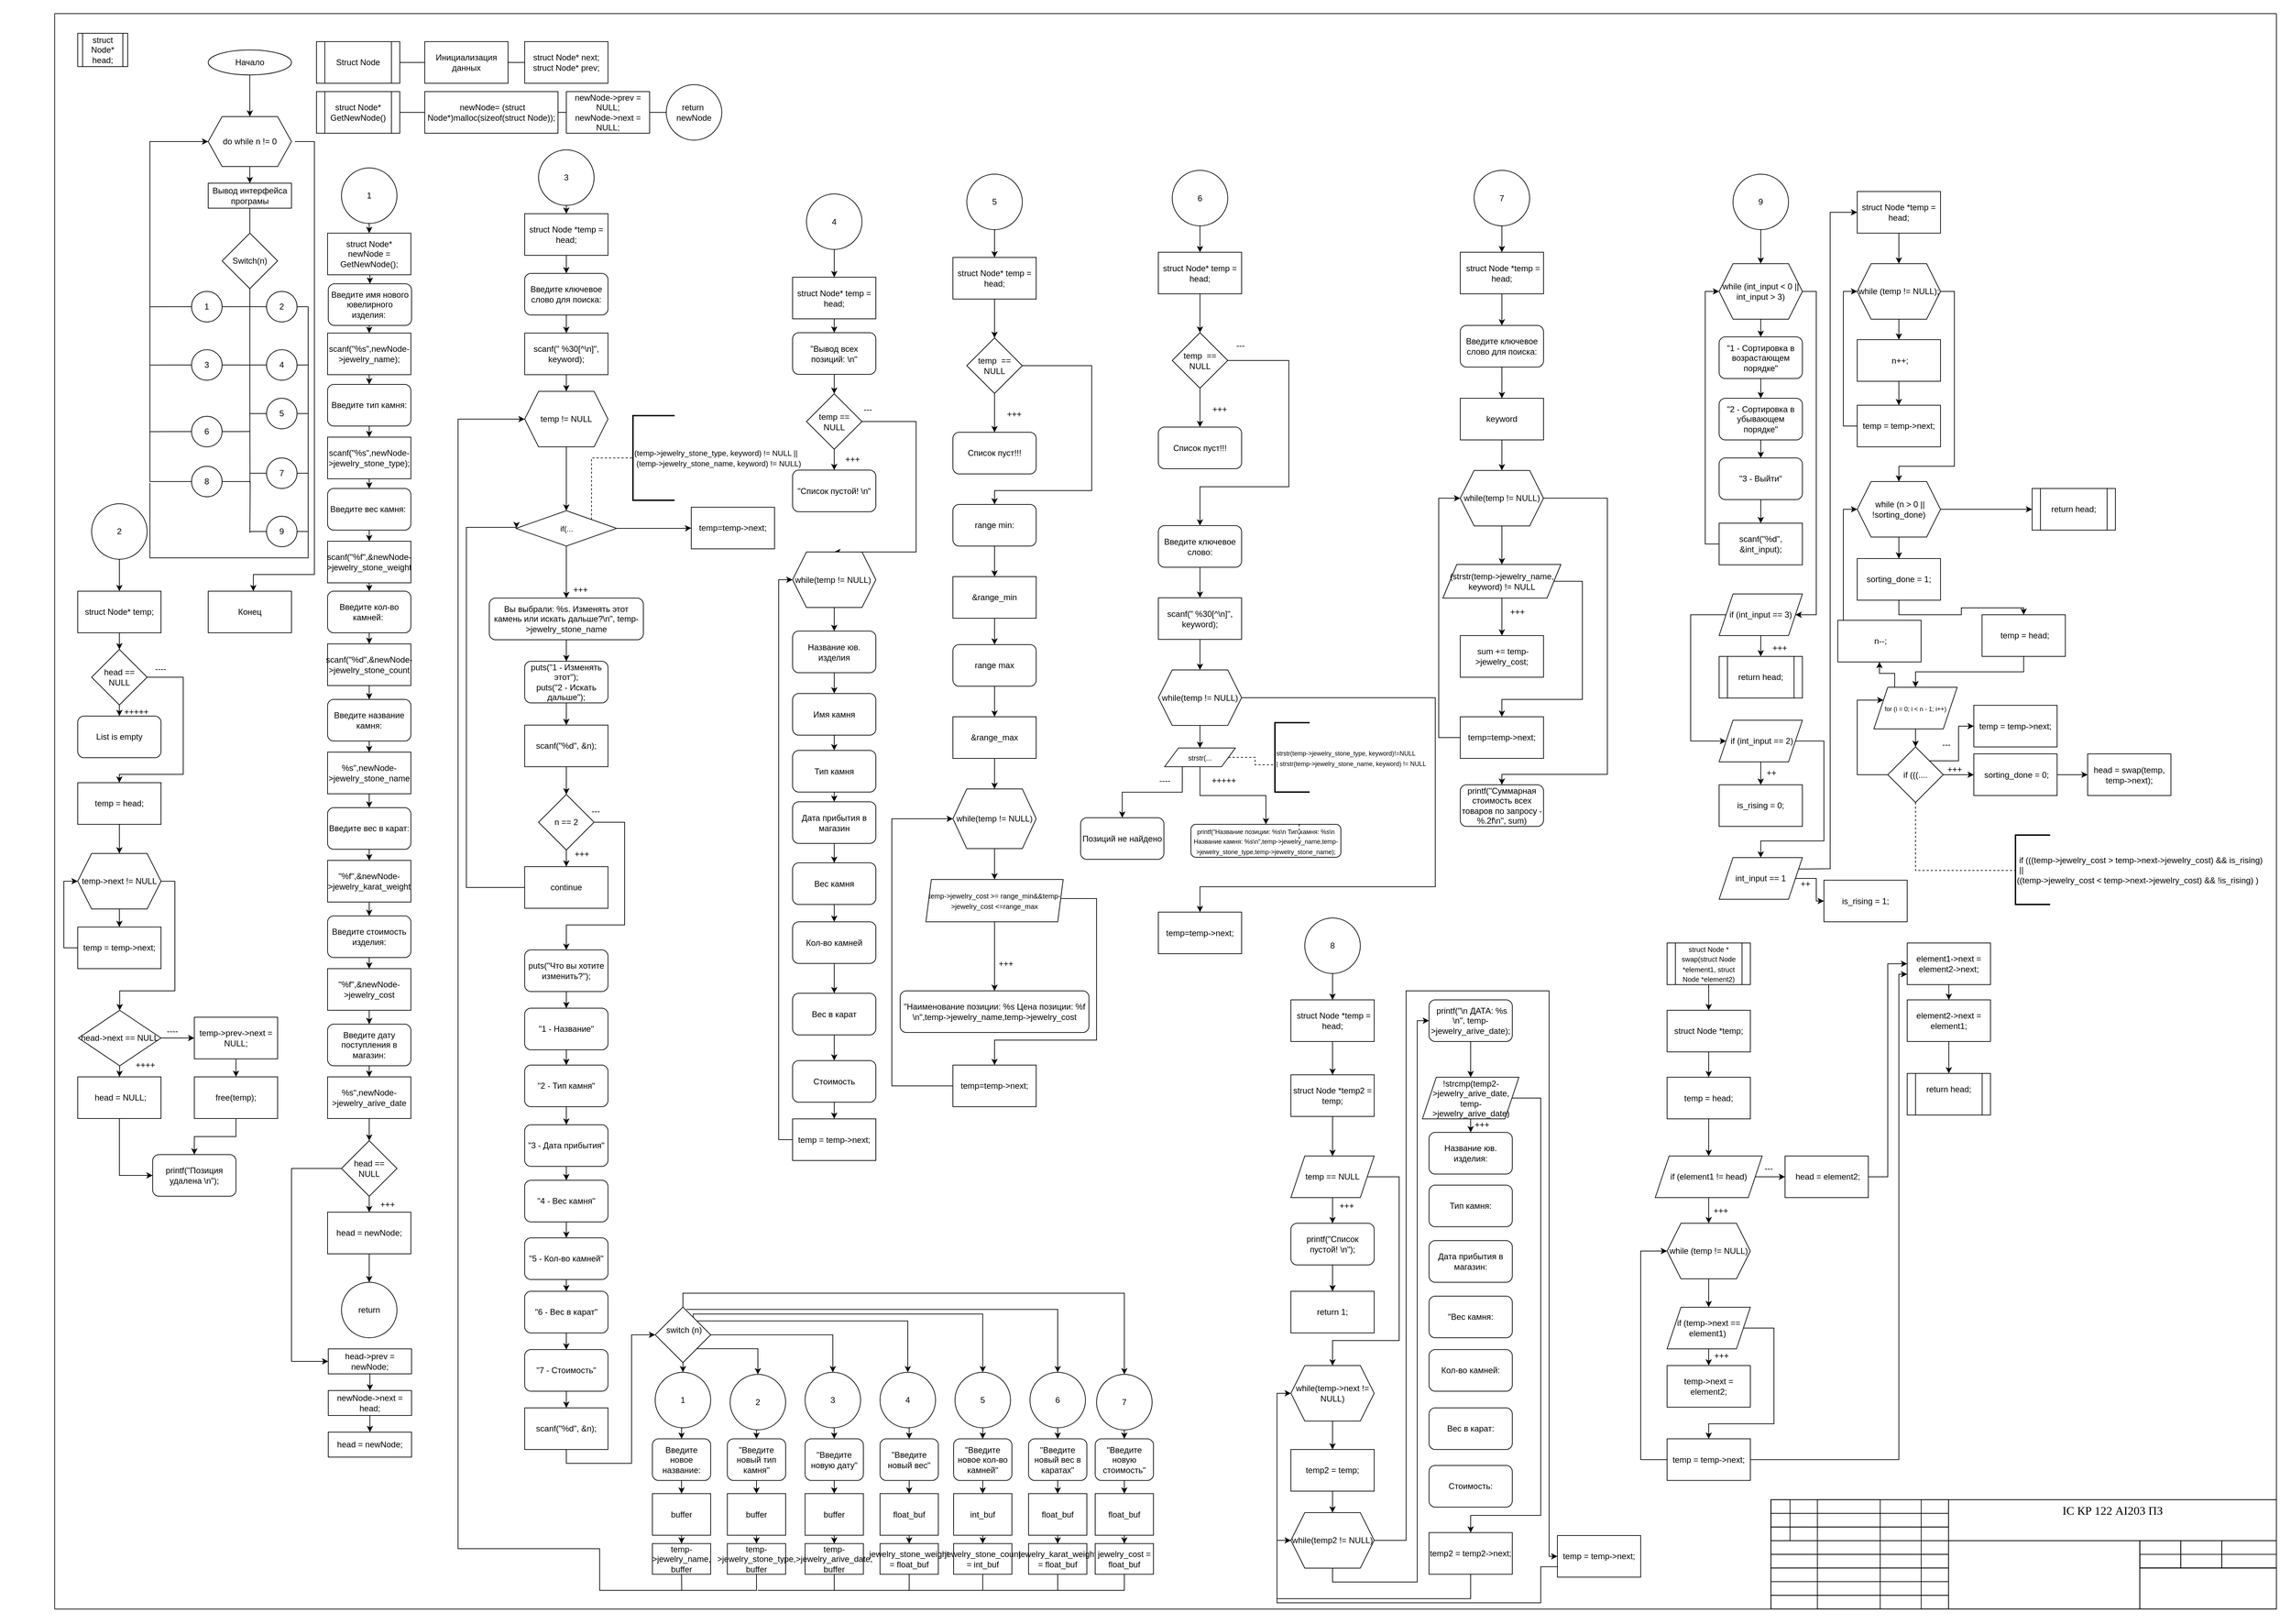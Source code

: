 <mxfile version="14.7.0" type="github">
  <diagram id="L7HbKPoqp5m_SwyzfuJl" name="Страница 1">
    <mxGraphModel dx="4063" dy="2134" grid="1" gridSize="12" guides="1" tooltips="1" connect="1" arrows="0" fold="1" page="1" pageScale="1" pageWidth="3300" pageHeight="2339" math="0" shadow="0">
      <root>
        <mxCell id="0" />
        <mxCell id="1" parent="0" />
        <mxCell id="1buuXYzWd8PRPCw0UcvQ-16" value="" style="endArrow=none;html=1;fontFamily=Times New Roman;fontSize=11;entryX=1;entryY=1;entryDx=0;entryDy=0;exitX=1;exitY=0;exitDx=0;exitDy=0;" parent="1" edge="1">
          <mxGeometry width="50" height="50" relative="1" as="geometry">
            <mxPoint x="78.74" y="2319" as="sourcePoint" />
            <mxPoint x="78.74" y="19.685" as="targetPoint" />
          </mxGeometry>
        </mxCell>
        <mxCell id="1buuXYzWd8PRPCw0UcvQ-20" value="" style="endArrow=none;html=1;fontFamily=Times New Roman;fontSize=11;entryX=1;entryY=0;entryDx=0;entryDy=0;exitX=0;exitY=0;exitDx=0;exitDy=0;" parent="1" edge="1">
          <mxGeometry width="50" height="50" relative="1" as="geometry">
            <mxPoint x="3280.0" y="2319.0" as="sourcePoint" />
            <mxPoint x="78.74" y="2319" as="targetPoint" />
          </mxGeometry>
        </mxCell>
        <mxCell id="1buuXYzWd8PRPCw0UcvQ-23" value="" style="endArrow=none;html=1;fontFamily=Times New Roman;fontSize=11;exitX=0;exitY=0;exitDx=0;exitDy=0;" parent="1" edge="1">
          <mxGeometry width="50" height="50" relative="1" as="geometry">
            <mxPoint x="3280.0" y="2319.0" as="sourcePoint" />
            <mxPoint x="3280" y="19.69" as="targetPoint" />
          </mxGeometry>
        </mxCell>
        <mxCell id="1buuXYzWd8PRPCw0UcvQ-25" value="" style="endArrow=none;html=1;fontFamily=Times New Roman;fontSize=11;entryX=0;entryY=1;entryDx=0;entryDy=0;exitX=1;exitY=1;exitDx=0;exitDy=0;" parent="1" edge="1">
          <mxGeometry width="50" height="50" relative="1" as="geometry">
            <mxPoint x="78.74" y="19.685" as="sourcePoint" />
            <mxPoint x="3280.0" y="19.685" as="targetPoint" />
          </mxGeometry>
        </mxCell>
        <mxCell id="1buuXYzWd8PRPCw0UcvQ-29" value="" style="rounded=0;whiteSpace=wrap;html=1;fontFamily=Times New Roman;strokeColor=#000000;fillColor=none;" parent="1" vertex="1">
          <mxGeometry x="2551.648" y="2161.418" width="728.345" height="157.48" as="geometry" />
        </mxCell>
        <mxCell id="1buuXYzWd8PRPCw0UcvQ-38" value="" style="rounded=0;whiteSpace=wrap;html=1;strokeColor=#000000;fillColor=none;" parent="1" vertex="1">
          <mxGeometry x="2551.65" y="2161.36" width="255.905" height="19.685" as="geometry" />
        </mxCell>
        <mxCell id="1buuXYzWd8PRPCw0UcvQ-39" value="" style="rounded=0;whiteSpace=wrap;html=1;strokeColor=#000000;fillColor=none;" parent="1" vertex="1">
          <mxGeometry x="2551.65" y="2181.05" width="255.905" height="19.685" as="geometry" />
        </mxCell>
        <mxCell id="1buuXYzWd8PRPCw0UcvQ-40" value="" style="rounded=0;whiteSpace=wrap;html=1;strokeColor=#000000;fillColor=none;" parent="1" vertex="1">
          <mxGeometry x="2551.63" y="2200.74" width="255.905" height="19.685" as="geometry" />
        </mxCell>
        <mxCell id="1buuXYzWd8PRPCw0UcvQ-41" value="" style="rounded=0;whiteSpace=wrap;html=1;strokeColor=#000000;fillColor=none;" parent="1" vertex="1">
          <mxGeometry x="2551.63" y="2220.45" width="255.905" height="19.685" as="geometry" />
        </mxCell>
        <mxCell id="1buuXYzWd8PRPCw0UcvQ-42" value="" style="rounded=0;whiteSpace=wrap;html=1;strokeColor=#000000;fillColor=none;" parent="1" vertex="1">
          <mxGeometry x="2551.65" y="2240.11" width="255.905" height="19.685" as="geometry" />
        </mxCell>
        <mxCell id="1buuXYzWd8PRPCw0UcvQ-43" value="" style="rounded=0;whiteSpace=wrap;html=1;strokeColor=#000000;fillColor=none;" parent="1" vertex="1">
          <mxGeometry x="2551.65" y="2259.8" width="255.905" height="19.685" as="geometry" />
        </mxCell>
        <mxCell id="1buuXYzWd8PRPCw0UcvQ-44" value="" style="rounded=0;whiteSpace=wrap;html=1;strokeColor=#000000;fillColor=none;" parent="1" vertex="1">
          <mxGeometry x="2551.63" y="2279.48" width="255.905" height="19.685" as="geometry" />
        </mxCell>
        <mxCell id="1buuXYzWd8PRPCw0UcvQ-45" value="" style="rounded=0;whiteSpace=wrap;html=1;strokeColor=#000000;fillColor=none;" parent="1" vertex="1">
          <mxGeometry x="2551.65" y="2299.17" width="255.905" height="19.685" as="geometry" />
        </mxCell>
        <mxCell id="1buuXYzWd8PRPCw0UcvQ-49" value="" style="rounded=0;whiteSpace=wrap;html=1;strokeColor=#000000;fillColor=none;" parent="1" vertex="1">
          <mxGeometry x="2551.63" y="2161.42" width="27.559" height="59.055" as="geometry" />
        </mxCell>
        <mxCell id="1buuXYzWd8PRPCw0UcvQ-51" value="" style="rounded=0;whiteSpace=wrap;html=1;strokeColor=#000000;fillColor=none;" parent="1" vertex="1">
          <mxGeometry x="2618.58" y="2161.37" width="90.551" height="157.48" as="geometry" />
        </mxCell>
        <mxCell id="1buuXYzWd8PRPCw0UcvQ-53" value="" style="rounded=0;whiteSpace=wrap;html=1;strokeColor=#000000;fillColor=none;" parent="1" vertex="1">
          <mxGeometry x="2768.18" y="2161.42" width="39.37" height="157.48" as="geometry" />
        </mxCell>
        <mxCell id="1buuXYzWd8PRPCw0UcvQ-54" value="" style="rounded=0;whiteSpace=wrap;html=1;fontFamily=Times New Roman;strokeColor=#000000;fillColor=none;" parent="1" vertex="1">
          <mxGeometry x="2807.54" y="2220.43" width="275.59" height="98.425" as="geometry" />
        </mxCell>
        <mxCell id="1buuXYzWd8PRPCw0UcvQ-56" value="" style="rounded=0;whiteSpace=wrap;html=1;fontFamily=Times New Roman;strokeColor=#000000;fillColor=none;" parent="1" vertex="1">
          <mxGeometry x="3083.14" y="2259.8" width="196.85" height="59.05" as="geometry" />
        </mxCell>
        <mxCell id="1buuXYzWd8PRPCw0UcvQ-57" value="" style="rounded=0;whiteSpace=wrap;html=1;fontFamily=Times New Roman;strokeColor=#000000;fillColor=none;" parent="1" vertex="1">
          <mxGeometry x="3083.13" y="2220.45" width="196.85" height="39.37" as="geometry" />
        </mxCell>
        <mxCell id="1buuXYzWd8PRPCw0UcvQ-58" value="" style="rounded=0;whiteSpace=wrap;html=1;strokeColor=#000000;fillColor=none;" parent="1" vertex="1">
          <mxGeometry x="3083.13" y="2220.45" width="59.055" height="39.37" as="geometry" />
        </mxCell>
        <mxCell id="1buuXYzWd8PRPCw0UcvQ-59" value="" style="rounded=0;whiteSpace=wrap;html=1;strokeColor=#000000;fillColor=none;" parent="1" vertex="1">
          <mxGeometry x="3142.18" y="2220.45" width="59.055" height="39.37" as="geometry" />
        </mxCell>
        <mxCell id="1buuXYzWd8PRPCw0UcvQ-60" value="" style="rounded=0;whiteSpace=wrap;html=1;strokeColor=#000000;fillColor=none;" parent="1" vertex="1">
          <mxGeometry x="3201.24" y="2220.43" width="78.74" height="39.37" as="geometry" />
        </mxCell>
        <mxCell id="1buuXYzWd8PRPCw0UcvQ-61" value="&lt;font style=&quot;font-size: 17px&quot;&gt;ІС КР 122 АІ203 ПЗ&lt;/font&gt;" style="rounded=0;whiteSpace=wrap;html=1;fontFamily=Times New Roman;strokeColor=#000000;fillColor=none;verticalAlign=top;" parent="1" vertex="1">
          <mxGeometry x="2807.54" y="2161.37" width="472.44" height="59.055" as="geometry" />
        </mxCell>
        <mxCell id="1buuXYzWd8PRPCw0UcvQ-63" value="" style="rounded=0;whiteSpace=wrap;html=1;strokeColor=#000000;fillColor=none;" parent="1" vertex="1">
          <mxGeometry x="3083.14" y="2240.14" width="196.85" height="19.685" as="geometry" />
        </mxCell>
        <mxCell id="1buuXYzWd8PRPCw0UcvQ-65" value="" style="rounded=0;whiteSpace=wrap;html=1;fillColor=none;strokeColor=none;" parent="1" vertex="1">
          <mxGeometry width="36" height="24.25" as="geometry" />
        </mxCell>
        <mxCell id="1buuXYzWd8PRPCw0UcvQ-66" value="" style="rounded=0;whiteSpace=wrap;html=1;fillColor=none;strokeColor=none;" parent="1" vertex="1">
          <mxGeometry x="3288" y="2328" width="12" height="11.25" as="geometry" />
        </mxCell>
        <mxCell id="LGjzmEfDbxT8cVo_mgAx-46" style="edgeStyle=orthogonalEdgeStyle;rounded=0;orthogonalLoop=1;jettySize=auto;html=1;exitX=1;exitY=0.5;exitDx=0;exitDy=0;entryX=0.5;entryY=0;entryDx=0;entryDy=0;endArrow=classic;endFill=1;" edge="1" parent="1">
          <mxGeometry relative="1" as="geometry">
            <mxPoint x="425" y="204" as="sourcePoint" />
            <mxPoint x="365" y="852" as="targetPoint" />
            <Array as="points">
              <mxPoint x="453" y="204" />
              <mxPoint x="453" y="828" />
              <mxPoint x="365" y="828" />
            </Array>
          </mxGeometry>
        </mxCell>
        <mxCell id="LGjzmEfDbxT8cVo_mgAx-12" style="edgeStyle=orthogonalEdgeStyle;rounded=0;orthogonalLoop=1;jettySize=auto;html=1;exitX=0.5;exitY=1;exitDx=0;exitDy=0;entryX=0.5;entryY=0;entryDx=0;entryDy=0;endArrow=none;endFill=0;" edge="1" parent="1" source="LGjzmEfDbxT8cVo_mgAx-3" target="LGjzmEfDbxT8cVo_mgAx-9">
          <mxGeometry relative="1" as="geometry" />
        </mxCell>
        <mxCell id="LGjzmEfDbxT8cVo_mgAx-3" value="Вывод интерфейса програмы" style="rounded=0;whiteSpace=wrap;html=1;" vertex="1" parent="1">
          <mxGeometry x="300" y="264" width="120" height="36" as="geometry" />
        </mxCell>
        <mxCell id="LGjzmEfDbxT8cVo_mgAx-5" value="" style="endArrow=classic;html=1;entryX=0.5;entryY=0;entryDx=0;entryDy=0;" edge="1" parent="1">
          <mxGeometry width="50" height="50" relative="1" as="geometry">
            <mxPoint x="359.86" y="108" as="sourcePoint" />
            <mxPoint x="360" y="168" as="targetPoint" />
          </mxGeometry>
        </mxCell>
        <mxCell id="LGjzmEfDbxT8cVo_mgAx-8" value="" style="endArrow=classic;html=1;entryX=0.5;entryY=0;entryDx=0;entryDy=0;" edge="1" parent="1" target="LGjzmEfDbxT8cVo_mgAx-3">
          <mxGeometry width="50" height="50" relative="1" as="geometry">
            <mxPoint x="359.8" y="228" as="sourcePoint" />
            <mxPoint x="359.8" y="250" as="targetPoint" />
          </mxGeometry>
        </mxCell>
        <mxCell id="LGjzmEfDbxT8cVo_mgAx-22" style="edgeStyle=orthogonalEdgeStyle;rounded=0;orthogonalLoop=1;jettySize=auto;html=1;exitX=0.5;exitY=1;exitDx=0;exitDy=0;endArrow=none;endFill=0;" edge="1" parent="1" source="LGjzmEfDbxT8cVo_mgAx-9">
          <mxGeometry relative="1" as="geometry">
            <mxPoint x="360.2" y="696" as="targetPoint" />
          </mxGeometry>
        </mxCell>
        <mxCell id="LGjzmEfDbxT8cVo_mgAx-9" value="Switch(n)" style="rhombus;whiteSpace=wrap;html=1;" vertex="1" parent="1">
          <mxGeometry x="320" y="336" width="80" height="80" as="geometry" />
        </mxCell>
        <mxCell id="LGjzmEfDbxT8cVo_mgAx-10" value="Начало" style="ellipse;whiteSpace=wrap;html=1;" vertex="1" parent="1">
          <mxGeometry x="300" y="72" width="120" height="36" as="geometry" />
        </mxCell>
        <mxCell id="LGjzmEfDbxT8cVo_mgAx-35" style="edgeStyle=orthogonalEdgeStyle;rounded=0;orthogonalLoop=1;jettySize=auto;html=1;exitX=1;exitY=0.5;exitDx=0;exitDy=0;endArrow=none;endFill=0;" edge="1" parent="1" source="LGjzmEfDbxT8cVo_mgAx-13">
          <mxGeometry relative="1" as="geometry">
            <mxPoint x="360" y="441.857" as="targetPoint" />
          </mxGeometry>
        </mxCell>
        <mxCell id="LGjzmEfDbxT8cVo_mgAx-608" style="edgeStyle=orthogonalEdgeStyle;rounded=0;orthogonalLoop=1;jettySize=auto;html=1;exitX=0;exitY=0.5;exitDx=0;exitDy=0;endArrow=none;endFill=0;" edge="1" parent="1" source="LGjzmEfDbxT8cVo_mgAx-13">
          <mxGeometry relative="1" as="geometry">
            <mxPoint x="216" y="442.143" as="targetPoint" />
          </mxGeometry>
        </mxCell>
        <mxCell id="LGjzmEfDbxT8cVo_mgAx-13" value="1" style="ellipse;whiteSpace=wrap;html=1;aspect=fixed;" vertex="1" parent="1">
          <mxGeometry x="276" y="420" width="44" height="44" as="geometry" />
        </mxCell>
        <mxCell id="LGjzmEfDbxT8cVo_mgAx-43" style="edgeStyle=orthogonalEdgeStyle;rounded=0;orthogonalLoop=1;jettySize=auto;html=1;exitX=0;exitY=0.5;exitDx=0;exitDy=0;endArrow=none;endFill=0;" edge="1" parent="1" source="LGjzmEfDbxT8cVo_mgAx-14">
          <mxGeometry relative="1" as="geometry">
            <mxPoint x="360" y="441.857" as="targetPoint" />
          </mxGeometry>
        </mxCell>
        <mxCell id="LGjzmEfDbxT8cVo_mgAx-601" style="edgeStyle=orthogonalEdgeStyle;rounded=0;orthogonalLoop=1;jettySize=auto;html=1;exitX=1;exitY=0.5;exitDx=0;exitDy=0;endArrow=none;endFill=0;" edge="1" parent="1" source="LGjzmEfDbxT8cVo_mgAx-14">
          <mxGeometry relative="1" as="geometry">
            <mxPoint x="216" y="696" as="targetPoint" />
            <Array as="points">
              <mxPoint x="444" y="442" />
              <mxPoint x="444" y="804" />
              <mxPoint x="216" y="804" />
            </Array>
          </mxGeometry>
        </mxCell>
        <mxCell id="LGjzmEfDbxT8cVo_mgAx-14" value="2" style="ellipse;whiteSpace=wrap;html=1;aspect=fixed;" vertex="1" parent="1">
          <mxGeometry x="384" y="420" width="44" height="44" as="geometry" />
        </mxCell>
        <mxCell id="LGjzmEfDbxT8cVo_mgAx-36" style="edgeStyle=orthogonalEdgeStyle;rounded=0;orthogonalLoop=1;jettySize=auto;html=1;exitX=1;exitY=0.5;exitDx=0;exitDy=0;endArrow=none;endFill=0;" edge="1" parent="1" source="LGjzmEfDbxT8cVo_mgAx-15">
          <mxGeometry relative="1" as="geometry">
            <mxPoint x="360" y="526.143" as="targetPoint" />
          </mxGeometry>
        </mxCell>
        <mxCell id="LGjzmEfDbxT8cVo_mgAx-607" style="edgeStyle=orthogonalEdgeStyle;rounded=0;orthogonalLoop=1;jettySize=auto;html=1;exitX=0;exitY=0.5;exitDx=0;exitDy=0;endArrow=none;endFill=0;" edge="1" parent="1" source="LGjzmEfDbxT8cVo_mgAx-15">
          <mxGeometry relative="1" as="geometry">
            <mxPoint x="216" y="526.143" as="targetPoint" />
          </mxGeometry>
        </mxCell>
        <mxCell id="LGjzmEfDbxT8cVo_mgAx-15" value="3" style="ellipse;whiteSpace=wrap;html=1;aspect=fixed;" vertex="1" parent="1">
          <mxGeometry x="276" y="504" width="44" height="44" as="geometry" />
        </mxCell>
        <mxCell id="LGjzmEfDbxT8cVo_mgAx-42" style="edgeStyle=orthogonalEdgeStyle;rounded=0;orthogonalLoop=1;jettySize=auto;html=1;exitX=0;exitY=0.5;exitDx=0;exitDy=0;endArrow=none;endFill=0;" edge="1" parent="1" source="LGjzmEfDbxT8cVo_mgAx-16">
          <mxGeometry relative="1" as="geometry">
            <mxPoint x="360" y="526.143" as="targetPoint" />
          </mxGeometry>
        </mxCell>
        <mxCell id="LGjzmEfDbxT8cVo_mgAx-602" style="edgeStyle=orthogonalEdgeStyle;rounded=0;orthogonalLoop=1;jettySize=auto;html=1;exitX=1;exitY=0.5;exitDx=0;exitDy=0;endArrow=none;endFill=0;" edge="1" parent="1" source="LGjzmEfDbxT8cVo_mgAx-16">
          <mxGeometry relative="1" as="geometry">
            <mxPoint x="444" y="526.143" as="targetPoint" />
          </mxGeometry>
        </mxCell>
        <mxCell id="LGjzmEfDbxT8cVo_mgAx-16" value="4" style="ellipse;whiteSpace=wrap;html=1;aspect=fixed;" vertex="1" parent="1">
          <mxGeometry x="384" y="504" width="44" height="44" as="geometry" />
        </mxCell>
        <mxCell id="LGjzmEfDbxT8cVo_mgAx-37" style="edgeStyle=orthogonalEdgeStyle;rounded=0;orthogonalLoop=1;jettySize=auto;html=1;exitX=1;exitY=0.5;exitDx=0;exitDy=0;endArrow=none;endFill=0;" edge="1" parent="1" source="LGjzmEfDbxT8cVo_mgAx-17">
          <mxGeometry relative="1" as="geometry">
            <mxPoint x="360" y="621.857" as="targetPoint" />
          </mxGeometry>
        </mxCell>
        <mxCell id="LGjzmEfDbxT8cVo_mgAx-606" style="edgeStyle=orthogonalEdgeStyle;rounded=0;orthogonalLoop=1;jettySize=auto;html=1;exitX=0;exitY=0.5;exitDx=0;exitDy=0;endArrow=none;endFill=0;" edge="1" parent="1" source="LGjzmEfDbxT8cVo_mgAx-17">
          <mxGeometry relative="1" as="geometry">
            <mxPoint x="216" y="622.143" as="targetPoint" />
          </mxGeometry>
        </mxCell>
        <mxCell id="LGjzmEfDbxT8cVo_mgAx-17" value="6" style="ellipse;whiteSpace=wrap;html=1;aspect=fixed;" vertex="1" parent="1">
          <mxGeometry x="276" y="600" width="44" height="44" as="geometry" />
        </mxCell>
        <mxCell id="LGjzmEfDbxT8cVo_mgAx-41" style="edgeStyle=orthogonalEdgeStyle;rounded=0;orthogonalLoop=1;jettySize=auto;html=1;exitX=0;exitY=0.5;exitDx=0;exitDy=0;endArrow=none;endFill=0;" edge="1" parent="1" source="LGjzmEfDbxT8cVo_mgAx-18">
          <mxGeometry relative="1" as="geometry">
            <mxPoint x="360" y="598.048" as="targetPoint" />
          </mxGeometry>
        </mxCell>
        <mxCell id="LGjzmEfDbxT8cVo_mgAx-603" style="edgeStyle=orthogonalEdgeStyle;rounded=0;orthogonalLoop=1;jettySize=auto;html=1;exitX=1;exitY=0.5;exitDx=0;exitDy=0;endArrow=none;endFill=0;" edge="1" parent="1" source="LGjzmEfDbxT8cVo_mgAx-18">
          <mxGeometry relative="1" as="geometry">
            <mxPoint x="444" y="595.857" as="targetPoint" />
          </mxGeometry>
        </mxCell>
        <mxCell id="LGjzmEfDbxT8cVo_mgAx-18" value="5" style="ellipse;whiteSpace=wrap;html=1;aspect=fixed;" vertex="1" parent="1">
          <mxGeometry x="384" y="574" width="44" height="44" as="geometry" />
        </mxCell>
        <mxCell id="LGjzmEfDbxT8cVo_mgAx-34" style="edgeStyle=orthogonalEdgeStyle;rounded=0;orthogonalLoop=1;jettySize=auto;html=1;exitX=0;exitY=0.5;exitDx=0;exitDy=0;entryX=0;entryY=0.5;entryDx=0;entryDy=0;endArrow=classic;endFill=1;" edge="1" parent="1" source="LGjzmEfDbxT8cVo_mgAx-21" target="LGjzmEfDbxT8cVo_mgAx-132">
          <mxGeometry relative="1" as="geometry">
            <mxPoint x="312" y="198" as="targetPoint" />
            <Array as="points">
              <mxPoint x="216" y="694" />
              <mxPoint x="216" y="204" />
            </Array>
          </mxGeometry>
        </mxCell>
        <mxCell id="LGjzmEfDbxT8cVo_mgAx-38" style="edgeStyle=orthogonalEdgeStyle;rounded=0;orthogonalLoop=1;jettySize=auto;html=1;exitX=1;exitY=0.5;exitDx=0;exitDy=0;endArrow=none;endFill=0;" edge="1" parent="1" source="LGjzmEfDbxT8cVo_mgAx-21">
          <mxGeometry relative="1" as="geometry">
            <mxPoint x="360" y="768" as="targetPoint" />
          </mxGeometry>
        </mxCell>
        <mxCell id="LGjzmEfDbxT8cVo_mgAx-21" value="8" style="ellipse;whiteSpace=wrap;html=1;aspect=fixed;" vertex="1" parent="1">
          <mxGeometry x="276" y="672" width="44" height="44" as="geometry" />
        </mxCell>
        <mxCell id="LGjzmEfDbxT8cVo_mgAx-40" style="edgeStyle=orthogonalEdgeStyle;rounded=0;orthogonalLoop=1;jettySize=auto;html=1;exitX=0;exitY=0.5;exitDx=0;exitDy=0;endArrow=none;endFill=0;" edge="1" parent="1" source="LGjzmEfDbxT8cVo_mgAx-32">
          <mxGeometry relative="1" as="geometry">
            <mxPoint x="360" y="681.857" as="targetPoint" />
          </mxGeometry>
        </mxCell>
        <mxCell id="LGjzmEfDbxT8cVo_mgAx-604" style="edgeStyle=orthogonalEdgeStyle;rounded=0;orthogonalLoop=1;jettySize=auto;html=1;exitX=1;exitY=0.5;exitDx=0;exitDy=0;endArrow=none;endFill=0;" edge="1" parent="1" source="LGjzmEfDbxT8cVo_mgAx-32">
          <mxGeometry relative="1" as="geometry">
            <mxPoint x="444" y="682.143" as="targetPoint" />
          </mxGeometry>
        </mxCell>
        <mxCell id="LGjzmEfDbxT8cVo_mgAx-32" value="7" style="ellipse;whiteSpace=wrap;html=1;aspect=fixed;" vertex="1" parent="1">
          <mxGeometry x="384" y="660" width="44" height="44" as="geometry" />
        </mxCell>
        <mxCell id="LGjzmEfDbxT8cVo_mgAx-39" style="edgeStyle=orthogonalEdgeStyle;rounded=0;orthogonalLoop=1;jettySize=auto;html=1;exitX=0;exitY=0.5;exitDx=0;exitDy=0;endArrow=none;endFill=0;" edge="1" parent="1" source="LGjzmEfDbxT8cVo_mgAx-33">
          <mxGeometry relative="1" as="geometry">
            <mxPoint x="360" y="766.143" as="targetPoint" />
          </mxGeometry>
        </mxCell>
        <mxCell id="LGjzmEfDbxT8cVo_mgAx-605" style="edgeStyle=orthogonalEdgeStyle;rounded=0;orthogonalLoop=1;jettySize=auto;html=1;exitX=1;exitY=0.5;exitDx=0;exitDy=0;endArrow=none;endFill=0;" edge="1" parent="1" source="LGjzmEfDbxT8cVo_mgAx-33">
          <mxGeometry relative="1" as="geometry">
            <mxPoint x="444" y="766.143" as="targetPoint" />
          </mxGeometry>
        </mxCell>
        <mxCell id="LGjzmEfDbxT8cVo_mgAx-33" value="9" style="ellipse;whiteSpace=wrap;html=1;aspect=fixed;" vertex="1" parent="1">
          <mxGeometry x="384" y="744" width="44" height="44" as="geometry" />
        </mxCell>
        <mxCell id="LGjzmEfDbxT8cVo_mgAx-45" value="Конец" style="rounded=0;whiteSpace=wrap;html=1;" vertex="1" parent="1">
          <mxGeometry x="300" y="852" width="120" height="60" as="geometry" />
        </mxCell>
        <mxCell id="LGjzmEfDbxT8cVo_mgAx-48" value="struct Node* head;" style="shape=process;whiteSpace=wrap;html=1;backgroundOutline=1;" vertex="1" parent="1">
          <mxGeometry x="112" y="48" width="72" height="48" as="geometry" />
        </mxCell>
        <mxCell id="LGjzmEfDbxT8cVo_mgAx-54" style="edgeStyle=orthogonalEdgeStyle;rounded=0;orthogonalLoop=1;jettySize=auto;html=1;exitX=1;exitY=0.5;exitDx=0;exitDy=0;endArrow=none;endFill=0;" edge="1" parent="1" source="LGjzmEfDbxT8cVo_mgAx-49" target="LGjzmEfDbxT8cVo_mgAx-50">
          <mxGeometry relative="1" as="geometry" />
        </mxCell>
        <mxCell id="LGjzmEfDbxT8cVo_mgAx-49" value="Struct Node" style="shape=process;whiteSpace=wrap;html=1;backgroundOutline=1;" vertex="1" parent="1">
          <mxGeometry x="456" y="60" width="120" height="60" as="geometry" />
        </mxCell>
        <mxCell id="LGjzmEfDbxT8cVo_mgAx-55" style="edgeStyle=orthogonalEdgeStyle;rounded=0;orthogonalLoop=1;jettySize=auto;html=1;exitX=1;exitY=0.5;exitDx=0;exitDy=0;endArrow=none;endFill=0;" edge="1" parent="1" source="LGjzmEfDbxT8cVo_mgAx-50" target="LGjzmEfDbxT8cVo_mgAx-52">
          <mxGeometry relative="1" as="geometry" />
        </mxCell>
        <mxCell id="LGjzmEfDbxT8cVo_mgAx-50" value="Инициализация данных" style="rounded=0;whiteSpace=wrap;html=1;" vertex="1" parent="1">
          <mxGeometry x="612" y="60" width="120" height="60" as="geometry" />
        </mxCell>
        <mxCell id="LGjzmEfDbxT8cVo_mgAx-52" value="&lt;div&gt;struct Node* next;&lt;/div&gt;&lt;div&gt;&lt;span&gt;	&lt;/span&gt;struct Node* prev;&lt;/div&gt;" style="rounded=0;whiteSpace=wrap;html=1;" vertex="1" parent="1">
          <mxGeometry x="756" y="60" width="120" height="60" as="geometry" />
        </mxCell>
        <mxCell id="LGjzmEfDbxT8cVo_mgAx-63" style="edgeStyle=orthogonalEdgeStyle;rounded=0;orthogonalLoop=1;jettySize=auto;html=1;exitX=1;exitY=0.5;exitDx=0;exitDy=0;entryX=0;entryY=0.5;entryDx=0;entryDy=0;endArrow=none;endFill=0;" edge="1" parent="1" source="LGjzmEfDbxT8cVo_mgAx-61" target="LGjzmEfDbxT8cVo_mgAx-62">
          <mxGeometry relative="1" as="geometry" />
        </mxCell>
        <mxCell id="LGjzmEfDbxT8cVo_mgAx-61" value="struct Node* GetNewNode()" style="shape=process;whiteSpace=wrap;html=1;backgroundOutline=1;" vertex="1" parent="1">
          <mxGeometry x="456" y="132" width="120" height="60" as="geometry" />
        </mxCell>
        <mxCell id="LGjzmEfDbxT8cVo_mgAx-65" style="edgeStyle=orthogonalEdgeStyle;rounded=0;orthogonalLoop=1;jettySize=auto;html=1;exitX=1;exitY=0.5;exitDx=0;exitDy=0;entryX=0;entryY=0.5;entryDx=0;entryDy=0;endArrow=none;endFill=0;" edge="1" parent="1" source="LGjzmEfDbxT8cVo_mgAx-62" target="LGjzmEfDbxT8cVo_mgAx-64">
          <mxGeometry relative="1" as="geometry" />
        </mxCell>
        <mxCell id="LGjzmEfDbxT8cVo_mgAx-62" value="&lt;div&gt;&amp;nbsp;newNode&lt;span&gt;= (struct Node*)malloc(sizeof(struct Node));&lt;/span&gt;&lt;/div&gt;" style="rounded=0;whiteSpace=wrap;html=1;" vertex="1" parent="1">
          <mxGeometry x="612" y="132" width="192" height="60" as="geometry" />
        </mxCell>
        <mxCell id="LGjzmEfDbxT8cVo_mgAx-67" style="edgeStyle=orthogonalEdgeStyle;rounded=0;orthogonalLoop=1;jettySize=auto;html=1;exitX=1;exitY=0.5;exitDx=0;exitDy=0;entryX=0;entryY=0.5;entryDx=0;entryDy=0;endArrow=none;endFill=0;" edge="1" parent="1" source="LGjzmEfDbxT8cVo_mgAx-64">
          <mxGeometry relative="1" as="geometry">
            <mxPoint x="960" y="162" as="targetPoint" />
          </mxGeometry>
        </mxCell>
        <mxCell id="LGjzmEfDbxT8cVo_mgAx-64" value="newNode-&gt;prev = NULL;&#xa;	newNode-&gt;next = NULL;" style="rounded=0;whiteSpace=wrap;html=1;" vertex="1" parent="1">
          <mxGeometry x="816" y="132" width="120" height="60" as="geometry" />
        </mxCell>
        <mxCell id="LGjzmEfDbxT8cVo_mgAx-68" value="return&amp;nbsp;&lt;br&gt;newNode" style="ellipse;whiteSpace=wrap;html=1;aspect=fixed;" vertex="1" parent="1">
          <mxGeometry x="960" y="122" width="80" height="80" as="geometry" />
        </mxCell>
        <mxCell id="LGjzmEfDbxT8cVo_mgAx-71" style="edgeStyle=orthogonalEdgeStyle;rounded=0;orthogonalLoop=1;jettySize=auto;html=1;exitX=0.5;exitY=1;exitDx=0;exitDy=0;entryX=0.5;entryY=0;entryDx=0;entryDy=0;endArrow=classic;endFill=1;" edge="1" parent="1" source="LGjzmEfDbxT8cVo_mgAx-69" target="LGjzmEfDbxT8cVo_mgAx-70">
          <mxGeometry relative="1" as="geometry" />
        </mxCell>
        <mxCell id="LGjzmEfDbxT8cVo_mgAx-69" value="1" style="ellipse;whiteSpace=wrap;html=1;aspect=fixed;" vertex="1" parent="1">
          <mxGeometry x="492" y="242" width="80" height="80" as="geometry" />
        </mxCell>
        <mxCell id="LGjzmEfDbxT8cVo_mgAx-73" style="edgeStyle=orthogonalEdgeStyle;rounded=0;orthogonalLoop=1;jettySize=auto;html=1;exitX=0.5;exitY=1;exitDx=0;exitDy=0;entryX=0.5;entryY=0;entryDx=0;entryDy=0;endArrow=classic;endFill=1;" edge="1" parent="1" source="LGjzmEfDbxT8cVo_mgAx-70" target="LGjzmEfDbxT8cVo_mgAx-72">
          <mxGeometry relative="1" as="geometry" />
        </mxCell>
        <mxCell id="LGjzmEfDbxT8cVo_mgAx-70" value="struct Node* newNode = GetNewNode();" style="rounded=0;whiteSpace=wrap;html=1;" vertex="1" parent="1">
          <mxGeometry x="472" y="336" width="120" height="60" as="geometry" />
        </mxCell>
        <mxCell id="LGjzmEfDbxT8cVo_mgAx-75" style="edgeStyle=orthogonalEdgeStyle;rounded=0;orthogonalLoop=1;jettySize=auto;html=1;exitX=0.5;exitY=1;exitDx=0;exitDy=0;entryX=0.5;entryY=0;entryDx=0;entryDy=0;endArrow=classic;endFill=1;" edge="1" parent="1" source="LGjzmEfDbxT8cVo_mgAx-72" target="LGjzmEfDbxT8cVo_mgAx-74">
          <mxGeometry relative="1" as="geometry" />
        </mxCell>
        <mxCell id="LGjzmEfDbxT8cVo_mgAx-72" value="Введите имя нового ювелирного изделия:&amp;nbsp;" style="rounded=1;whiteSpace=wrap;html=1;" vertex="1" parent="1">
          <mxGeometry x="473" y="409" width="120" height="60" as="geometry" />
        </mxCell>
        <mxCell id="LGjzmEfDbxT8cVo_mgAx-100" style="edgeStyle=orthogonalEdgeStyle;rounded=0;orthogonalLoop=1;jettySize=auto;html=1;exitX=0.5;exitY=1;exitDx=0;exitDy=0;entryX=0.5;entryY=0;entryDx=0;entryDy=0;endArrow=classic;endFill=1;" edge="1" parent="1" source="LGjzmEfDbxT8cVo_mgAx-74" target="LGjzmEfDbxT8cVo_mgAx-77">
          <mxGeometry relative="1" as="geometry" />
        </mxCell>
        <mxCell id="LGjzmEfDbxT8cVo_mgAx-74" value="scanf(&quot;%s&quot;,newNode-&amp;gt;jewelry_name);" style="rounded=0;whiteSpace=wrap;html=1;" vertex="1" parent="1">
          <mxGeometry x="472" y="480" width="120" height="60" as="geometry" />
        </mxCell>
        <mxCell id="LGjzmEfDbxT8cVo_mgAx-76" style="edgeStyle=orthogonalEdgeStyle;rounded=0;orthogonalLoop=1;jettySize=auto;html=1;exitX=0.5;exitY=1;exitDx=0;exitDy=0;entryX=0.5;entryY=0;entryDx=0;entryDy=0;endArrow=classic;endFill=1;" edge="1" source="LGjzmEfDbxT8cVo_mgAx-77" target="LGjzmEfDbxT8cVo_mgAx-78" parent="1">
          <mxGeometry relative="1" as="geometry" />
        </mxCell>
        <mxCell id="LGjzmEfDbxT8cVo_mgAx-77" value="Введите тип камня:" style="rounded=1;whiteSpace=wrap;html=1;" vertex="1" parent="1">
          <mxGeometry x="472" y="554" width="120" height="60" as="geometry" />
        </mxCell>
        <mxCell id="LGjzmEfDbxT8cVo_mgAx-101" style="edgeStyle=orthogonalEdgeStyle;rounded=0;orthogonalLoop=1;jettySize=auto;html=1;exitX=0.5;exitY=1;exitDx=0;exitDy=0;entryX=0.5;entryY=0;entryDx=0;entryDy=0;endArrow=classic;endFill=1;" edge="1" parent="1" source="LGjzmEfDbxT8cVo_mgAx-78" target="LGjzmEfDbxT8cVo_mgAx-80">
          <mxGeometry relative="1" as="geometry" />
        </mxCell>
        <mxCell id="LGjzmEfDbxT8cVo_mgAx-78" value="scanf(&quot;%s&quot;,newNode-&amp;gt;jewelry_stone_type);" style="rounded=0;whiteSpace=wrap;html=1;" vertex="1" parent="1">
          <mxGeometry x="472" y="630" width="120" height="60" as="geometry" />
        </mxCell>
        <mxCell id="LGjzmEfDbxT8cVo_mgAx-79" style="edgeStyle=orthogonalEdgeStyle;rounded=0;orthogonalLoop=1;jettySize=auto;html=1;exitX=0.5;exitY=1;exitDx=0;exitDy=0;entryX=0.5;entryY=0;entryDx=0;entryDy=0;endArrow=classic;endFill=1;" edge="1" source="LGjzmEfDbxT8cVo_mgAx-80" target="LGjzmEfDbxT8cVo_mgAx-81" parent="1">
          <mxGeometry relative="1" as="geometry" />
        </mxCell>
        <mxCell id="LGjzmEfDbxT8cVo_mgAx-80" value="Введите вес камня:&amp;nbsp;" style="rounded=1;whiteSpace=wrap;html=1;" vertex="1" parent="1">
          <mxGeometry x="472" y="704" width="120" height="60" as="geometry" />
        </mxCell>
        <mxCell id="LGjzmEfDbxT8cVo_mgAx-102" style="edgeStyle=orthogonalEdgeStyle;rounded=0;orthogonalLoop=1;jettySize=auto;html=1;exitX=0.5;exitY=1;exitDx=0;exitDy=0;entryX=0.5;entryY=0;entryDx=0;entryDy=0;endArrow=classic;endFill=1;" edge="1" parent="1" source="LGjzmEfDbxT8cVo_mgAx-81" target="LGjzmEfDbxT8cVo_mgAx-83">
          <mxGeometry relative="1" as="geometry" />
        </mxCell>
        <mxCell id="LGjzmEfDbxT8cVo_mgAx-81" value="scanf(&quot;%f&quot;,&amp;amp;newNode-&amp;gt;jewelry_stone_weight" style="rounded=0;whiteSpace=wrap;html=1;" vertex="1" parent="1">
          <mxGeometry x="472" y="780" width="120" height="60" as="geometry" />
        </mxCell>
        <mxCell id="LGjzmEfDbxT8cVo_mgAx-82" style="edgeStyle=orthogonalEdgeStyle;rounded=0;orthogonalLoop=1;jettySize=auto;html=1;exitX=0.5;exitY=1;exitDx=0;exitDy=0;entryX=0.5;entryY=0;entryDx=0;entryDy=0;endArrow=classic;endFill=1;" edge="1" source="LGjzmEfDbxT8cVo_mgAx-83" target="LGjzmEfDbxT8cVo_mgAx-84" parent="1">
          <mxGeometry relative="1" as="geometry" />
        </mxCell>
        <mxCell id="LGjzmEfDbxT8cVo_mgAx-83" value="Введите кол-во камней:&amp;nbsp;" style="rounded=1;whiteSpace=wrap;html=1;" vertex="1" parent="1">
          <mxGeometry x="472" y="852" width="120" height="60" as="geometry" />
        </mxCell>
        <mxCell id="LGjzmEfDbxT8cVo_mgAx-104" style="edgeStyle=orthogonalEdgeStyle;rounded=0;orthogonalLoop=1;jettySize=auto;html=1;exitX=0.5;exitY=1;exitDx=0;exitDy=0;entryX=0.5;entryY=0;entryDx=0;entryDy=0;endArrow=classic;endFill=1;" edge="1" parent="1" source="LGjzmEfDbxT8cVo_mgAx-84" target="LGjzmEfDbxT8cVo_mgAx-86">
          <mxGeometry relative="1" as="geometry" />
        </mxCell>
        <mxCell id="LGjzmEfDbxT8cVo_mgAx-84" value="scanf(&quot;%d&quot;,&amp;amp;newNode-&amp;gt;jewelry_stone_count" style="rounded=0;whiteSpace=wrap;html=1;" vertex="1" parent="1">
          <mxGeometry x="472" y="928" width="120" height="60" as="geometry" />
        </mxCell>
        <mxCell id="LGjzmEfDbxT8cVo_mgAx-85" style="edgeStyle=orthogonalEdgeStyle;rounded=0;orthogonalLoop=1;jettySize=auto;html=1;exitX=0.5;exitY=1;exitDx=0;exitDy=0;entryX=0.5;entryY=0;entryDx=0;entryDy=0;endArrow=classic;endFill=1;" edge="1" source="LGjzmEfDbxT8cVo_mgAx-86" target="LGjzmEfDbxT8cVo_mgAx-87" parent="1">
          <mxGeometry relative="1" as="geometry" />
        </mxCell>
        <mxCell id="LGjzmEfDbxT8cVo_mgAx-86" value="Введите название камня:" style="rounded=1;whiteSpace=wrap;html=1;" vertex="1" parent="1">
          <mxGeometry x="472" y="1008" width="120" height="60" as="geometry" />
        </mxCell>
        <mxCell id="LGjzmEfDbxT8cVo_mgAx-105" style="edgeStyle=orthogonalEdgeStyle;rounded=0;orthogonalLoop=1;jettySize=auto;html=1;exitX=0.5;exitY=1;exitDx=0;exitDy=0;entryX=0.5;entryY=0;entryDx=0;entryDy=0;endArrow=classic;endFill=1;" edge="1" parent="1" source="LGjzmEfDbxT8cVo_mgAx-87" target="LGjzmEfDbxT8cVo_mgAx-89">
          <mxGeometry relative="1" as="geometry" />
        </mxCell>
        <mxCell id="LGjzmEfDbxT8cVo_mgAx-87" value="%s&quot;,newNode-&amp;gt;jewelry_stone_name" style="rounded=0;whiteSpace=wrap;html=1;" vertex="1" parent="1">
          <mxGeometry x="472" y="1084" width="120" height="60" as="geometry" />
        </mxCell>
        <mxCell id="LGjzmEfDbxT8cVo_mgAx-88" style="edgeStyle=orthogonalEdgeStyle;rounded=0;orthogonalLoop=1;jettySize=auto;html=1;exitX=0.5;exitY=1;exitDx=0;exitDy=0;entryX=0.5;entryY=0;entryDx=0;entryDy=0;endArrow=classic;endFill=1;" edge="1" source="LGjzmEfDbxT8cVo_mgAx-89" target="LGjzmEfDbxT8cVo_mgAx-90" parent="1">
          <mxGeometry relative="1" as="geometry" />
        </mxCell>
        <mxCell id="LGjzmEfDbxT8cVo_mgAx-89" value="Введите вес в карат:" style="rounded=1;whiteSpace=wrap;html=1;" vertex="1" parent="1">
          <mxGeometry x="472" y="1164" width="120" height="60" as="geometry" />
        </mxCell>
        <mxCell id="LGjzmEfDbxT8cVo_mgAx-106" style="edgeStyle=orthogonalEdgeStyle;rounded=0;orthogonalLoop=1;jettySize=auto;html=1;exitX=0.5;exitY=1;exitDx=0;exitDy=0;entryX=0.5;entryY=0;entryDx=0;entryDy=0;endArrow=classic;endFill=1;" edge="1" parent="1" source="LGjzmEfDbxT8cVo_mgAx-90" target="LGjzmEfDbxT8cVo_mgAx-92">
          <mxGeometry relative="1" as="geometry" />
        </mxCell>
        <mxCell id="LGjzmEfDbxT8cVo_mgAx-90" value="&quot;%f&quot;,&amp;amp;newNode-&amp;gt;jewelry_karat_weight" style="rounded=0;whiteSpace=wrap;html=1;" vertex="1" parent="1">
          <mxGeometry x="472" y="1240" width="120" height="60" as="geometry" />
        </mxCell>
        <mxCell id="LGjzmEfDbxT8cVo_mgAx-91" style="edgeStyle=orthogonalEdgeStyle;rounded=0;orthogonalLoop=1;jettySize=auto;html=1;exitX=0.5;exitY=1;exitDx=0;exitDy=0;entryX=0.5;entryY=0;entryDx=0;entryDy=0;endArrow=classic;endFill=1;" edge="1" source="LGjzmEfDbxT8cVo_mgAx-92" target="LGjzmEfDbxT8cVo_mgAx-93" parent="1">
          <mxGeometry relative="1" as="geometry" />
        </mxCell>
        <mxCell id="LGjzmEfDbxT8cVo_mgAx-92" value="Введите стоимость изделия:" style="rounded=1;whiteSpace=wrap;html=1;" vertex="1" parent="1">
          <mxGeometry x="472" y="1320" width="120" height="60" as="geometry" />
        </mxCell>
        <mxCell id="LGjzmEfDbxT8cVo_mgAx-107" style="edgeStyle=orthogonalEdgeStyle;rounded=0;orthogonalLoop=1;jettySize=auto;html=1;exitX=0.5;exitY=1;exitDx=0;exitDy=0;entryX=0.5;entryY=0;entryDx=0;entryDy=0;endArrow=classic;endFill=1;" edge="1" parent="1" source="LGjzmEfDbxT8cVo_mgAx-93" target="LGjzmEfDbxT8cVo_mgAx-95">
          <mxGeometry relative="1" as="geometry" />
        </mxCell>
        <mxCell id="LGjzmEfDbxT8cVo_mgAx-93" value="&quot;%f&quot;,&amp;amp;newNode-&amp;gt;jewelry_cost" style="rounded=0;whiteSpace=wrap;html=1;" vertex="1" parent="1">
          <mxGeometry x="472" y="1396" width="120" height="60" as="geometry" />
        </mxCell>
        <mxCell id="LGjzmEfDbxT8cVo_mgAx-94" style="edgeStyle=orthogonalEdgeStyle;rounded=0;orthogonalLoop=1;jettySize=auto;html=1;exitX=0.5;exitY=1;exitDx=0;exitDy=0;entryX=0.5;entryY=0;entryDx=0;entryDy=0;endArrow=classic;endFill=1;" edge="1" source="LGjzmEfDbxT8cVo_mgAx-95" target="LGjzmEfDbxT8cVo_mgAx-96" parent="1">
          <mxGeometry relative="1" as="geometry" />
        </mxCell>
        <mxCell id="LGjzmEfDbxT8cVo_mgAx-95" value="Введите дату поступления в магазин:" style="rounded=1;whiteSpace=wrap;html=1;" vertex="1" parent="1">
          <mxGeometry x="472" y="1476" width="120" height="60" as="geometry" />
        </mxCell>
        <mxCell id="LGjzmEfDbxT8cVo_mgAx-112" style="edgeStyle=orthogonalEdgeStyle;rounded=0;orthogonalLoop=1;jettySize=auto;html=1;exitX=0.5;exitY=1;exitDx=0;exitDy=0;entryX=0.5;entryY=0;entryDx=0;entryDy=0;endArrow=classic;endFill=1;" edge="1" parent="1" source="LGjzmEfDbxT8cVo_mgAx-96" target="LGjzmEfDbxT8cVo_mgAx-111">
          <mxGeometry relative="1" as="geometry" />
        </mxCell>
        <mxCell id="LGjzmEfDbxT8cVo_mgAx-96" value="%s&quot;,newNode-&amp;gt;jewelry_arive_date" style="rounded=0;whiteSpace=wrap;html=1;" vertex="1" parent="1">
          <mxGeometry x="472" y="1552" width="120" height="60" as="geometry" />
        </mxCell>
        <mxCell id="LGjzmEfDbxT8cVo_mgAx-115" style="edgeStyle=orthogonalEdgeStyle;rounded=0;orthogonalLoop=1;jettySize=auto;html=1;exitX=0.5;exitY=1;exitDx=0;exitDy=0;entryX=0.5;entryY=0;entryDx=0;entryDy=0;endArrow=classic;endFill=1;" edge="1" parent="1" source="LGjzmEfDbxT8cVo_mgAx-111" target="LGjzmEfDbxT8cVo_mgAx-113">
          <mxGeometry relative="1" as="geometry" />
        </mxCell>
        <mxCell id="LGjzmEfDbxT8cVo_mgAx-126" style="edgeStyle=orthogonalEdgeStyle;rounded=0;orthogonalLoop=1;jettySize=auto;html=1;exitX=0;exitY=0.5;exitDx=0;exitDy=0;entryX=0;entryY=0.5;entryDx=0;entryDy=0;endArrow=classic;endFill=1;" edge="1" parent="1" source="LGjzmEfDbxT8cVo_mgAx-111" target="LGjzmEfDbxT8cVo_mgAx-122">
          <mxGeometry relative="1" as="geometry">
            <Array as="points">
              <mxPoint x="420" y="1684" />
              <mxPoint x="420" y="1962" />
            </Array>
          </mxGeometry>
        </mxCell>
        <mxCell id="LGjzmEfDbxT8cVo_mgAx-111" value="head == NULL" style="rhombus;whiteSpace=wrap;html=1;" vertex="1" parent="1">
          <mxGeometry x="492" y="1644" width="80" height="80" as="geometry" />
        </mxCell>
        <mxCell id="LGjzmEfDbxT8cVo_mgAx-118" style="edgeStyle=orthogonalEdgeStyle;rounded=0;orthogonalLoop=1;jettySize=auto;html=1;exitX=0.5;exitY=1;exitDx=0;exitDy=0;entryX=0.5;entryY=0;entryDx=0;entryDy=0;endArrow=classic;endFill=1;" edge="1" parent="1" source="LGjzmEfDbxT8cVo_mgAx-113" target="LGjzmEfDbxT8cVo_mgAx-117">
          <mxGeometry relative="1" as="geometry" />
        </mxCell>
        <mxCell id="LGjzmEfDbxT8cVo_mgAx-113" value="head = newNode;" style="rounded=0;whiteSpace=wrap;html=1;" vertex="1" parent="1">
          <mxGeometry x="472" y="1747" width="120" height="60" as="geometry" />
        </mxCell>
        <mxCell id="LGjzmEfDbxT8cVo_mgAx-116" value="+++" style="text;html=1;align=center;verticalAlign=middle;resizable=0;points=[];autosize=1;strokeColor=none;" vertex="1" parent="1">
          <mxGeometry x="540" y="1724" width="36" height="24" as="geometry" />
        </mxCell>
        <mxCell id="LGjzmEfDbxT8cVo_mgAx-117" value="return" style="ellipse;whiteSpace=wrap;html=1;aspect=fixed;" vertex="1" parent="1">
          <mxGeometry x="492" y="1848" width="80" height="80" as="geometry" />
        </mxCell>
        <mxCell id="LGjzmEfDbxT8cVo_mgAx-127" style="edgeStyle=orthogonalEdgeStyle;rounded=0;orthogonalLoop=1;jettySize=auto;html=1;exitX=0.5;exitY=1;exitDx=0;exitDy=0;entryX=0.5;entryY=0;entryDx=0;entryDy=0;endArrow=classic;endFill=1;" edge="1" parent="1" source="LGjzmEfDbxT8cVo_mgAx-122" target="LGjzmEfDbxT8cVo_mgAx-123">
          <mxGeometry relative="1" as="geometry" />
        </mxCell>
        <mxCell id="LGjzmEfDbxT8cVo_mgAx-122" value="head-&amp;gt;prev = newNode;" style="rounded=0;whiteSpace=wrap;html=1;" vertex="1" parent="1">
          <mxGeometry x="473" y="1944" width="120" height="36" as="geometry" />
        </mxCell>
        <mxCell id="LGjzmEfDbxT8cVo_mgAx-128" style="edgeStyle=orthogonalEdgeStyle;rounded=0;orthogonalLoop=1;jettySize=auto;html=1;exitX=0.5;exitY=1;exitDx=0;exitDy=0;entryX=0.5;entryY=0;entryDx=0;entryDy=0;endArrow=classic;endFill=1;" edge="1" parent="1" source="LGjzmEfDbxT8cVo_mgAx-123" target="LGjzmEfDbxT8cVo_mgAx-124">
          <mxGeometry relative="1" as="geometry" />
        </mxCell>
        <mxCell id="LGjzmEfDbxT8cVo_mgAx-123" value="newNode-&amp;gt;next = head;" style="rounded=0;whiteSpace=wrap;html=1;" vertex="1" parent="1">
          <mxGeometry x="473" y="2004" width="120" height="36" as="geometry" />
        </mxCell>
        <mxCell id="LGjzmEfDbxT8cVo_mgAx-124" value="head = newNode;" style="rounded=0;whiteSpace=wrap;html=1;" vertex="1" parent="1">
          <mxGeometry x="473" y="2064" width="120" height="36" as="geometry" />
        </mxCell>
        <mxCell id="LGjzmEfDbxT8cVo_mgAx-133" style="edgeStyle=orthogonalEdgeStyle;rounded=0;orthogonalLoop=1;jettySize=auto;html=1;exitX=0.5;exitY=1;exitDx=0;exitDy=0;endArrow=classic;endFill=1;entryX=0.5;entryY=0;entryDx=0;entryDy=0;" edge="1" parent="1" source="LGjzmEfDbxT8cVo_mgAx-129" target="LGjzmEfDbxT8cVo_mgAx-135">
          <mxGeometry relative="1" as="geometry">
            <mxPoint x="172" y="842" as="targetPoint" />
          </mxGeometry>
        </mxCell>
        <mxCell id="LGjzmEfDbxT8cVo_mgAx-129" value="2" style="ellipse;whiteSpace=wrap;html=1;aspect=fixed;" vertex="1" parent="1">
          <mxGeometry x="132" y="726" width="80" height="80" as="geometry" />
        </mxCell>
        <mxCell id="LGjzmEfDbxT8cVo_mgAx-132" value="&lt;span&gt;do while&amp;nbsp;n != 0&lt;/span&gt;" style="shape=hexagon;perimeter=hexagonPerimeter2;whiteSpace=wrap;html=1;fixedSize=1;" vertex="1" parent="1">
          <mxGeometry x="300" y="168" width="120" height="72" as="geometry" />
        </mxCell>
        <mxCell id="LGjzmEfDbxT8cVo_mgAx-137" style="edgeStyle=orthogonalEdgeStyle;rounded=0;orthogonalLoop=1;jettySize=auto;html=1;exitX=0.5;exitY=1;exitDx=0;exitDy=0;entryX=0.5;entryY=0;entryDx=0;entryDy=0;endArrow=classic;endFill=1;" edge="1" parent="1" source="LGjzmEfDbxT8cVo_mgAx-135" target="LGjzmEfDbxT8cVo_mgAx-136">
          <mxGeometry relative="1" as="geometry" />
        </mxCell>
        <mxCell id="LGjzmEfDbxT8cVo_mgAx-135" value="struct Node* temp;" style="rounded=0;whiteSpace=wrap;html=1;" vertex="1" parent="1">
          <mxGeometry x="112" y="852" width="120" height="60" as="geometry" />
        </mxCell>
        <mxCell id="LGjzmEfDbxT8cVo_mgAx-140" style="edgeStyle=orthogonalEdgeStyle;rounded=0;orthogonalLoop=1;jettySize=auto;html=1;exitX=0.5;exitY=1;exitDx=0;exitDy=0;entryX=0.5;entryY=0;entryDx=0;entryDy=0;endArrow=classic;endFill=1;" edge="1" parent="1" source="LGjzmEfDbxT8cVo_mgAx-136" target="LGjzmEfDbxT8cVo_mgAx-139">
          <mxGeometry relative="1" as="geometry" />
        </mxCell>
        <mxCell id="LGjzmEfDbxT8cVo_mgAx-147" style="edgeStyle=orthogonalEdgeStyle;rounded=0;orthogonalLoop=1;jettySize=auto;html=1;exitX=1;exitY=0.5;exitDx=0;exitDy=0;entryX=0.5;entryY=0;entryDx=0;entryDy=0;endArrow=classic;endFill=1;" edge="1" parent="1" source="LGjzmEfDbxT8cVo_mgAx-136" target="LGjzmEfDbxT8cVo_mgAx-142">
          <mxGeometry relative="1" as="geometry">
            <Array as="points">
              <mxPoint x="264" y="976" />
              <mxPoint x="264" y="1116" />
              <mxPoint x="172" y="1116" />
            </Array>
          </mxGeometry>
        </mxCell>
        <mxCell id="LGjzmEfDbxT8cVo_mgAx-136" value="head == NULL" style="rhombus;whiteSpace=wrap;html=1;" vertex="1" parent="1">
          <mxGeometry x="132" y="936" width="80" height="80" as="geometry" />
        </mxCell>
        <mxCell id="LGjzmEfDbxT8cVo_mgAx-139" value="List is empty" style="rounded=1;whiteSpace=wrap;html=1;" vertex="1" parent="1">
          <mxGeometry x="112" y="1032" width="120" height="60" as="geometry" />
        </mxCell>
        <mxCell id="LGjzmEfDbxT8cVo_mgAx-141" value="+++++" style="text;html=1;align=center;verticalAlign=middle;resizable=0;points=[];autosize=1;strokeColor=none;" vertex="1" parent="1">
          <mxGeometry x="172" y="1014" width="48" height="24" as="geometry" />
        </mxCell>
        <mxCell id="LGjzmEfDbxT8cVo_mgAx-146" style="edgeStyle=orthogonalEdgeStyle;rounded=0;orthogonalLoop=1;jettySize=auto;html=1;exitX=0.5;exitY=1;exitDx=0;exitDy=0;entryX=0.5;entryY=0;entryDx=0;entryDy=0;endArrow=classic;endFill=1;" edge="1" parent="1" source="LGjzmEfDbxT8cVo_mgAx-142" target="LGjzmEfDbxT8cVo_mgAx-145">
          <mxGeometry relative="1" as="geometry" />
        </mxCell>
        <mxCell id="LGjzmEfDbxT8cVo_mgAx-142" value="temp = head;" style="rounded=0;whiteSpace=wrap;html=1;" vertex="1" parent="1">
          <mxGeometry x="112" y="1128" width="120" height="60" as="geometry" />
        </mxCell>
        <mxCell id="LGjzmEfDbxT8cVo_mgAx-144" value="----" style="text;html=1;align=center;verticalAlign=middle;resizable=0;points=[];autosize=1;strokeColor=none;" vertex="1" parent="1">
          <mxGeometry x="213" y="952" width="36" height="24" as="geometry" />
        </mxCell>
        <mxCell id="LGjzmEfDbxT8cVo_mgAx-149" style="edgeStyle=orthogonalEdgeStyle;rounded=0;orthogonalLoop=1;jettySize=auto;html=1;exitX=0.5;exitY=1;exitDx=0;exitDy=0;entryX=0.5;entryY=0;entryDx=0;entryDy=0;endArrow=classic;endFill=1;" edge="1" parent="1" source="LGjzmEfDbxT8cVo_mgAx-145" target="LGjzmEfDbxT8cVo_mgAx-148">
          <mxGeometry relative="1" as="geometry" />
        </mxCell>
        <mxCell id="LGjzmEfDbxT8cVo_mgAx-154" style="edgeStyle=orthogonalEdgeStyle;rounded=0;orthogonalLoop=1;jettySize=auto;html=1;exitX=1;exitY=0.5;exitDx=0;exitDy=0;entryX=0.5;entryY=0;entryDx=0;entryDy=0;endArrow=classic;endFill=1;" edge="1" parent="1" source="LGjzmEfDbxT8cVo_mgAx-145" target="LGjzmEfDbxT8cVo_mgAx-153">
          <mxGeometry relative="1" as="geometry">
            <Array as="points">
              <mxPoint x="252" y="1270" />
              <mxPoint x="252" y="1428" />
              <mxPoint x="173" y="1428" />
            </Array>
          </mxGeometry>
        </mxCell>
        <mxCell id="LGjzmEfDbxT8cVo_mgAx-145" value="temp-&amp;gt;next != NULL" style="shape=hexagon;perimeter=hexagonPerimeter2;whiteSpace=wrap;html=1;fixedSize=1;" vertex="1" parent="1">
          <mxGeometry x="112" y="1230" width="120" height="80" as="geometry" />
        </mxCell>
        <mxCell id="LGjzmEfDbxT8cVo_mgAx-150" style="edgeStyle=orthogonalEdgeStyle;rounded=0;orthogonalLoop=1;jettySize=auto;html=1;exitX=0;exitY=0.5;exitDx=0;exitDy=0;entryX=0;entryY=0.5;entryDx=0;entryDy=0;endArrow=classic;endFill=1;" edge="1" parent="1" source="LGjzmEfDbxT8cVo_mgAx-148" target="LGjzmEfDbxT8cVo_mgAx-145">
          <mxGeometry relative="1" as="geometry" />
        </mxCell>
        <mxCell id="LGjzmEfDbxT8cVo_mgAx-148" value="temp = temp-&amp;gt;next;" style="rounded=0;whiteSpace=wrap;html=1;" vertex="1" parent="1">
          <mxGeometry x="112" y="1336" width="120" height="60" as="geometry" />
        </mxCell>
        <mxCell id="LGjzmEfDbxT8cVo_mgAx-156" style="edgeStyle=orthogonalEdgeStyle;rounded=0;orthogonalLoop=1;jettySize=auto;html=1;exitX=0.5;exitY=1;exitDx=0;exitDy=0;entryX=0.5;entryY=0;entryDx=0;entryDy=0;endArrow=classic;endFill=1;" edge="1" parent="1" source="LGjzmEfDbxT8cVo_mgAx-153" target="LGjzmEfDbxT8cVo_mgAx-155">
          <mxGeometry relative="1" as="geometry" />
        </mxCell>
        <mxCell id="LGjzmEfDbxT8cVo_mgAx-159" style="edgeStyle=orthogonalEdgeStyle;rounded=0;orthogonalLoop=1;jettySize=auto;html=1;exitX=1;exitY=0.5;exitDx=0;exitDy=0;entryX=0;entryY=0.5;entryDx=0;entryDy=0;endArrow=classic;endFill=1;" edge="1" parent="1" source="LGjzmEfDbxT8cVo_mgAx-153" target="LGjzmEfDbxT8cVo_mgAx-158">
          <mxGeometry relative="1" as="geometry" />
        </mxCell>
        <mxCell id="LGjzmEfDbxT8cVo_mgAx-153" value="head-&amp;gt;next == NULL" style="rhombus;whiteSpace=wrap;html=1;" vertex="1" parent="1">
          <mxGeometry x="113" y="1456" width="119" height="80" as="geometry" />
        </mxCell>
        <mxCell id="LGjzmEfDbxT8cVo_mgAx-164" style="edgeStyle=orthogonalEdgeStyle;rounded=0;orthogonalLoop=1;jettySize=auto;html=1;exitX=0.5;exitY=1;exitDx=0;exitDy=0;entryX=0;entryY=0.5;entryDx=0;entryDy=0;endArrow=classic;endFill=1;" edge="1" parent="1" source="LGjzmEfDbxT8cVo_mgAx-155" target="LGjzmEfDbxT8cVo_mgAx-162">
          <mxGeometry relative="1" as="geometry" />
        </mxCell>
        <mxCell id="LGjzmEfDbxT8cVo_mgAx-155" value="&amp;nbsp;head = NULL;" style="rounded=0;whiteSpace=wrap;html=1;" vertex="1" parent="1">
          <mxGeometry x="112" y="1552" width="120" height="60" as="geometry" />
        </mxCell>
        <mxCell id="LGjzmEfDbxT8cVo_mgAx-157" value="++++" style="text;html=1;align=center;verticalAlign=middle;resizable=0;points=[];autosize=1;strokeColor=none;" vertex="1" parent="1">
          <mxGeometry x="185" y="1523" width="48" height="24" as="geometry" />
        </mxCell>
        <mxCell id="LGjzmEfDbxT8cVo_mgAx-161" style="edgeStyle=orthogonalEdgeStyle;rounded=0;orthogonalLoop=1;jettySize=auto;html=1;exitX=0.5;exitY=1;exitDx=0;exitDy=0;entryX=0.5;entryY=0;entryDx=0;entryDy=0;endArrow=classic;endFill=1;" edge="1" parent="1" source="LGjzmEfDbxT8cVo_mgAx-158" target="LGjzmEfDbxT8cVo_mgAx-160">
          <mxGeometry relative="1" as="geometry" />
        </mxCell>
        <mxCell id="LGjzmEfDbxT8cVo_mgAx-158" value="temp-&amp;gt;prev-&amp;gt;next = NULL;" style="rounded=0;whiteSpace=wrap;html=1;" vertex="1" parent="1">
          <mxGeometry x="280" y="1466" width="120" height="60" as="geometry" />
        </mxCell>
        <mxCell id="LGjzmEfDbxT8cVo_mgAx-163" style="edgeStyle=orthogonalEdgeStyle;rounded=0;orthogonalLoop=1;jettySize=auto;html=1;exitX=0.5;exitY=1;exitDx=0;exitDy=0;entryX=0.5;entryY=0;entryDx=0;entryDy=0;endArrow=classic;endFill=1;" edge="1" parent="1" source="LGjzmEfDbxT8cVo_mgAx-160" target="LGjzmEfDbxT8cVo_mgAx-162">
          <mxGeometry relative="1" as="geometry" />
        </mxCell>
        <mxCell id="LGjzmEfDbxT8cVo_mgAx-160" value="free(temp);" style="rounded=0;whiteSpace=wrap;html=1;" vertex="1" parent="1">
          <mxGeometry x="280" y="1552" width="120" height="60" as="geometry" />
        </mxCell>
        <mxCell id="LGjzmEfDbxT8cVo_mgAx-162" value="printf(&quot;Позиция удалена \n&quot;);" style="rounded=1;whiteSpace=wrap;html=1;" vertex="1" parent="1">
          <mxGeometry x="220" y="1664" width="120" height="60" as="geometry" />
        </mxCell>
        <mxCell id="LGjzmEfDbxT8cVo_mgAx-165" value="----" style="text;html=1;align=center;verticalAlign=middle;resizable=0;points=[];autosize=1;strokeColor=none;" vertex="1" parent="1">
          <mxGeometry x="230" y="1474" width="36" height="24" as="geometry" />
        </mxCell>
        <mxCell id="LGjzmEfDbxT8cVo_mgAx-168" style="edgeStyle=orthogonalEdgeStyle;rounded=0;orthogonalLoop=1;jettySize=auto;html=1;exitX=0.5;exitY=1;exitDx=0;exitDy=0;entryX=0.5;entryY=0;entryDx=0;entryDy=0;endArrow=classic;endFill=1;" edge="1" parent="1" source="LGjzmEfDbxT8cVo_mgAx-166" target="LGjzmEfDbxT8cVo_mgAx-167">
          <mxGeometry relative="1" as="geometry" />
        </mxCell>
        <mxCell id="LGjzmEfDbxT8cVo_mgAx-166" value="3" style="ellipse;whiteSpace=wrap;html=1;aspect=fixed;" vertex="1" parent="1">
          <mxGeometry x="776" y="216" width="80" height="80" as="geometry" />
        </mxCell>
        <mxCell id="LGjzmEfDbxT8cVo_mgAx-170" style="edgeStyle=orthogonalEdgeStyle;rounded=0;orthogonalLoop=1;jettySize=auto;html=1;exitX=0.5;exitY=1;exitDx=0;exitDy=0;entryX=0.5;entryY=0;entryDx=0;entryDy=0;endArrow=classic;endFill=1;" edge="1" parent="1" source="LGjzmEfDbxT8cVo_mgAx-167" target="LGjzmEfDbxT8cVo_mgAx-169">
          <mxGeometry relative="1" as="geometry" />
        </mxCell>
        <mxCell id="LGjzmEfDbxT8cVo_mgAx-167" value="struct Node *temp = head;" style="rounded=0;whiteSpace=wrap;html=1;" vertex="1" parent="1">
          <mxGeometry x="756" y="308" width="120" height="60" as="geometry" />
        </mxCell>
        <mxCell id="LGjzmEfDbxT8cVo_mgAx-209" style="edgeStyle=orthogonalEdgeStyle;rounded=0;orthogonalLoop=1;jettySize=auto;html=1;exitX=0.5;exitY=1;exitDx=0;exitDy=0;entryX=0.5;entryY=0;entryDx=0;entryDy=0;endArrow=classic;endFill=1;" edge="1" parent="1" source="LGjzmEfDbxT8cVo_mgAx-169" target="LGjzmEfDbxT8cVo_mgAx-171">
          <mxGeometry relative="1" as="geometry" />
        </mxCell>
        <mxCell id="LGjzmEfDbxT8cVo_mgAx-169" value="Введите ключевое слово для поиска:" style="rounded=1;whiteSpace=wrap;html=1;" vertex="1" parent="1">
          <mxGeometry x="756" y="394" width="120" height="60" as="geometry" />
        </mxCell>
        <mxCell id="LGjzmEfDbxT8cVo_mgAx-210" style="edgeStyle=orthogonalEdgeStyle;rounded=0;orthogonalLoop=1;jettySize=auto;html=1;exitX=0.5;exitY=1;exitDx=0;exitDy=0;entryX=0.5;entryY=0;entryDx=0;entryDy=0;endArrow=classic;endFill=1;" edge="1" parent="1" source="LGjzmEfDbxT8cVo_mgAx-171" target="LGjzmEfDbxT8cVo_mgAx-208">
          <mxGeometry relative="1" as="geometry" />
        </mxCell>
        <mxCell id="LGjzmEfDbxT8cVo_mgAx-171" value="scanf(&quot; %30[^\n]&quot;, keyword);" style="rounded=0;whiteSpace=wrap;html=1;" vertex="1" parent="1">
          <mxGeometry x="756" y="480" width="120" height="60" as="geometry" />
        </mxCell>
        <mxCell id="LGjzmEfDbxT8cVo_mgAx-176" style="edgeStyle=orthogonalEdgeStyle;rounded=0;orthogonalLoop=1;jettySize=auto;html=1;exitX=0.5;exitY=1;exitDx=0;exitDy=0;entryX=0.5;entryY=0;entryDx=0;entryDy=0;endArrow=classic;endFill=1;" edge="1" parent="1" source="LGjzmEfDbxT8cVo_mgAx-173" target="LGjzmEfDbxT8cVo_mgAx-175">
          <mxGeometry relative="1" as="geometry">
            <mxPoint x="816" y="843" as="sourcePoint" />
          </mxGeometry>
        </mxCell>
        <mxCell id="LGjzmEfDbxT8cVo_mgAx-293" style="edgeStyle=orthogonalEdgeStyle;rounded=0;orthogonalLoop=1;jettySize=auto;html=1;exitX=1;exitY=0.5;exitDx=0;exitDy=0;endArrow=classic;endFill=1;entryX=0;entryY=0.5;entryDx=0;entryDy=0;" edge="1" parent="1" source="LGjzmEfDbxT8cVo_mgAx-173" target="LGjzmEfDbxT8cVo_mgAx-292">
          <mxGeometry relative="1" as="geometry">
            <Array as="points">
              <mxPoint x="984" y="761" />
              <mxPoint x="984" y="761" />
            </Array>
          </mxGeometry>
        </mxCell>
        <mxCell id="LGjzmEfDbxT8cVo_mgAx-586" style="edgeStyle=orthogonalEdgeStyle;rounded=0;orthogonalLoop=1;jettySize=auto;html=1;exitX=1;exitY=0;exitDx=0;exitDy=0;entryX=0;entryY=0.5;entryDx=0;entryDy=0;entryPerimeter=0;endArrow=none;endFill=0;dashed=1;" edge="1" parent="1" source="LGjzmEfDbxT8cVo_mgAx-173" target="LGjzmEfDbxT8cVo_mgAx-585">
          <mxGeometry relative="1" as="geometry">
            <Array as="points">
              <mxPoint x="852" y="660" />
            </Array>
          </mxGeometry>
        </mxCell>
        <mxCell id="LGjzmEfDbxT8cVo_mgAx-173" value="&lt;span style=&quot;font-size: 11px&quot;&gt;if(...&lt;/span&gt;" style="rhombus;whiteSpace=wrap;html=1;" vertex="1" parent="1">
          <mxGeometry x="743.5" y="736" width="145" height="51" as="geometry" />
        </mxCell>
        <mxCell id="LGjzmEfDbxT8cVo_mgAx-178" style="edgeStyle=orthogonalEdgeStyle;rounded=0;orthogonalLoop=1;jettySize=auto;html=1;exitX=0.5;exitY=1;exitDx=0;exitDy=0;endArrow=classic;endFill=1;entryX=0.5;entryY=0;entryDx=0;entryDy=0;" edge="1" parent="1" source="LGjzmEfDbxT8cVo_mgAx-175" target="LGjzmEfDbxT8cVo_mgAx-177">
          <mxGeometry relative="1" as="geometry">
            <mxPoint x="816" y="949" as="targetPoint" />
          </mxGeometry>
        </mxCell>
        <mxCell id="LGjzmEfDbxT8cVo_mgAx-175" value="Вы выбрали: %s. Изменять этот камень или искать дальше?\n&quot;, temp-&amp;gt;jewelry_stone_name" style="rounded=1;whiteSpace=wrap;html=1;" vertex="1" parent="1">
          <mxGeometry x="705" y="862" width="222" height="60" as="geometry" />
        </mxCell>
        <mxCell id="LGjzmEfDbxT8cVo_mgAx-180" style="edgeStyle=orthogonalEdgeStyle;rounded=0;orthogonalLoop=1;jettySize=auto;html=1;exitX=0.5;exitY=1;exitDx=0;exitDy=0;entryX=0.5;entryY=0;entryDx=0;entryDy=0;endArrow=classic;endFill=1;" edge="1" parent="1" source="LGjzmEfDbxT8cVo_mgAx-177" target="LGjzmEfDbxT8cVo_mgAx-179">
          <mxGeometry relative="1" as="geometry" />
        </mxCell>
        <mxCell id="LGjzmEfDbxT8cVo_mgAx-177" value="&lt;div&gt;puts(&quot;1 - Изменять этот&quot;);&lt;/div&gt;&lt;div&gt;&lt;span&gt;puts(&quot;2 - Искать дальше&quot;);&lt;/span&gt;&lt;/div&gt;" style="rounded=1;whiteSpace=wrap;html=1;" vertex="1" parent="1">
          <mxGeometry x="756" y="953" width="120" height="60" as="geometry" />
        </mxCell>
        <mxCell id="LGjzmEfDbxT8cVo_mgAx-182" style="edgeStyle=orthogonalEdgeStyle;rounded=0;orthogonalLoop=1;jettySize=auto;html=1;exitX=0.5;exitY=1;exitDx=0;exitDy=0;entryX=0.5;entryY=0;entryDx=0;entryDy=0;endArrow=classic;endFill=1;" edge="1" parent="1" source="LGjzmEfDbxT8cVo_mgAx-179" target="LGjzmEfDbxT8cVo_mgAx-181">
          <mxGeometry relative="1" as="geometry" />
        </mxCell>
        <mxCell id="LGjzmEfDbxT8cVo_mgAx-179" value="scanf(&quot;%d&quot;, &amp;amp;n);" style="rounded=0;whiteSpace=wrap;html=1;" vertex="1" parent="1">
          <mxGeometry x="756" y="1045" width="120" height="60" as="geometry" />
        </mxCell>
        <mxCell id="LGjzmEfDbxT8cVo_mgAx-184" style="edgeStyle=orthogonalEdgeStyle;rounded=0;orthogonalLoop=1;jettySize=auto;html=1;exitX=0.5;exitY=1;exitDx=0;exitDy=0;entryX=0.5;entryY=0;entryDx=0;entryDy=0;endArrow=classic;endFill=1;" edge="1" parent="1" source="LGjzmEfDbxT8cVo_mgAx-181" target="LGjzmEfDbxT8cVo_mgAx-183">
          <mxGeometry relative="1" as="geometry" />
        </mxCell>
        <mxCell id="LGjzmEfDbxT8cVo_mgAx-190" style="edgeStyle=orthogonalEdgeStyle;rounded=0;orthogonalLoop=1;jettySize=auto;html=1;exitX=1;exitY=0.5;exitDx=0;exitDy=0;entryX=0.5;entryY=0;entryDx=0;entryDy=0;endArrow=classic;endFill=1;" edge="1" parent="1" source="LGjzmEfDbxT8cVo_mgAx-181" target="LGjzmEfDbxT8cVo_mgAx-189">
          <mxGeometry relative="1" as="geometry">
            <Array as="points">
              <mxPoint x="900" y="1185" />
              <mxPoint x="900" y="1333" />
              <mxPoint x="816" y="1333" />
            </Array>
          </mxGeometry>
        </mxCell>
        <mxCell id="LGjzmEfDbxT8cVo_mgAx-181" value="n == 2" style="rhombus;whiteSpace=wrap;html=1;" vertex="1" parent="1">
          <mxGeometry x="776" y="1145" width="80" height="80" as="geometry" />
        </mxCell>
        <mxCell id="LGjzmEfDbxT8cVo_mgAx-185" style="edgeStyle=orthogonalEdgeStyle;rounded=0;orthogonalLoop=1;jettySize=auto;html=1;exitX=0;exitY=0.5;exitDx=0;exitDy=0;entryX=0.004;entryY=0.494;entryDx=0;entryDy=0;endArrow=classic;endFill=1;entryPerimeter=0;" edge="1" parent="1" source="LGjzmEfDbxT8cVo_mgAx-183" target="LGjzmEfDbxT8cVo_mgAx-173">
          <mxGeometry relative="1" as="geometry">
            <mxPoint x="681" y="764" as="targetPoint" />
            <Array as="points">
              <mxPoint x="672" y="1279" />
              <mxPoint x="672" y="760" />
            </Array>
          </mxGeometry>
        </mxCell>
        <mxCell id="LGjzmEfDbxT8cVo_mgAx-183" value="continue" style="rounded=0;whiteSpace=wrap;html=1;" vertex="1" parent="1">
          <mxGeometry x="756" y="1249" width="120" height="60" as="geometry" />
        </mxCell>
        <mxCell id="LGjzmEfDbxT8cVo_mgAx-186" value="+++" style="text;html=1;align=center;verticalAlign=middle;resizable=0;points=[];autosize=1;strokeColor=none;" vertex="1" parent="1">
          <mxGeometry x="820" y="1219" width="36" height="24" as="geometry" />
        </mxCell>
        <mxCell id="LGjzmEfDbxT8cVo_mgAx-187" value="---" style="text;html=1;align=center;verticalAlign=middle;resizable=0;points=[];autosize=1;strokeColor=none;" vertex="1" parent="1">
          <mxGeometry x="840" y="1157" width="36" height="24" as="geometry" />
        </mxCell>
        <mxCell id="LGjzmEfDbxT8cVo_mgAx-199" style="edgeStyle=orthogonalEdgeStyle;rounded=0;orthogonalLoop=1;jettySize=auto;html=1;exitX=0.5;exitY=1;exitDx=0;exitDy=0;endArrow=classic;endFill=1;" edge="1" parent="1" source="LGjzmEfDbxT8cVo_mgAx-189" target="LGjzmEfDbxT8cVo_mgAx-191">
          <mxGeometry relative="1" as="geometry" />
        </mxCell>
        <mxCell id="LGjzmEfDbxT8cVo_mgAx-189" value="puts(&quot;Что вы хотите изменить?&quot;);" style="rounded=1;whiteSpace=wrap;html=1;" vertex="1" parent="1">
          <mxGeometry x="756" y="1369" width="120" height="60" as="geometry" />
        </mxCell>
        <mxCell id="LGjzmEfDbxT8cVo_mgAx-200" style="edgeStyle=orthogonalEdgeStyle;rounded=0;orthogonalLoop=1;jettySize=auto;html=1;exitX=0.5;exitY=1;exitDx=0;exitDy=0;entryX=0.5;entryY=0;entryDx=0;entryDy=0;endArrow=classic;endFill=1;" edge="1" parent="1" source="LGjzmEfDbxT8cVo_mgAx-191" target="LGjzmEfDbxT8cVo_mgAx-193">
          <mxGeometry relative="1" as="geometry" />
        </mxCell>
        <mxCell id="LGjzmEfDbxT8cVo_mgAx-191" value="&quot;1 - Название&quot;" style="rounded=1;whiteSpace=wrap;html=1;" vertex="1" parent="1">
          <mxGeometry x="756" y="1453" width="120" height="60" as="geometry" />
        </mxCell>
        <mxCell id="LGjzmEfDbxT8cVo_mgAx-202" style="edgeStyle=orthogonalEdgeStyle;rounded=0;orthogonalLoop=1;jettySize=auto;html=1;exitX=0.5;exitY=1;exitDx=0;exitDy=0;entryX=0.5;entryY=0;entryDx=0;entryDy=0;endArrow=classic;endFill=1;" edge="1" parent="1" source="LGjzmEfDbxT8cVo_mgAx-192" target="LGjzmEfDbxT8cVo_mgAx-195">
          <mxGeometry relative="1" as="geometry" />
        </mxCell>
        <mxCell id="LGjzmEfDbxT8cVo_mgAx-192" value="&quot;3 - Дата прибытия&quot;" style="rounded=1;whiteSpace=wrap;html=1;" vertex="1" parent="1">
          <mxGeometry x="756" y="1621" width="120" height="60" as="geometry" />
        </mxCell>
        <mxCell id="LGjzmEfDbxT8cVo_mgAx-201" style="edgeStyle=orthogonalEdgeStyle;rounded=0;orthogonalLoop=1;jettySize=auto;html=1;exitX=0.5;exitY=1;exitDx=0;exitDy=0;endArrow=classic;endFill=1;" edge="1" parent="1" source="LGjzmEfDbxT8cVo_mgAx-193" target="LGjzmEfDbxT8cVo_mgAx-192">
          <mxGeometry relative="1" as="geometry" />
        </mxCell>
        <mxCell id="LGjzmEfDbxT8cVo_mgAx-193" value="&quot;2 - Тип камня&quot;" style="rounded=1;whiteSpace=wrap;html=1;" vertex="1" parent="1">
          <mxGeometry x="756" y="1535" width="120" height="60" as="geometry" />
        </mxCell>
        <mxCell id="LGjzmEfDbxT8cVo_mgAx-203" style="edgeStyle=orthogonalEdgeStyle;rounded=0;orthogonalLoop=1;jettySize=auto;html=1;exitX=0.5;exitY=1;exitDx=0;exitDy=0;entryX=0.5;entryY=0;entryDx=0;entryDy=0;endArrow=classic;endFill=1;" edge="1" parent="1" source="LGjzmEfDbxT8cVo_mgAx-195" target="LGjzmEfDbxT8cVo_mgAx-196">
          <mxGeometry relative="1" as="geometry" />
        </mxCell>
        <mxCell id="LGjzmEfDbxT8cVo_mgAx-195" value="&quot;4 - Вес камня&quot;" style="rounded=1;whiteSpace=wrap;html=1;" vertex="1" parent="1">
          <mxGeometry x="756" y="1701" width="120" height="60" as="geometry" />
        </mxCell>
        <mxCell id="LGjzmEfDbxT8cVo_mgAx-204" style="edgeStyle=orthogonalEdgeStyle;rounded=0;orthogonalLoop=1;jettySize=auto;html=1;exitX=0.5;exitY=1;exitDx=0;exitDy=0;entryX=0.5;entryY=0;entryDx=0;entryDy=0;endArrow=classic;endFill=1;" edge="1" parent="1" source="LGjzmEfDbxT8cVo_mgAx-196" target="LGjzmEfDbxT8cVo_mgAx-197">
          <mxGeometry relative="1" as="geometry" />
        </mxCell>
        <mxCell id="LGjzmEfDbxT8cVo_mgAx-196" value="&quot;5 - Кол-во камней&quot;" style="rounded=1;whiteSpace=wrap;html=1;" vertex="1" parent="1">
          <mxGeometry x="756" y="1784" width="120" height="60" as="geometry" />
        </mxCell>
        <mxCell id="LGjzmEfDbxT8cVo_mgAx-205" style="edgeStyle=orthogonalEdgeStyle;rounded=0;orthogonalLoop=1;jettySize=auto;html=1;exitX=0.5;exitY=1;exitDx=0;exitDy=0;entryX=0.5;entryY=0;entryDx=0;entryDy=0;endArrow=classic;endFill=1;" edge="1" parent="1" source="LGjzmEfDbxT8cVo_mgAx-197" target="LGjzmEfDbxT8cVo_mgAx-198">
          <mxGeometry relative="1" as="geometry" />
        </mxCell>
        <mxCell id="LGjzmEfDbxT8cVo_mgAx-197" value="&quot;6 - Вес в карат&quot;" style="rounded=1;whiteSpace=wrap;html=1;" vertex="1" parent="1">
          <mxGeometry x="756" y="1861" width="120" height="60" as="geometry" />
        </mxCell>
        <mxCell id="LGjzmEfDbxT8cVo_mgAx-207" style="edgeStyle=orthogonalEdgeStyle;rounded=0;orthogonalLoop=1;jettySize=auto;html=1;exitX=0.5;exitY=1;exitDx=0;exitDy=0;entryX=0.5;entryY=0;entryDx=0;entryDy=0;endArrow=classic;endFill=1;" edge="1" parent="1" source="LGjzmEfDbxT8cVo_mgAx-198" target="LGjzmEfDbxT8cVo_mgAx-206">
          <mxGeometry relative="1" as="geometry" />
        </mxCell>
        <mxCell id="LGjzmEfDbxT8cVo_mgAx-198" value="&quot;7 - Стоимость&quot;" style="rounded=1;whiteSpace=wrap;html=1;" vertex="1" parent="1">
          <mxGeometry x="756" y="1945" width="120" height="60" as="geometry" />
        </mxCell>
        <mxCell id="LGjzmEfDbxT8cVo_mgAx-213" style="edgeStyle=orthogonalEdgeStyle;rounded=0;orthogonalLoop=1;jettySize=auto;html=1;exitX=0.5;exitY=1;exitDx=0;exitDy=0;entryX=0;entryY=0.5;entryDx=0;entryDy=0;endArrow=classic;endFill=1;" edge="1" parent="1" source="LGjzmEfDbxT8cVo_mgAx-206" target="LGjzmEfDbxT8cVo_mgAx-212">
          <mxGeometry relative="1" as="geometry" />
        </mxCell>
        <mxCell id="LGjzmEfDbxT8cVo_mgAx-206" value="scanf(&quot;%d&quot;, &amp;amp;n);" style="rounded=0;whiteSpace=wrap;html=1;" vertex="1" parent="1">
          <mxGeometry x="756" y="2029" width="120" height="60" as="geometry" />
        </mxCell>
        <mxCell id="LGjzmEfDbxT8cVo_mgAx-211" style="edgeStyle=orthogonalEdgeStyle;rounded=0;orthogonalLoop=1;jettySize=auto;html=1;exitX=0.5;exitY=1;exitDx=0;exitDy=0;entryX=0.5;entryY=0;entryDx=0;entryDy=0;endArrow=classic;endFill=1;" edge="1" parent="1" source="LGjzmEfDbxT8cVo_mgAx-208" target="LGjzmEfDbxT8cVo_mgAx-173">
          <mxGeometry relative="1" as="geometry" />
        </mxCell>
        <mxCell id="LGjzmEfDbxT8cVo_mgAx-208" value="temp != NULL" style="shape=hexagon;perimeter=hexagonPerimeter2;whiteSpace=wrap;html=1;fixedSize=1;" vertex="1" parent="1">
          <mxGeometry x="756" y="564" width="120" height="80" as="geometry" />
        </mxCell>
        <mxCell id="LGjzmEfDbxT8cVo_mgAx-228" style="edgeStyle=orthogonalEdgeStyle;rounded=0;orthogonalLoop=1;jettySize=auto;html=1;exitX=0.5;exitY=1;exitDx=0;exitDy=0;entryX=0.5;entryY=0;entryDx=0;entryDy=0;endArrow=classic;endFill=1;" edge="1" parent="1" source="LGjzmEfDbxT8cVo_mgAx-212" target="LGjzmEfDbxT8cVo_mgAx-214">
          <mxGeometry relative="1" as="geometry" />
        </mxCell>
        <mxCell id="LGjzmEfDbxT8cVo_mgAx-231" style="edgeStyle=orthogonalEdgeStyle;rounded=0;orthogonalLoop=1;jettySize=auto;html=1;exitX=1;exitY=1;exitDx=0;exitDy=0;entryX=0.5;entryY=0;entryDx=0;entryDy=0;endArrow=classic;endFill=1;" edge="1" parent="1" source="LGjzmEfDbxT8cVo_mgAx-212" target="LGjzmEfDbxT8cVo_mgAx-223">
          <mxGeometry relative="1" as="geometry" />
        </mxCell>
        <mxCell id="LGjzmEfDbxT8cVo_mgAx-234" style="edgeStyle=orthogonalEdgeStyle;rounded=0;orthogonalLoop=1;jettySize=auto;html=1;exitX=0.5;exitY=0;exitDx=0;exitDy=0;entryX=0.5;entryY=0;entryDx=0;entryDy=0;endArrow=classic;endFill=1;" edge="1" parent="1" source="LGjzmEfDbxT8cVo_mgAx-212" target="LGjzmEfDbxT8cVo_mgAx-227">
          <mxGeometry relative="1" as="geometry" />
        </mxCell>
        <mxCell id="LGjzmEfDbxT8cVo_mgAx-235" style="edgeStyle=orthogonalEdgeStyle;rounded=0;orthogonalLoop=1;jettySize=auto;html=1;exitX=0.563;exitY=0.042;exitDx=0;exitDy=0;entryX=0.5;entryY=0;entryDx=0;entryDy=0;endArrow=classic;endFill=1;exitPerimeter=0;" edge="1" parent="1" source="LGjzmEfDbxT8cVo_mgAx-212" target="LGjzmEfDbxT8cVo_mgAx-226">
          <mxGeometry relative="1" as="geometry" />
        </mxCell>
        <mxCell id="LGjzmEfDbxT8cVo_mgAx-237" style="edgeStyle=orthogonalEdgeStyle;rounded=0;orthogonalLoop=1;jettySize=auto;html=1;exitX=0.686;exitY=0.189;exitDx=0;exitDy=0;entryX=0.5;entryY=0;entryDx=0;entryDy=0;endArrow=classic;endFill=1;exitPerimeter=0;" edge="1" parent="1" source="LGjzmEfDbxT8cVo_mgAx-212" target="LGjzmEfDbxT8cVo_mgAx-225">
          <mxGeometry relative="1" as="geometry">
            <Array as="points">
              <mxPoint x="999" y="1893.76" />
              <mxPoint x="1416" y="1893.76" />
            </Array>
          </mxGeometry>
        </mxCell>
        <mxCell id="LGjzmEfDbxT8cVo_mgAx-240" style="edgeStyle=orthogonalEdgeStyle;rounded=0;orthogonalLoop=1;jettySize=auto;html=1;exitX=1;exitY=0;exitDx=0;exitDy=0;entryX=0.5;entryY=0;entryDx=0;entryDy=0;endArrow=classic;endFill=1;" edge="1" parent="1" source="LGjzmEfDbxT8cVo_mgAx-212" target="LGjzmEfDbxT8cVo_mgAx-222">
          <mxGeometry relative="1" as="geometry" />
        </mxCell>
        <mxCell id="LGjzmEfDbxT8cVo_mgAx-241" style="edgeStyle=orthogonalEdgeStyle;rounded=0;orthogonalLoop=1;jettySize=auto;html=1;exitX=1;exitY=0.5;exitDx=0;exitDy=0;entryX=0.5;entryY=0;entryDx=0;entryDy=0;endArrow=classic;endFill=1;" edge="1" parent="1" source="LGjzmEfDbxT8cVo_mgAx-212" target="LGjzmEfDbxT8cVo_mgAx-224">
          <mxGeometry relative="1" as="geometry" />
        </mxCell>
        <mxCell id="LGjzmEfDbxT8cVo_mgAx-590" style="edgeStyle=orthogonalEdgeStyle;rounded=0;orthogonalLoop=1;jettySize=auto;html=1;entryX=0;entryY=0.5;entryDx=0;entryDy=0;endArrow=classic;endFill=1;" edge="1" parent="1" target="LGjzmEfDbxT8cVo_mgAx-208">
          <mxGeometry relative="1" as="geometry">
            <mxPoint x="864" y="2280" as="sourcePoint" />
            <Array as="points">
              <mxPoint x="864" y="2232" />
              <mxPoint x="660" y="2232" />
              <mxPoint x="660" y="604" />
            </Array>
          </mxGeometry>
        </mxCell>
        <mxCell id="LGjzmEfDbxT8cVo_mgAx-212" value="&lt;div&gt;&amp;nbsp;switch (n)&lt;/div&gt;&lt;div&gt;&lt;br&gt;&lt;/div&gt;" style="rhombus;whiteSpace=wrap;html=1;" vertex="1" parent="1">
          <mxGeometry x="944" y="1883.76" width="80" height="80" as="geometry" />
        </mxCell>
        <mxCell id="LGjzmEfDbxT8cVo_mgAx-243" style="edgeStyle=orthogonalEdgeStyle;rounded=0;orthogonalLoop=1;jettySize=auto;html=1;exitX=0.5;exitY=1;exitDx=0;exitDy=0;entryX=0.5;entryY=0;entryDx=0;entryDy=0;endArrow=classic;endFill=1;" edge="1" parent="1" source="LGjzmEfDbxT8cVo_mgAx-214" target="LGjzmEfDbxT8cVo_mgAx-242">
          <mxGeometry relative="1" as="geometry" />
        </mxCell>
        <mxCell id="LGjzmEfDbxT8cVo_mgAx-214" value="1" style="ellipse;whiteSpace=wrap;html=1;aspect=fixed;" vertex="1" parent="1">
          <mxGeometry x="944" y="1977.76" width="80" height="80" as="geometry" />
        </mxCell>
        <mxCell id="LGjzmEfDbxT8cVo_mgAx-274" style="edgeStyle=orthogonalEdgeStyle;rounded=0;orthogonalLoop=1;jettySize=auto;html=1;exitX=0.5;exitY=1;exitDx=0;exitDy=0;entryX=0.5;entryY=0;entryDx=0;entryDy=0;endArrow=classic;endFill=1;" edge="1" parent="1" source="LGjzmEfDbxT8cVo_mgAx-222" target="LGjzmEfDbxT8cVo_mgAx-259">
          <mxGeometry relative="1" as="geometry" />
        </mxCell>
        <mxCell id="LGjzmEfDbxT8cVo_mgAx-222" value="4" style="ellipse;whiteSpace=wrap;html=1;aspect=fixed;" vertex="1" parent="1">
          <mxGeometry x="1268" y="1977.76" width="80" height="80" as="geometry" />
        </mxCell>
        <mxCell id="LGjzmEfDbxT8cVo_mgAx-276" style="edgeStyle=orthogonalEdgeStyle;rounded=0;orthogonalLoop=1;jettySize=auto;html=1;exitX=0.5;exitY=1;exitDx=0;exitDy=0;entryX=0.5;entryY=0;entryDx=0;entryDy=0;endArrow=classic;endFill=1;" edge="1" parent="1" source="LGjzmEfDbxT8cVo_mgAx-223" target="LGjzmEfDbxT8cVo_mgAx-253">
          <mxGeometry relative="1" as="geometry" />
        </mxCell>
        <mxCell id="LGjzmEfDbxT8cVo_mgAx-223" value="2" style="ellipse;whiteSpace=wrap;html=1;aspect=fixed;" vertex="1" parent="1">
          <mxGeometry x="1052" y="1980.76" width="80" height="80" as="geometry" />
        </mxCell>
        <mxCell id="LGjzmEfDbxT8cVo_mgAx-275" style="edgeStyle=orthogonalEdgeStyle;rounded=0;orthogonalLoop=1;jettySize=auto;html=1;exitX=0.5;exitY=1;exitDx=0;exitDy=0;entryX=0.5;entryY=0;entryDx=0;entryDy=0;endArrow=classic;endFill=1;" edge="1" parent="1" source="LGjzmEfDbxT8cVo_mgAx-224" target="LGjzmEfDbxT8cVo_mgAx-256">
          <mxGeometry relative="1" as="geometry" />
        </mxCell>
        <mxCell id="LGjzmEfDbxT8cVo_mgAx-224" value="3" style="ellipse;whiteSpace=wrap;html=1;aspect=fixed;" vertex="1" parent="1">
          <mxGeometry x="1160" y="1977.76" width="80" height="80" as="geometry" />
        </mxCell>
        <mxCell id="LGjzmEfDbxT8cVo_mgAx-273" style="edgeStyle=orthogonalEdgeStyle;rounded=0;orthogonalLoop=1;jettySize=auto;html=1;exitX=0.5;exitY=1;exitDx=0;exitDy=0;entryX=0.5;entryY=0;entryDx=0;entryDy=0;endArrow=classic;endFill=1;" edge="1" parent="1" source="LGjzmEfDbxT8cVo_mgAx-225" target="LGjzmEfDbxT8cVo_mgAx-262">
          <mxGeometry relative="1" as="geometry" />
        </mxCell>
        <mxCell id="LGjzmEfDbxT8cVo_mgAx-225" value="5" style="ellipse;whiteSpace=wrap;html=1;aspect=fixed;" vertex="1" parent="1">
          <mxGeometry x="1376" y="1977.76" width="80" height="80" as="geometry" />
        </mxCell>
        <mxCell id="LGjzmEfDbxT8cVo_mgAx-272" style="edgeStyle=orthogonalEdgeStyle;rounded=0;orthogonalLoop=1;jettySize=auto;html=1;exitX=0.5;exitY=1;exitDx=0;exitDy=0;entryX=0.5;entryY=0;entryDx=0;entryDy=0;endArrow=classic;endFill=1;" edge="1" parent="1" source="LGjzmEfDbxT8cVo_mgAx-226" target="LGjzmEfDbxT8cVo_mgAx-265">
          <mxGeometry relative="1" as="geometry" />
        </mxCell>
        <mxCell id="LGjzmEfDbxT8cVo_mgAx-226" value="6" style="ellipse;whiteSpace=wrap;html=1;aspect=fixed;" vertex="1" parent="1">
          <mxGeometry x="1484" y="1977.76" width="80" height="80" as="geometry" />
        </mxCell>
        <mxCell id="LGjzmEfDbxT8cVo_mgAx-271" style="edgeStyle=orthogonalEdgeStyle;rounded=0;orthogonalLoop=1;jettySize=auto;html=1;exitX=0.5;exitY=1;exitDx=0;exitDy=0;entryX=0.5;entryY=0;entryDx=0;entryDy=0;endArrow=classic;endFill=1;" edge="1" parent="1" source="LGjzmEfDbxT8cVo_mgAx-227" target="LGjzmEfDbxT8cVo_mgAx-268">
          <mxGeometry relative="1" as="geometry" />
        </mxCell>
        <mxCell id="LGjzmEfDbxT8cVo_mgAx-227" value="7" style="ellipse;whiteSpace=wrap;html=1;aspect=fixed;" vertex="1" parent="1">
          <mxGeometry x="1580" y="1980.76" width="80" height="80" as="geometry" />
        </mxCell>
        <mxCell id="LGjzmEfDbxT8cVo_mgAx-246" style="edgeStyle=orthogonalEdgeStyle;rounded=0;orthogonalLoop=1;jettySize=auto;html=1;exitX=0.5;exitY=1;exitDx=0;exitDy=0;entryX=0.5;entryY=0;entryDx=0;entryDy=0;endArrow=classic;endFill=1;" edge="1" parent="1" source="LGjzmEfDbxT8cVo_mgAx-242" target="LGjzmEfDbxT8cVo_mgAx-244">
          <mxGeometry relative="1" as="geometry" />
        </mxCell>
        <mxCell id="LGjzmEfDbxT8cVo_mgAx-242" value="Введите новое название:" style="rounded=1;whiteSpace=wrap;html=1;" vertex="1" parent="1">
          <mxGeometry x="940" y="2073.61" width="84" height="60" as="geometry" />
        </mxCell>
        <mxCell id="LGjzmEfDbxT8cVo_mgAx-247" style="edgeStyle=orthogonalEdgeStyle;rounded=0;orthogonalLoop=1;jettySize=auto;html=1;exitX=0.5;exitY=1;exitDx=0;exitDy=0;entryX=0.5;entryY=0;entryDx=0;entryDy=0;endArrow=classic;endFill=1;" edge="1" parent="1" source="LGjzmEfDbxT8cVo_mgAx-244" target="LGjzmEfDbxT8cVo_mgAx-245">
          <mxGeometry relative="1" as="geometry" />
        </mxCell>
        <mxCell id="LGjzmEfDbxT8cVo_mgAx-244" value="buffer" style="rounded=0;whiteSpace=wrap;html=1;" vertex="1" parent="1">
          <mxGeometry x="940" y="2152.61" width="84" height="60" as="geometry" />
        </mxCell>
        <mxCell id="LGjzmEfDbxT8cVo_mgAx-599" style="edgeStyle=orthogonalEdgeStyle;rounded=0;orthogonalLoop=1;jettySize=auto;html=1;exitX=0.5;exitY=1;exitDx=0;exitDy=0;endArrow=none;endFill=0;" edge="1" parent="1" source="LGjzmEfDbxT8cVo_mgAx-245">
          <mxGeometry relative="1" as="geometry">
            <mxPoint x="982.294" y="2292" as="targetPoint" />
          </mxGeometry>
        </mxCell>
        <mxCell id="LGjzmEfDbxT8cVo_mgAx-245" value="temp-&amp;gt;jewelry_name, buffer&lt;br&gt;" style="rounded=0;whiteSpace=wrap;html=1;" vertex="1" parent="1">
          <mxGeometry x="940" y="2224.61" width="84" height="44.18" as="geometry" />
        </mxCell>
        <mxCell id="LGjzmEfDbxT8cVo_mgAx-277" style="edgeStyle=orthogonalEdgeStyle;rounded=0;orthogonalLoop=1;jettySize=auto;html=1;exitX=0.5;exitY=1;exitDx=0;exitDy=0;entryX=0.5;entryY=0;entryDx=0;entryDy=0;endArrow=classic;endFill=1;" edge="1" parent="1" source="LGjzmEfDbxT8cVo_mgAx-253" target="LGjzmEfDbxT8cVo_mgAx-254">
          <mxGeometry relative="1" as="geometry" />
        </mxCell>
        <mxCell id="LGjzmEfDbxT8cVo_mgAx-253" value="&quot;Введите новый тип камня&quot;" style="rounded=1;whiteSpace=wrap;html=1;" vertex="1" parent="1">
          <mxGeometry x="1048" y="2073.61" width="84" height="60" as="geometry" />
        </mxCell>
        <mxCell id="LGjzmEfDbxT8cVo_mgAx-283" style="edgeStyle=orthogonalEdgeStyle;rounded=0;orthogonalLoop=1;jettySize=auto;html=1;exitX=0.5;exitY=1;exitDx=0;exitDy=0;entryX=0.5;entryY=0;entryDx=0;entryDy=0;endArrow=classic;endFill=1;" edge="1" parent="1" source="LGjzmEfDbxT8cVo_mgAx-254" target="LGjzmEfDbxT8cVo_mgAx-255">
          <mxGeometry relative="1" as="geometry" />
        </mxCell>
        <mxCell id="LGjzmEfDbxT8cVo_mgAx-254" value="buffer" style="rounded=0;whiteSpace=wrap;html=1;" vertex="1" parent="1">
          <mxGeometry x="1048" y="2152.61" width="84" height="60" as="geometry" />
        </mxCell>
        <mxCell id="LGjzmEfDbxT8cVo_mgAx-592" style="edgeStyle=orthogonalEdgeStyle;rounded=0;orthogonalLoop=1;jettySize=auto;html=1;exitX=0.5;exitY=1;exitDx=0;exitDy=0;endArrow=none;endFill=0;" edge="1" parent="1" source="LGjzmEfDbxT8cVo_mgAx-255">
          <mxGeometry relative="1" as="geometry">
            <mxPoint x="864" y="2256" as="targetPoint" />
            <Array as="points">
              <mxPoint x="1090" y="2292" />
              <mxPoint x="864" y="2292" />
            </Array>
          </mxGeometry>
        </mxCell>
        <mxCell id="LGjzmEfDbxT8cVo_mgAx-255" value="temp-&amp;gt;jewelry_stone_type, buffer" style="rounded=0;whiteSpace=wrap;html=1;" vertex="1" parent="1">
          <mxGeometry x="1048" y="2224.61" width="84" height="44.18" as="geometry" />
        </mxCell>
        <mxCell id="LGjzmEfDbxT8cVo_mgAx-278" style="edgeStyle=orthogonalEdgeStyle;rounded=0;orthogonalLoop=1;jettySize=auto;html=1;exitX=0.5;exitY=1;exitDx=0;exitDy=0;entryX=0.5;entryY=0;entryDx=0;entryDy=0;endArrow=classic;endFill=1;" edge="1" parent="1" source="LGjzmEfDbxT8cVo_mgAx-256" target="LGjzmEfDbxT8cVo_mgAx-257">
          <mxGeometry relative="1" as="geometry" />
        </mxCell>
        <mxCell id="LGjzmEfDbxT8cVo_mgAx-256" value="&quot;Введите новую дату&quot;" style="rounded=1;whiteSpace=wrap;html=1;" vertex="1" parent="1">
          <mxGeometry x="1160" y="2073.61" width="84" height="60" as="geometry" />
        </mxCell>
        <mxCell id="LGjzmEfDbxT8cVo_mgAx-284" style="edgeStyle=orthogonalEdgeStyle;rounded=0;orthogonalLoop=1;jettySize=auto;html=1;exitX=0.5;exitY=1;exitDx=0;exitDy=0;entryX=0.5;entryY=0;entryDx=0;entryDy=0;endArrow=classic;endFill=1;" edge="1" parent="1" source="LGjzmEfDbxT8cVo_mgAx-257" target="LGjzmEfDbxT8cVo_mgAx-258">
          <mxGeometry relative="1" as="geometry" />
        </mxCell>
        <mxCell id="LGjzmEfDbxT8cVo_mgAx-257" value="buffer" style="rounded=0;whiteSpace=wrap;html=1;" vertex="1" parent="1">
          <mxGeometry x="1160" y="2152.61" width="84" height="60" as="geometry" />
        </mxCell>
        <mxCell id="LGjzmEfDbxT8cVo_mgAx-594" style="edgeStyle=orthogonalEdgeStyle;rounded=0;orthogonalLoop=1;jettySize=auto;html=1;exitX=0.5;exitY=1;exitDx=0;exitDy=0;endArrow=none;endFill=0;" edge="1" parent="1" source="LGjzmEfDbxT8cVo_mgAx-258">
          <mxGeometry relative="1" as="geometry">
            <mxPoint x="1092" y="2292" as="targetPoint" />
            <Array as="points">
              <mxPoint x="1202" y="2292" />
            </Array>
          </mxGeometry>
        </mxCell>
        <mxCell id="LGjzmEfDbxT8cVo_mgAx-258" value="temp-&amp;gt;jewelry_arive_date, buffer" style="rounded=0;whiteSpace=wrap;html=1;" vertex="1" parent="1">
          <mxGeometry x="1160" y="2224.61" width="84" height="44.18" as="geometry" />
        </mxCell>
        <mxCell id="LGjzmEfDbxT8cVo_mgAx-279" style="edgeStyle=orthogonalEdgeStyle;rounded=0;orthogonalLoop=1;jettySize=auto;html=1;exitX=0.5;exitY=1;exitDx=0;exitDy=0;entryX=0.5;entryY=0;entryDx=0;entryDy=0;endArrow=classic;endFill=1;" edge="1" parent="1" source="LGjzmEfDbxT8cVo_mgAx-259" target="LGjzmEfDbxT8cVo_mgAx-260">
          <mxGeometry relative="1" as="geometry" />
        </mxCell>
        <mxCell id="LGjzmEfDbxT8cVo_mgAx-259" value="&quot;Введите новый вес&quot;" style="rounded=1;whiteSpace=wrap;html=1;" vertex="1" parent="1">
          <mxGeometry x="1268" y="2073.61" width="84" height="60" as="geometry" />
        </mxCell>
        <mxCell id="LGjzmEfDbxT8cVo_mgAx-285" style="edgeStyle=orthogonalEdgeStyle;rounded=0;orthogonalLoop=1;jettySize=auto;html=1;exitX=0.5;exitY=1;exitDx=0;exitDy=0;entryX=0.5;entryY=0;entryDx=0;entryDy=0;endArrow=classic;endFill=1;" edge="1" parent="1" source="LGjzmEfDbxT8cVo_mgAx-260" target="LGjzmEfDbxT8cVo_mgAx-261">
          <mxGeometry relative="1" as="geometry" />
        </mxCell>
        <mxCell id="LGjzmEfDbxT8cVo_mgAx-260" value="float_buf" style="rounded=0;whiteSpace=wrap;html=1;" vertex="1" parent="1">
          <mxGeometry x="1268" y="2152.61" width="84" height="60" as="geometry" />
        </mxCell>
        <mxCell id="LGjzmEfDbxT8cVo_mgAx-595" style="edgeStyle=orthogonalEdgeStyle;rounded=0;orthogonalLoop=1;jettySize=auto;html=1;exitX=0.5;exitY=1;exitDx=0;exitDy=0;endArrow=none;endFill=0;" edge="1" parent="1" source="LGjzmEfDbxT8cVo_mgAx-261">
          <mxGeometry relative="1" as="geometry">
            <mxPoint x="1200.0" y="2292" as="targetPoint" />
            <Array as="points">
              <mxPoint x="1310" y="2292" />
            </Array>
          </mxGeometry>
        </mxCell>
        <mxCell id="LGjzmEfDbxT8cVo_mgAx-261" value="jewelry_stone_weight = float_buf" style="rounded=0;whiteSpace=wrap;html=1;" vertex="1" parent="1">
          <mxGeometry x="1268" y="2224.61" width="84" height="44.18" as="geometry" />
        </mxCell>
        <mxCell id="LGjzmEfDbxT8cVo_mgAx-280" style="edgeStyle=orthogonalEdgeStyle;rounded=0;orthogonalLoop=1;jettySize=auto;html=1;exitX=0.5;exitY=1;exitDx=0;exitDy=0;entryX=0.5;entryY=0;entryDx=0;entryDy=0;endArrow=classic;endFill=1;" edge="1" parent="1" source="LGjzmEfDbxT8cVo_mgAx-262" target="LGjzmEfDbxT8cVo_mgAx-263">
          <mxGeometry relative="1" as="geometry" />
        </mxCell>
        <mxCell id="LGjzmEfDbxT8cVo_mgAx-262" value="&quot;Введите новое кол-во камней&quot;" style="rounded=1;whiteSpace=wrap;html=1;" vertex="1" parent="1">
          <mxGeometry x="1374" y="2073.61" width="84" height="60" as="geometry" />
        </mxCell>
        <mxCell id="LGjzmEfDbxT8cVo_mgAx-286" style="edgeStyle=orthogonalEdgeStyle;rounded=0;orthogonalLoop=1;jettySize=auto;html=1;exitX=0.5;exitY=1;exitDx=0;exitDy=0;entryX=0.5;entryY=0;entryDx=0;entryDy=0;endArrow=classic;endFill=1;" edge="1" parent="1" source="LGjzmEfDbxT8cVo_mgAx-263" target="LGjzmEfDbxT8cVo_mgAx-264">
          <mxGeometry relative="1" as="geometry" />
        </mxCell>
        <mxCell id="LGjzmEfDbxT8cVo_mgAx-263" value="int_buf" style="rounded=0;whiteSpace=wrap;html=1;" vertex="1" parent="1">
          <mxGeometry x="1374" y="2152.61" width="84" height="60" as="geometry" />
        </mxCell>
        <mxCell id="LGjzmEfDbxT8cVo_mgAx-596" style="edgeStyle=orthogonalEdgeStyle;rounded=0;orthogonalLoop=1;jettySize=auto;html=1;exitX=0.5;exitY=1;exitDx=0;exitDy=0;endArrow=none;endFill=0;" edge="1" parent="1" source="LGjzmEfDbxT8cVo_mgAx-264">
          <mxGeometry relative="1" as="geometry">
            <mxPoint x="1308" y="2292" as="targetPoint" />
            <Array as="points">
              <mxPoint x="1416" y="2292" />
            </Array>
          </mxGeometry>
        </mxCell>
        <mxCell id="LGjzmEfDbxT8cVo_mgAx-264" value="jewelry_stone_count = int_buf" style="rounded=0;whiteSpace=wrap;html=1;" vertex="1" parent="1">
          <mxGeometry x="1374" y="2224.61" width="84" height="44.18" as="geometry" />
        </mxCell>
        <mxCell id="LGjzmEfDbxT8cVo_mgAx-281" style="edgeStyle=orthogonalEdgeStyle;rounded=0;orthogonalLoop=1;jettySize=auto;html=1;exitX=0.5;exitY=1;exitDx=0;exitDy=0;entryX=0.5;entryY=0;entryDx=0;entryDy=0;endArrow=classic;endFill=1;" edge="1" parent="1" source="LGjzmEfDbxT8cVo_mgAx-265" target="LGjzmEfDbxT8cVo_mgAx-266">
          <mxGeometry relative="1" as="geometry" />
        </mxCell>
        <mxCell id="LGjzmEfDbxT8cVo_mgAx-265" value="&quot;Введите новый вес в каратах&quot;" style="rounded=1;whiteSpace=wrap;html=1;" vertex="1" parent="1">
          <mxGeometry x="1482" y="2073.61" width="84" height="60" as="geometry" />
        </mxCell>
        <mxCell id="LGjzmEfDbxT8cVo_mgAx-287" style="edgeStyle=orthogonalEdgeStyle;rounded=0;orthogonalLoop=1;jettySize=auto;html=1;exitX=0.5;exitY=1;exitDx=0;exitDy=0;entryX=0.5;entryY=0;entryDx=0;entryDy=0;endArrow=classic;endFill=1;" edge="1" parent="1" source="LGjzmEfDbxT8cVo_mgAx-266" target="LGjzmEfDbxT8cVo_mgAx-267">
          <mxGeometry relative="1" as="geometry" />
        </mxCell>
        <mxCell id="LGjzmEfDbxT8cVo_mgAx-266" value="float_buf" style="rounded=0;whiteSpace=wrap;html=1;" vertex="1" parent="1">
          <mxGeometry x="1482" y="2152.61" width="84" height="60" as="geometry" />
        </mxCell>
        <mxCell id="LGjzmEfDbxT8cVo_mgAx-597" style="edgeStyle=orthogonalEdgeStyle;rounded=0;orthogonalLoop=1;jettySize=auto;html=1;exitX=0.5;exitY=1;exitDx=0;exitDy=0;endArrow=none;endFill=0;" edge="1" parent="1" source="LGjzmEfDbxT8cVo_mgAx-267">
          <mxGeometry relative="1" as="geometry">
            <mxPoint x="1416" y="2292" as="targetPoint" />
            <Array as="points">
              <mxPoint x="1524" y="2292" />
            </Array>
          </mxGeometry>
        </mxCell>
        <mxCell id="LGjzmEfDbxT8cVo_mgAx-267" value="jewelry_karat_weight = float_buf" style="rounded=0;whiteSpace=wrap;html=1;" vertex="1" parent="1">
          <mxGeometry x="1482" y="2224.61" width="84" height="44.18" as="geometry" />
        </mxCell>
        <mxCell id="LGjzmEfDbxT8cVo_mgAx-282" style="edgeStyle=orthogonalEdgeStyle;rounded=0;orthogonalLoop=1;jettySize=auto;html=1;exitX=0.5;exitY=1;exitDx=0;exitDy=0;entryX=0.5;entryY=0;entryDx=0;entryDy=0;endArrow=classic;endFill=1;" edge="1" parent="1" source="LGjzmEfDbxT8cVo_mgAx-268" target="LGjzmEfDbxT8cVo_mgAx-269">
          <mxGeometry relative="1" as="geometry" />
        </mxCell>
        <mxCell id="LGjzmEfDbxT8cVo_mgAx-268" value="&quot;Введите новую стоимость&quot;" style="rounded=1;whiteSpace=wrap;html=1;" vertex="1" parent="1">
          <mxGeometry x="1578" y="2073.61" width="84" height="60" as="geometry" />
        </mxCell>
        <mxCell id="LGjzmEfDbxT8cVo_mgAx-288" style="edgeStyle=orthogonalEdgeStyle;rounded=0;orthogonalLoop=1;jettySize=auto;html=1;exitX=0.5;exitY=1;exitDx=0;exitDy=0;entryX=0.5;entryY=0;entryDx=0;entryDy=0;endArrow=classic;endFill=1;" edge="1" parent="1" source="LGjzmEfDbxT8cVo_mgAx-269" target="LGjzmEfDbxT8cVo_mgAx-270">
          <mxGeometry relative="1" as="geometry" />
        </mxCell>
        <mxCell id="LGjzmEfDbxT8cVo_mgAx-269" value="float_buf" style="rounded=0;whiteSpace=wrap;html=1;" vertex="1" parent="1">
          <mxGeometry x="1578" y="2152.61" width="84" height="60" as="geometry" />
        </mxCell>
        <mxCell id="LGjzmEfDbxT8cVo_mgAx-598" style="edgeStyle=orthogonalEdgeStyle;rounded=0;orthogonalLoop=1;jettySize=auto;html=1;exitX=0.5;exitY=1;exitDx=0;exitDy=0;endArrow=none;endFill=0;" edge="1" parent="1" source="LGjzmEfDbxT8cVo_mgAx-270">
          <mxGeometry relative="1" as="geometry">
            <mxPoint x="1524" y="2292" as="targetPoint" />
            <Array as="points">
              <mxPoint x="1620" y="2292" />
            </Array>
          </mxGeometry>
        </mxCell>
        <mxCell id="LGjzmEfDbxT8cVo_mgAx-270" value="jewelry_cost = float_buf" style="rounded=0;whiteSpace=wrap;html=1;" vertex="1" parent="1">
          <mxGeometry x="1578" y="2224.61" width="84" height="44.18" as="geometry" />
        </mxCell>
        <mxCell id="LGjzmEfDbxT8cVo_mgAx-289" value="+++" style="text;html=1;align=center;verticalAlign=middle;resizable=0;points=[];autosize=1;strokeColor=none;" vertex="1" parent="1">
          <mxGeometry x="818" y="838" width="36" height="24" as="geometry" />
        </mxCell>
        <mxCell id="LGjzmEfDbxT8cVo_mgAx-292" value="temp=temp-&amp;gt;next;" style="rounded=0;whiteSpace=wrap;html=1;" vertex="1" parent="1">
          <mxGeometry x="996" y="731" width="120" height="60" as="geometry" />
        </mxCell>
        <mxCell id="LGjzmEfDbxT8cVo_mgAx-304" style="edgeStyle=orthogonalEdgeStyle;rounded=0;orthogonalLoop=1;jettySize=auto;html=1;exitX=0.5;exitY=1;exitDx=0;exitDy=0;entryX=0.5;entryY=0;entryDx=0;entryDy=0;endArrow=classic;endFill=1;" edge="1" parent="1" source="LGjzmEfDbxT8cVo_mgAx-302" target="LGjzmEfDbxT8cVo_mgAx-303">
          <mxGeometry relative="1" as="geometry" />
        </mxCell>
        <mxCell id="LGjzmEfDbxT8cVo_mgAx-302" value="4" style="ellipse;whiteSpace=wrap;html=1;aspect=fixed;" vertex="1" parent="1">
          <mxGeometry x="1162" y="279.5" width="80" height="80" as="geometry" />
        </mxCell>
        <mxCell id="LGjzmEfDbxT8cVo_mgAx-308" style="edgeStyle=orthogonalEdgeStyle;rounded=0;orthogonalLoop=1;jettySize=auto;html=1;exitX=0.5;exitY=1;exitDx=0;exitDy=0;entryX=0.5;entryY=0;entryDx=0;entryDy=0;endArrow=classic;endFill=1;" edge="1" parent="1" source="LGjzmEfDbxT8cVo_mgAx-303" target="LGjzmEfDbxT8cVo_mgAx-306">
          <mxGeometry relative="1" as="geometry" />
        </mxCell>
        <mxCell id="LGjzmEfDbxT8cVo_mgAx-303" value="struct Node* temp = head;" style="rounded=0;whiteSpace=wrap;html=1;" vertex="1" parent="1">
          <mxGeometry x="1142" y="399.5" width="120" height="60" as="geometry" />
        </mxCell>
        <mxCell id="LGjzmEfDbxT8cVo_mgAx-310" style="edgeStyle=orthogonalEdgeStyle;rounded=0;orthogonalLoop=1;jettySize=auto;html=1;exitX=0.5;exitY=1;exitDx=0;exitDy=0;entryX=0.5;entryY=0;entryDx=0;entryDy=0;endArrow=classic;endFill=1;" edge="1" parent="1" source="LGjzmEfDbxT8cVo_mgAx-306" target="LGjzmEfDbxT8cVo_mgAx-309">
          <mxGeometry relative="1" as="geometry" />
        </mxCell>
        <mxCell id="LGjzmEfDbxT8cVo_mgAx-306" value="&quot;Вывод всех позиций: \n&quot;" style="rounded=1;whiteSpace=wrap;html=1;" vertex="1" parent="1">
          <mxGeometry x="1142" y="479.5" width="120" height="60" as="geometry" />
        </mxCell>
        <mxCell id="LGjzmEfDbxT8cVo_mgAx-312" style="edgeStyle=orthogonalEdgeStyle;rounded=0;orthogonalLoop=1;jettySize=auto;html=1;exitX=0.5;exitY=1;exitDx=0;exitDy=0;entryX=0.5;entryY=0;entryDx=0;entryDy=0;endArrow=classic;endFill=1;" edge="1" parent="1" source="LGjzmEfDbxT8cVo_mgAx-309" target="LGjzmEfDbxT8cVo_mgAx-311">
          <mxGeometry relative="1" as="geometry" />
        </mxCell>
        <mxCell id="LGjzmEfDbxT8cVo_mgAx-399" style="edgeStyle=orthogonalEdgeStyle;rounded=0;orthogonalLoop=1;jettySize=auto;html=1;exitX=1;exitY=0.5;exitDx=0;exitDy=0;entryX=0.5;entryY=0;entryDx=0;entryDy=0;endArrow=classic;endFill=1;" edge="1" parent="1" source="LGjzmEfDbxT8cVo_mgAx-309" target="LGjzmEfDbxT8cVo_mgAx-315">
          <mxGeometry relative="1" as="geometry">
            <Array as="points">
              <mxPoint x="1320" y="608" />
              <mxPoint x="1320" y="796" />
            </Array>
          </mxGeometry>
        </mxCell>
        <mxCell id="LGjzmEfDbxT8cVo_mgAx-309" value="temp == NULL" style="rhombus;whiteSpace=wrap;html=1;" vertex="1" parent="1">
          <mxGeometry x="1162" y="567.5" width="80" height="80" as="geometry" />
        </mxCell>
        <mxCell id="LGjzmEfDbxT8cVo_mgAx-311" value="&quot;Список пустой! \n&quot;" style="rounded=1;whiteSpace=wrap;html=1;" vertex="1" parent="1">
          <mxGeometry x="1142" y="677.5" width="120" height="60" as="geometry" />
        </mxCell>
        <mxCell id="LGjzmEfDbxT8cVo_mgAx-314" value="+++" style="text;html=1;align=center;verticalAlign=middle;resizable=0;points=[];autosize=1;strokeColor=none;" vertex="1" parent="1">
          <mxGeometry x="1210" y="649.5" width="36" height="24" as="geometry" />
        </mxCell>
        <mxCell id="LGjzmEfDbxT8cVo_mgAx-319" style="edgeStyle=orthogonalEdgeStyle;rounded=0;orthogonalLoop=1;jettySize=auto;html=1;exitX=0.5;exitY=1;exitDx=0;exitDy=0;entryX=0.5;entryY=0;entryDx=0;entryDy=0;endArrow=classic;endFill=1;" edge="1" parent="1" source="LGjzmEfDbxT8cVo_mgAx-315" target="LGjzmEfDbxT8cVo_mgAx-318">
          <mxGeometry relative="1" as="geometry" />
        </mxCell>
        <mxCell id="LGjzmEfDbxT8cVo_mgAx-315" value="while(temp != NULL)&amp;nbsp;" style="shape=hexagon;perimeter=hexagonPerimeter2;whiteSpace=wrap;html=1;fixedSize=1;" vertex="1" parent="1">
          <mxGeometry x="1142" y="795.5" width="120" height="80" as="geometry" />
        </mxCell>
        <mxCell id="LGjzmEfDbxT8cVo_mgAx-317" value="---" style="text;html=1;align=center;verticalAlign=middle;resizable=0;points=[];autosize=1;strokeColor=none;" vertex="1" parent="1">
          <mxGeometry x="1232" y="577.5" width="36" height="24" as="geometry" />
        </mxCell>
        <mxCell id="LGjzmEfDbxT8cVo_mgAx-328" style="edgeStyle=orthogonalEdgeStyle;rounded=0;orthogonalLoop=1;jettySize=auto;html=1;exitX=0.5;exitY=1;exitDx=0;exitDy=0;entryX=0.5;entryY=0;entryDx=0;entryDy=0;endArrow=classic;endFill=1;" edge="1" parent="1" source="LGjzmEfDbxT8cVo_mgAx-318" target="LGjzmEfDbxT8cVo_mgAx-320">
          <mxGeometry relative="1" as="geometry" />
        </mxCell>
        <mxCell id="LGjzmEfDbxT8cVo_mgAx-318" value="Название юв. изделия" style="rounded=1;whiteSpace=wrap;html=1;" vertex="1" parent="1">
          <mxGeometry x="1142" y="909.5" width="120" height="60" as="geometry" />
        </mxCell>
        <mxCell id="LGjzmEfDbxT8cVo_mgAx-329" style="edgeStyle=orthogonalEdgeStyle;rounded=0;orthogonalLoop=1;jettySize=auto;html=1;exitX=0.5;exitY=1;exitDx=0;exitDy=0;entryX=0.5;entryY=0;entryDx=0;entryDy=0;endArrow=classic;endFill=1;" edge="1" parent="1" source="LGjzmEfDbxT8cVo_mgAx-320" target="LGjzmEfDbxT8cVo_mgAx-321">
          <mxGeometry relative="1" as="geometry" />
        </mxCell>
        <mxCell id="LGjzmEfDbxT8cVo_mgAx-320" value="Имя камня" style="rounded=1;whiteSpace=wrap;html=1;" vertex="1" parent="1">
          <mxGeometry x="1142" y="999.5" width="120" height="60" as="geometry" />
        </mxCell>
        <mxCell id="LGjzmEfDbxT8cVo_mgAx-330" style="edgeStyle=orthogonalEdgeStyle;rounded=0;orthogonalLoop=1;jettySize=auto;html=1;exitX=0.5;exitY=1;exitDx=0;exitDy=0;entryX=0.5;entryY=0;entryDx=0;entryDy=0;endArrow=classic;endFill=1;" edge="1" parent="1" source="LGjzmEfDbxT8cVo_mgAx-321" target="LGjzmEfDbxT8cVo_mgAx-322">
          <mxGeometry relative="1" as="geometry" />
        </mxCell>
        <mxCell id="LGjzmEfDbxT8cVo_mgAx-321" value="Тип камня" style="rounded=1;whiteSpace=wrap;html=1;" vertex="1" parent="1">
          <mxGeometry x="1142" y="1081.5" width="120" height="60" as="geometry" />
        </mxCell>
        <mxCell id="LGjzmEfDbxT8cVo_mgAx-331" style="edgeStyle=orthogonalEdgeStyle;rounded=0;orthogonalLoop=1;jettySize=auto;html=1;exitX=0.5;exitY=1;exitDx=0;exitDy=0;entryX=0.5;entryY=0;entryDx=0;entryDy=0;endArrow=classic;endFill=1;" edge="1" parent="1" source="LGjzmEfDbxT8cVo_mgAx-322" target="LGjzmEfDbxT8cVo_mgAx-323">
          <mxGeometry relative="1" as="geometry" />
        </mxCell>
        <mxCell id="LGjzmEfDbxT8cVo_mgAx-322" value="Дата прибытия в магазин" style="rounded=1;whiteSpace=wrap;html=1;" vertex="1" parent="1">
          <mxGeometry x="1142" y="1155.5" width="120" height="60" as="geometry" />
        </mxCell>
        <mxCell id="LGjzmEfDbxT8cVo_mgAx-332" style="edgeStyle=orthogonalEdgeStyle;rounded=0;orthogonalLoop=1;jettySize=auto;html=1;exitX=0.5;exitY=1;exitDx=0;exitDy=0;entryX=0.5;entryY=0;entryDx=0;entryDy=0;endArrow=classic;endFill=1;" edge="1" parent="1" source="LGjzmEfDbxT8cVo_mgAx-323" target="LGjzmEfDbxT8cVo_mgAx-324">
          <mxGeometry relative="1" as="geometry" />
        </mxCell>
        <mxCell id="LGjzmEfDbxT8cVo_mgAx-323" value="Вес камня" style="rounded=1;whiteSpace=wrap;html=1;" vertex="1" parent="1">
          <mxGeometry x="1142" y="1243.5" width="120" height="60" as="geometry" />
        </mxCell>
        <mxCell id="LGjzmEfDbxT8cVo_mgAx-333" style="edgeStyle=orthogonalEdgeStyle;rounded=0;orthogonalLoop=1;jettySize=auto;html=1;exitX=0.5;exitY=1;exitDx=0;exitDy=0;entryX=0.5;entryY=0;entryDx=0;entryDy=0;endArrow=classic;endFill=1;" edge="1" parent="1" source="LGjzmEfDbxT8cVo_mgAx-324" target="LGjzmEfDbxT8cVo_mgAx-326">
          <mxGeometry relative="1" as="geometry" />
        </mxCell>
        <mxCell id="LGjzmEfDbxT8cVo_mgAx-324" value="Кол-во камней" style="rounded=1;whiteSpace=wrap;html=1;" vertex="1" parent="1">
          <mxGeometry x="1142" y="1328.5" width="120" height="60" as="geometry" />
        </mxCell>
        <mxCell id="LGjzmEfDbxT8cVo_mgAx-334" style="edgeStyle=orthogonalEdgeStyle;rounded=0;orthogonalLoop=1;jettySize=auto;html=1;exitX=0.5;exitY=1;exitDx=0;exitDy=0;entryX=0.5;entryY=0;entryDx=0;entryDy=0;endArrow=classic;endFill=1;" edge="1" parent="1" source="LGjzmEfDbxT8cVo_mgAx-326" target="LGjzmEfDbxT8cVo_mgAx-327">
          <mxGeometry relative="1" as="geometry" />
        </mxCell>
        <mxCell id="LGjzmEfDbxT8cVo_mgAx-326" value="Вес в карат" style="rounded=1;whiteSpace=wrap;html=1;" vertex="1" parent="1">
          <mxGeometry x="1142" y="1431.5" width="120" height="60" as="geometry" />
        </mxCell>
        <mxCell id="LGjzmEfDbxT8cVo_mgAx-337" style="edgeStyle=orthogonalEdgeStyle;rounded=0;orthogonalLoop=1;jettySize=auto;html=1;exitX=0.5;exitY=1;exitDx=0;exitDy=0;entryX=0.5;entryY=0;entryDx=0;entryDy=0;endArrow=classic;endFill=1;" edge="1" parent="1" source="LGjzmEfDbxT8cVo_mgAx-327" target="LGjzmEfDbxT8cVo_mgAx-336">
          <mxGeometry relative="1" as="geometry" />
        </mxCell>
        <mxCell id="LGjzmEfDbxT8cVo_mgAx-327" value="Стоимость" style="rounded=1;whiteSpace=wrap;html=1;" vertex="1" parent="1">
          <mxGeometry x="1142" y="1528.5" width="120" height="60" as="geometry" />
        </mxCell>
        <mxCell id="LGjzmEfDbxT8cVo_mgAx-338" style="edgeStyle=orthogonalEdgeStyle;rounded=0;orthogonalLoop=1;jettySize=auto;html=1;exitX=0;exitY=0.5;exitDx=0;exitDy=0;entryX=0;entryY=0.5;entryDx=0;entryDy=0;endArrow=classic;endFill=1;" edge="1" parent="1" source="LGjzmEfDbxT8cVo_mgAx-336" target="LGjzmEfDbxT8cVo_mgAx-315">
          <mxGeometry relative="1" as="geometry" />
        </mxCell>
        <mxCell id="LGjzmEfDbxT8cVo_mgAx-336" value="temp = temp-&amp;gt;next;" style="rounded=0;whiteSpace=wrap;html=1;" vertex="1" parent="1">
          <mxGeometry x="1142" y="1612.5" width="120" height="60" as="geometry" />
        </mxCell>
        <mxCell id="LGjzmEfDbxT8cVo_mgAx-341" style="edgeStyle=orthogonalEdgeStyle;rounded=0;orthogonalLoop=1;jettySize=auto;html=1;exitX=0.5;exitY=1;exitDx=0;exitDy=0;entryX=0.5;entryY=0;entryDx=0;entryDy=0;endArrow=classic;endFill=1;" edge="1" parent="1" source="LGjzmEfDbxT8cVo_mgAx-339" target="LGjzmEfDbxT8cVo_mgAx-340">
          <mxGeometry relative="1" as="geometry" />
        </mxCell>
        <mxCell id="LGjzmEfDbxT8cVo_mgAx-339" value="5" style="ellipse;whiteSpace=wrap;html=1;aspect=fixed;" vertex="1" parent="1">
          <mxGeometry x="1393" y="251" width="80" height="80" as="geometry" />
        </mxCell>
        <mxCell id="LGjzmEfDbxT8cVo_mgAx-343" style="edgeStyle=orthogonalEdgeStyle;rounded=0;orthogonalLoop=1;jettySize=auto;html=1;exitX=0.5;exitY=1;exitDx=0;exitDy=0;entryX=0.5;entryY=0;entryDx=0;entryDy=0;endArrow=classic;endFill=1;" edge="1" parent="1" source="LGjzmEfDbxT8cVo_mgAx-340" target="LGjzmEfDbxT8cVo_mgAx-342">
          <mxGeometry relative="1" as="geometry" />
        </mxCell>
        <mxCell id="LGjzmEfDbxT8cVo_mgAx-340" value="struct Node* temp = head;" style="rounded=0;whiteSpace=wrap;html=1;" vertex="1" parent="1">
          <mxGeometry x="1373" y="371" width="120" height="60" as="geometry" />
        </mxCell>
        <mxCell id="LGjzmEfDbxT8cVo_mgAx-345" style="edgeStyle=orthogonalEdgeStyle;rounded=0;orthogonalLoop=1;jettySize=auto;html=1;exitX=0.5;exitY=1;exitDx=0;exitDy=0;entryX=0.5;entryY=0;entryDx=0;entryDy=0;endArrow=classic;endFill=1;" edge="1" parent="1" source="LGjzmEfDbxT8cVo_mgAx-342">
          <mxGeometry relative="1" as="geometry">
            <mxPoint x="1433" y="623" as="targetPoint" />
          </mxGeometry>
        </mxCell>
        <mxCell id="LGjzmEfDbxT8cVo_mgAx-349" style="edgeStyle=orthogonalEdgeStyle;rounded=0;orthogonalLoop=1;jettySize=auto;html=1;exitX=1;exitY=0.5;exitDx=0;exitDy=0;entryX=0.5;entryY=0;entryDx=0;entryDy=0;endArrow=classic;endFill=1;" edge="1" parent="1" source="LGjzmEfDbxT8cVo_mgAx-342" target="LGjzmEfDbxT8cVo_mgAx-348">
          <mxGeometry relative="1" as="geometry">
            <Array as="points">
              <mxPoint x="1573" y="527" />
              <mxPoint x="1573" y="707" />
              <mxPoint x="1433" y="707" />
            </Array>
          </mxGeometry>
        </mxCell>
        <mxCell id="LGjzmEfDbxT8cVo_mgAx-342" value="temp&amp;nbsp; == NULL" style="rhombus;whiteSpace=wrap;html=1;" vertex="1" parent="1">
          <mxGeometry x="1393" y="487" width="80" height="80" as="geometry" />
        </mxCell>
        <mxCell id="LGjzmEfDbxT8cVo_mgAx-346" value="Список пуст!!!" style="rounded=1;whiteSpace=wrap;html=1;" vertex="1" parent="1">
          <mxGeometry x="1373" y="623" width="120" height="60" as="geometry" />
        </mxCell>
        <mxCell id="LGjzmEfDbxT8cVo_mgAx-347" value="+++" style="text;html=1;align=center;verticalAlign=middle;resizable=0;points=[];autosize=1;strokeColor=none;" vertex="1" parent="1">
          <mxGeometry x="1443" y="585" width="36" height="24" as="geometry" />
        </mxCell>
        <mxCell id="LGjzmEfDbxT8cVo_mgAx-351" style="edgeStyle=orthogonalEdgeStyle;rounded=0;orthogonalLoop=1;jettySize=auto;html=1;exitX=0.5;exitY=1;exitDx=0;exitDy=0;entryX=0.5;entryY=0;entryDx=0;entryDy=0;endArrow=classic;endFill=1;" edge="1" parent="1" source="LGjzmEfDbxT8cVo_mgAx-348" target="LGjzmEfDbxT8cVo_mgAx-350">
          <mxGeometry relative="1" as="geometry" />
        </mxCell>
        <mxCell id="LGjzmEfDbxT8cVo_mgAx-348" value="range min:" style="rounded=1;whiteSpace=wrap;html=1;" vertex="1" parent="1">
          <mxGeometry x="1373" y="727" width="120" height="60" as="geometry" />
        </mxCell>
        <mxCell id="LGjzmEfDbxT8cVo_mgAx-355" style="edgeStyle=orthogonalEdgeStyle;rounded=0;orthogonalLoop=1;jettySize=auto;html=1;exitX=0.5;exitY=1;exitDx=0;exitDy=0;entryX=0.5;entryY=0;entryDx=0;entryDy=0;endArrow=classic;endFill=1;" edge="1" parent="1" source="LGjzmEfDbxT8cVo_mgAx-350" target="LGjzmEfDbxT8cVo_mgAx-353">
          <mxGeometry relative="1" as="geometry" />
        </mxCell>
        <mxCell id="LGjzmEfDbxT8cVo_mgAx-350" value="&amp;amp;range_min" style="rounded=0;whiteSpace=wrap;html=1;" vertex="1" parent="1">
          <mxGeometry x="1373" y="831" width="120" height="60" as="geometry" />
        </mxCell>
        <mxCell id="LGjzmEfDbxT8cVo_mgAx-352" style="edgeStyle=orthogonalEdgeStyle;rounded=0;orthogonalLoop=1;jettySize=auto;html=1;exitX=0.5;exitY=1;exitDx=0;exitDy=0;entryX=0.5;entryY=0;entryDx=0;entryDy=0;endArrow=classic;endFill=1;" edge="1" source="LGjzmEfDbxT8cVo_mgAx-353" target="LGjzmEfDbxT8cVo_mgAx-354" parent="1">
          <mxGeometry relative="1" as="geometry" />
        </mxCell>
        <mxCell id="LGjzmEfDbxT8cVo_mgAx-353" value="range max" style="rounded=1;whiteSpace=wrap;html=1;" vertex="1" parent="1">
          <mxGeometry x="1373" y="929" width="120" height="60" as="geometry" />
        </mxCell>
        <mxCell id="LGjzmEfDbxT8cVo_mgAx-357" style="edgeStyle=orthogonalEdgeStyle;rounded=0;orthogonalLoop=1;jettySize=auto;html=1;exitX=0.5;exitY=1;exitDx=0;exitDy=0;entryX=0.5;entryY=0;entryDx=0;entryDy=0;endArrow=classic;endFill=1;" edge="1" parent="1" source="LGjzmEfDbxT8cVo_mgAx-354" target="LGjzmEfDbxT8cVo_mgAx-356">
          <mxGeometry relative="1" as="geometry" />
        </mxCell>
        <mxCell id="LGjzmEfDbxT8cVo_mgAx-354" value="&amp;amp;range_max" style="rounded=0;whiteSpace=wrap;html=1;" vertex="1" parent="1">
          <mxGeometry x="1373" y="1033" width="120" height="60" as="geometry" />
        </mxCell>
        <mxCell id="LGjzmEfDbxT8cVo_mgAx-359" style="edgeStyle=orthogonalEdgeStyle;rounded=0;orthogonalLoop=1;jettySize=auto;html=1;exitX=0.5;exitY=1;exitDx=0;exitDy=0;entryX=0.5;entryY=0;entryDx=0;entryDy=0;endArrow=classic;endFill=1;" edge="1" parent="1" source="LGjzmEfDbxT8cVo_mgAx-356" target="LGjzmEfDbxT8cVo_mgAx-362">
          <mxGeometry relative="1" as="geometry">
            <mxPoint x="1433" y="1248.25" as="targetPoint" />
          </mxGeometry>
        </mxCell>
        <mxCell id="LGjzmEfDbxT8cVo_mgAx-356" value="while(temp != NULL)" style="shape=hexagon;perimeter=hexagonPerimeter2;whiteSpace=wrap;html=1;fixedSize=1;" vertex="1" parent="1">
          <mxGeometry x="1373" y="1137" width="120" height="86" as="geometry" />
        </mxCell>
        <mxCell id="LGjzmEfDbxT8cVo_mgAx-361" style="edgeStyle=orthogonalEdgeStyle;rounded=0;orthogonalLoop=1;jettySize=auto;html=1;exitX=0.5;exitY=1;exitDx=0;exitDy=0;entryX=0.5;entryY=0;entryDx=0;entryDy=0;endArrow=classic;endFill=1;" edge="1" parent="1" source="LGjzmEfDbxT8cVo_mgAx-362" target="LGjzmEfDbxT8cVo_mgAx-360">
          <mxGeometry relative="1" as="geometry">
            <mxPoint x="1433" y="1387.75" as="sourcePoint" />
            <Array as="points">
              <mxPoint x="1433" y="1345" />
            </Array>
          </mxGeometry>
        </mxCell>
        <mxCell id="LGjzmEfDbxT8cVo_mgAx-360" value="&quot;Наименование позиции: %s Цена позиции: %f \n&quot;,temp-&amp;gt;jewelry_name,temp-&amp;gt;jewelry_cost" style="rounded=1;whiteSpace=wrap;html=1;" vertex="1" parent="1">
          <mxGeometry x="1297" y="1428" width="272" height="60" as="geometry" />
        </mxCell>
        <mxCell id="LGjzmEfDbxT8cVo_mgAx-365" style="edgeStyle=orthogonalEdgeStyle;rounded=0;orthogonalLoop=1;jettySize=auto;html=1;exitX=1;exitY=0.5;exitDx=0;exitDy=0;entryX=0.5;entryY=0;entryDx=0;entryDy=0;endArrow=classic;endFill=1;" edge="1" parent="1" source="LGjzmEfDbxT8cVo_mgAx-362" target="LGjzmEfDbxT8cVo_mgAx-364">
          <mxGeometry relative="1" as="geometry">
            <Array as="points">
              <mxPoint x="1526" y="1295" />
              <mxPoint x="1580" y="1295" />
              <mxPoint x="1580" y="1499" />
              <mxPoint x="1433" y="1499" />
            </Array>
          </mxGeometry>
        </mxCell>
        <mxCell id="LGjzmEfDbxT8cVo_mgAx-362" value="&lt;font style=&quot;font-size: 10px&quot;&gt;temp-&amp;gt;jewelry_cost &amp;gt;= range_min&amp;amp;&amp;amp;temp-&amp;gt;jewelry_cost &amp;lt;=range_max&lt;/font&gt;" style="shape=parallelogram;perimeter=parallelogramPerimeter;whiteSpace=wrap;html=1;fixedSize=1;size=7.833;" vertex="1" parent="1">
          <mxGeometry x="1334.13" y="1267.5" width="197.75" height="61" as="geometry" />
        </mxCell>
        <mxCell id="LGjzmEfDbxT8cVo_mgAx-363" value="+++" style="text;html=1;align=center;verticalAlign=middle;resizable=0;points=[];autosize=1;strokeColor=none;" vertex="1" parent="1">
          <mxGeometry x="1431" y="1377" width="36" height="24" as="geometry" />
        </mxCell>
        <mxCell id="LGjzmEfDbxT8cVo_mgAx-367" style="edgeStyle=orthogonalEdgeStyle;rounded=0;orthogonalLoop=1;jettySize=auto;html=1;exitX=0;exitY=0.5;exitDx=0;exitDy=0;entryX=0;entryY=0.5;entryDx=0;entryDy=0;endArrow=classic;endFill=1;" edge="1" parent="1" source="LGjzmEfDbxT8cVo_mgAx-364" target="LGjzmEfDbxT8cVo_mgAx-356">
          <mxGeometry relative="1" as="geometry">
            <Array as="points">
              <mxPoint x="1285" y="1565" />
              <mxPoint x="1285" y="1180" />
            </Array>
          </mxGeometry>
        </mxCell>
        <mxCell id="LGjzmEfDbxT8cVo_mgAx-364" value="temp=temp-&amp;gt;next;" style="rounded=0;whiteSpace=wrap;html=1;" vertex="1" parent="1">
          <mxGeometry x="1373" y="1535" width="120" height="60" as="geometry" />
        </mxCell>
        <mxCell id="LGjzmEfDbxT8cVo_mgAx-375" style="edgeStyle=orthogonalEdgeStyle;rounded=0;orthogonalLoop=1;jettySize=auto;html=1;exitX=0.5;exitY=1;exitDx=0;exitDy=0;entryX=0.5;entryY=0;entryDx=0;entryDy=0;endArrow=classic;endFill=1;" edge="1" parent="1" source="LGjzmEfDbxT8cVo_mgAx-368" target="LGjzmEfDbxT8cVo_mgAx-370">
          <mxGeometry relative="1" as="geometry" />
        </mxCell>
        <mxCell id="LGjzmEfDbxT8cVo_mgAx-368" value="6" style="ellipse;whiteSpace=wrap;html=1;aspect=fixed;" vertex="1" parent="1">
          <mxGeometry x="1689" y="245.5" width="80" height="80" as="geometry" />
        </mxCell>
        <mxCell id="LGjzmEfDbxT8cVo_mgAx-369" style="edgeStyle=orthogonalEdgeStyle;rounded=0;orthogonalLoop=1;jettySize=auto;html=1;exitX=0.5;exitY=1;exitDx=0;exitDy=0;entryX=0.5;entryY=0;entryDx=0;entryDy=0;endArrow=classic;endFill=1;" edge="1" source="LGjzmEfDbxT8cVo_mgAx-370" target="LGjzmEfDbxT8cVo_mgAx-372" parent="1">
          <mxGeometry relative="1" as="geometry" />
        </mxCell>
        <mxCell id="LGjzmEfDbxT8cVo_mgAx-370" value="struct Node* temp = head;" style="rounded=0;whiteSpace=wrap;html=1;" vertex="1" parent="1">
          <mxGeometry x="1669" y="363.5" width="120" height="60" as="geometry" />
        </mxCell>
        <mxCell id="LGjzmEfDbxT8cVo_mgAx-371" style="edgeStyle=orthogonalEdgeStyle;rounded=0;orthogonalLoop=1;jettySize=auto;html=1;exitX=0.5;exitY=1;exitDx=0;exitDy=0;entryX=0.5;entryY=0;entryDx=0;entryDy=0;endArrow=classic;endFill=1;" edge="1" source="LGjzmEfDbxT8cVo_mgAx-372" parent="1">
          <mxGeometry relative="1" as="geometry">
            <mxPoint x="1729" y="615.5" as="targetPoint" />
          </mxGeometry>
        </mxCell>
        <mxCell id="LGjzmEfDbxT8cVo_mgAx-377" style="edgeStyle=orthogonalEdgeStyle;rounded=0;orthogonalLoop=1;jettySize=auto;html=1;exitX=1;exitY=0.5;exitDx=0;exitDy=0;entryX=0.5;entryY=0;entryDx=0;entryDy=0;endArrow=classic;endFill=1;" edge="1" parent="1" source="LGjzmEfDbxT8cVo_mgAx-372" target="LGjzmEfDbxT8cVo_mgAx-376">
          <mxGeometry relative="1" as="geometry">
            <Array as="points">
              <mxPoint x="1857" y="519.5" />
              <mxPoint x="1857" y="701.5" />
              <mxPoint x="1729" y="701.5" />
            </Array>
          </mxGeometry>
        </mxCell>
        <mxCell id="LGjzmEfDbxT8cVo_mgAx-372" value="temp&amp;nbsp; == NULL" style="rhombus;whiteSpace=wrap;html=1;" vertex="1" parent="1">
          <mxGeometry x="1689" y="479.5" width="80" height="80" as="geometry" />
        </mxCell>
        <mxCell id="LGjzmEfDbxT8cVo_mgAx-373" value="Список пуст!!!" style="rounded=1;whiteSpace=wrap;html=1;" vertex="1" parent="1">
          <mxGeometry x="1669" y="615.5" width="120" height="60" as="geometry" />
        </mxCell>
        <mxCell id="LGjzmEfDbxT8cVo_mgAx-374" value="+++" style="text;html=1;align=center;verticalAlign=middle;resizable=0;points=[];autosize=1;strokeColor=none;" vertex="1" parent="1">
          <mxGeometry x="1739" y="577.5" width="36" height="24" as="geometry" />
        </mxCell>
        <mxCell id="LGjzmEfDbxT8cVo_mgAx-379" style="edgeStyle=orthogonalEdgeStyle;rounded=0;orthogonalLoop=1;jettySize=auto;html=1;exitX=0.5;exitY=1;exitDx=0;exitDy=0;entryX=0.5;entryY=0;entryDx=0;entryDy=0;endArrow=classic;endFill=1;" edge="1" parent="1" source="LGjzmEfDbxT8cVo_mgAx-376" target="LGjzmEfDbxT8cVo_mgAx-378">
          <mxGeometry relative="1" as="geometry" />
        </mxCell>
        <mxCell id="LGjzmEfDbxT8cVo_mgAx-376" value="Введите ключевое слово:" style="rounded=1;whiteSpace=wrap;html=1;" vertex="1" parent="1">
          <mxGeometry x="1669" y="757.5" width="120" height="60" as="geometry" />
        </mxCell>
        <mxCell id="LGjzmEfDbxT8cVo_mgAx-382" style="edgeStyle=orthogonalEdgeStyle;rounded=0;orthogonalLoop=1;jettySize=auto;html=1;exitX=0.5;exitY=1;exitDx=0;exitDy=0;entryX=0.5;entryY=0;entryDx=0;entryDy=0;endArrow=classic;endFill=1;" edge="1" parent="1" source="LGjzmEfDbxT8cVo_mgAx-378" target="LGjzmEfDbxT8cVo_mgAx-381">
          <mxGeometry relative="1" as="geometry" />
        </mxCell>
        <mxCell id="LGjzmEfDbxT8cVo_mgAx-378" value="scanf(&quot; %30[^\n]&quot;, keyword);" style="rounded=0;whiteSpace=wrap;html=1;" vertex="1" parent="1">
          <mxGeometry x="1669" y="861.5" width="120" height="60" as="geometry" />
        </mxCell>
        <mxCell id="LGjzmEfDbxT8cVo_mgAx-380" value="---" style="text;html=1;align=center;verticalAlign=middle;resizable=0;points=[];autosize=1;strokeColor=none;" vertex="1" parent="1">
          <mxGeometry x="1769" y="485.5" width="36" height="24" as="geometry" />
        </mxCell>
        <mxCell id="LGjzmEfDbxT8cVo_mgAx-388" style="edgeStyle=orthogonalEdgeStyle;rounded=0;orthogonalLoop=1;jettySize=auto;html=1;exitX=0.5;exitY=1;exitDx=0;exitDy=0;entryX=0.5;entryY=0;entryDx=0;entryDy=0;endArrow=classic;endFill=1;" edge="1" parent="1" source="LGjzmEfDbxT8cVo_mgAx-381" target="LGjzmEfDbxT8cVo_mgAx-385">
          <mxGeometry relative="1" as="geometry" />
        </mxCell>
        <mxCell id="LGjzmEfDbxT8cVo_mgAx-397" style="edgeStyle=orthogonalEdgeStyle;rounded=0;orthogonalLoop=1;jettySize=auto;html=1;exitX=1;exitY=0.5;exitDx=0;exitDy=0;entryX=0.5;entryY=0;entryDx=0;entryDy=0;endArrow=classic;endFill=1;" edge="1" parent="1" source="LGjzmEfDbxT8cVo_mgAx-381" target="LGjzmEfDbxT8cVo_mgAx-396">
          <mxGeometry relative="1" as="geometry">
            <Array as="points">
              <mxPoint x="2068" y="1006" />
              <mxPoint x="2068" y="1278" />
              <mxPoint x="1729" y="1278" />
            </Array>
          </mxGeometry>
        </mxCell>
        <mxCell id="LGjzmEfDbxT8cVo_mgAx-381" value="while(temp != NULL)" style="shape=hexagon;perimeter=hexagonPerimeter2;whiteSpace=wrap;html=1;fixedSize=1;" vertex="1" parent="1">
          <mxGeometry x="1669" y="965.5" width="120" height="80" as="geometry" />
        </mxCell>
        <mxCell id="LGjzmEfDbxT8cVo_mgAx-389" style="edgeStyle=orthogonalEdgeStyle;rounded=0;orthogonalLoop=1;jettySize=auto;html=1;exitX=0.5;exitY=1;exitDx=0;exitDy=0;entryX=0.5;entryY=0;entryDx=0;entryDy=0;endArrow=classic;endFill=1;" edge="1" parent="1" source="LGjzmEfDbxT8cVo_mgAx-385" target="LGjzmEfDbxT8cVo_mgAx-387">
          <mxGeometry relative="1" as="geometry" />
        </mxCell>
        <mxCell id="LGjzmEfDbxT8cVo_mgAx-394" style="edgeStyle=orthogonalEdgeStyle;rounded=0;orthogonalLoop=1;jettySize=auto;html=1;exitX=0.25;exitY=1;exitDx=0;exitDy=0;entryX=0.5;entryY=0;entryDx=0;entryDy=0;endArrow=classic;endFill=1;" edge="1" parent="1" source="LGjzmEfDbxT8cVo_mgAx-385" target="LGjzmEfDbxT8cVo_mgAx-392">
          <mxGeometry relative="1" as="geometry" />
        </mxCell>
        <mxCell id="LGjzmEfDbxT8cVo_mgAx-588" style="edgeStyle=orthogonalEdgeStyle;rounded=0;orthogonalLoop=1;jettySize=auto;html=1;exitX=1;exitY=0.5;exitDx=0;exitDy=0;entryX=-0.023;entryY=0.607;entryDx=0;entryDy=0;entryPerimeter=0;dashed=1;endArrow=none;endFill=0;" edge="1" parent="1" source="LGjzmEfDbxT8cVo_mgAx-385" target="LGjzmEfDbxT8cVo_mgAx-587">
          <mxGeometry relative="1" as="geometry" />
        </mxCell>
        <mxCell id="LGjzmEfDbxT8cVo_mgAx-385" value="&lt;font size=&quot;1&quot;&gt;strstr(...&lt;/font&gt;" style="shape=parallelogram;perimeter=parallelogramPerimeter;whiteSpace=wrap;html=1;fixedSize=1;" vertex="1" parent="1">
          <mxGeometry x="1678" y="1078" width="102" height="27" as="geometry" />
        </mxCell>
        <mxCell id="LGjzmEfDbxT8cVo_mgAx-387" value="&lt;font style=&quot;font-size: 9px&quot;&gt;printf(&quot;Название позиции: %s\n Тип камня: %s\n Название камня: %s\n&quot;,temp-&amp;gt;jewelry_name,temp-&amp;gt;jewelry_stone_type,temp-&amp;gt;jewelry_stone_name);&lt;/font&gt;" style="rounded=1;whiteSpace=wrap;html=1;" vertex="1" parent="1">
          <mxGeometry x="1716" y="1188" width="216" height="47.5" as="geometry" />
        </mxCell>
        <mxCell id="LGjzmEfDbxT8cVo_mgAx-390" value="+++++" style="text;html=1;align=center;verticalAlign=middle;resizable=0;points=[];autosize=1;strokeColor=none;" vertex="1" parent="1">
          <mxGeometry x="1739" y="1113" width="48" height="24" as="geometry" />
        </mxCell>
        <mxCell id="LGjzmEfDbxT8cVo_mgAx-392" value="Позиций не найдено" style="rounded=1;whiteSpace=wrap;html=1;" vertex="1" parent="1">
          <mxGeometry x="1557" y="1178.5" width="120" height="60" as="geometry" />
        </mxCell>
        <mxCell id="LGjzmEfDbxT8cVo_mgAx-395" value="----" style="text;html=1;align=center;verticalAlign=middle;resizable=0;points=[];autosize=1;strokeColor=none;" vertex="1" parent="1">
          <mxGeometry x="1660" y="1113" width="36" height="24" as="geometry" />
        </mxCell>
        <mxCell id="LGjzmEfDbxT8cVo_mgAx-396" value="temp=temp-&amp;gt;next;" style="rounded=0;whiteSpace=wrap;html=1;" vertex="1" parent="1">
          <mxGeometry x="1669" y="1314.5" width="120" height="60" as="geometry" />
        </mxCell>
        <mxCell id="LGjzmEfDbxT8cVo_mgAx-426" style="edgeStyle=orthogonalEdgeStyle;rounded=0;orthogonalLoop=1;jettySize=auto;html=1;exitX=0.5;exitY=1;exitDx=0;exitDy=0;entryX=0.5;entryY=0;entryDx=0;entryDy=0;endArrow=classic;endFill=1;" edge="1" parent="1" source="LGjzmEfDbxT8cVo_mgAx-424" target="LGjzmEfDbxT8cVo_mgAx-425">
          <mxGeometry relative="1" as="geometry" />
        </mxCell>
        <mxCell id="LGjzmEfDbxT8cVo_mgAx-424" value="7" style="ellipse;whiteSpace=wrap;html=1;aspect=fixed;" vertex="1" parent="1">
          <mxGeometry x="2124" y="245.5" width="80" height="80" as="geometry" />
        </mxCell>
        <mxCell id="LGjzmEfDbxT8cVo_mgAx-428" style="edgeStyle=orthogonalEdgeStyle;rounded=0;orthogonalLoop=1;jettySize=auto;html=1;exitX=0.5;exitY=1;exitDx=0;exitDy=0;entryX=0.5;entryY=0;entryDx=0;entryDy=0;endArrow=classic;endFill=1;" edge="1" parent="1" source="LGjzmEfDbxT8cVo_mgAx-425" target="LGjzmEfDbxT8cVo_mgAx-427">
          <mxGeometry relative="1" as="geometry" />
        </mxCell>
        <mxCell id="LGjzmEfDbxT8cVo_mgAx-425" value="&amp;nbsp;struct Node *temp = head;" style="rounded=0;whiteSpace=wrap;html=1;" vertex="1" parent="1">
          <mxGeometry x="2104" y="363.5" width="120" height="60" as="geometry" />
        </mxCell>
        <mxCell id="LGjzmEfDbxT8cVo_mgAx-430" style="edgeStyle=orthogonalEdgeStyle;rounded=0;orthogonalLoop=1;jettySize=auto;html=1;exitX=0.5;exitY=1;exitDx=0;exitDy=0;entryX=0.5;entryY=0;entryDx=0;entryDy=0;endArrow=classic;endFill=1;" edge="1" parent="1" source="LGjzmEfDbxT8cVo_mgAx-427" target="LGjzmEfDbxT8cVo_mgAx-429">
          <mxGeometry relative="1" as="geometry" />
        </mxCell>
        <mxCell id="LGjzmEfDbxT8cVo_mgAx-427" value="Введите ключевое слово для поиска:" style="rounded=1;whiteSpace=wrap;html=1;" vertex="1" parent="1">
          <mxGeometry x="2104" y="469" width="120" height="60" as="geometry" />
        </mxCell>
        <mxCell id="LGjzmEfDbxT8cVo_mgAx-432" style="edgeStyle=orthogonalEdgeStyle;rounded=0;orthogonalLoop=1;jettySize=auto;html=1;exitX=0.5;exitY=1;exitDx=0;exitDy=0;entryX=0.5;entryY=0;entryDx=0;entryDy=0;endArrow=classic;endFill=1;" edge="1" parent="1" source="LGjzmEfDbxT8cVo_mgAx-429" target="LGjzmEfDbxT8cVo_mgAx-431">
          <mxGeometry relative="1" as="geometry" />
        </mxCell>
        <mxCell id="LGjzmEfDbxT8cVo_mgAx-429" value="keyword" style="rounded=0;whiteSpace=wrap;html=1;" vertex="1" parent="1">
          <mxGeometry x="2104" y="574" width="120" height="60" as="geometry" />
        </mxCell>
        <mxCell id="LGjzmEfDbxT8cVo_mgAx-434" style="edgeStyle=orthogonalEdgeStyle;rounded=0;orthogonalLoop=1;jettySize=auto;html=1;exitX=0.5;exitY=1;exitDx=0;exitDy=0;entryX=0.5;entryY=0;entryDx=0;entryDy=0;endArrow=classic;endFill=1;" edge="1" parent="1" source="LGjzmEfDbxT8cVo_mgAx-431" target="LGjzmEfDbxT8cVo_mgAx-433">
          <mxGeometry relative="1" as="geometry" />
        </mxCell>
        <mxCell id="LGjzmEfDbxT8cVo_mgAx-443" style="edgeStyle=orthogonalEdgeStyle;rounded=0;orthogonalLoop=1;jettySize=auto;html=1;exitX=1;exitY=0.5;exitDx=0;exitDy=0;entryX=0.5;entryY=0;entryDx=0;entryDy=0;endArrow=classic;endFill=1;" edge="1" parent="1" source="LGjzmEfDbxT8cVo_mgAx-431" target="LGjzmEfDbxT8cVo_mgAx-442">
          <mxGeometry relative="1" as="geometry">
            <Array as="points">
              <mxPoint x="2316" y="718" />
              <mxPoint x="2316" y="1116" />
              <mxPoint x="2164" y="1116" />
            </Array>
          </mxGeometry>
        </mxCell>
        <mxCell id="LGjzmEfDbxT8cVo_mgAx-431" value="while(temp != NULL)" style="shape=hexagon;perimeter=hexagonPerimeter2;whiteSpace=wrap;html=1;fixedSize=1;" vertex="1" parent="1">
          <mxGeometry x="2104" y="678" width="120" height="80" as="geometry" />
        </mxCell>
        <mxCell id="LGjzmEfDbxT8cVo_mgAx-436" style="edgeStyle=orthogonalEdgeStyle;rounded=0;orthogonalLoop=1;jettySize=auto;html=1;exitX=0.5;exitY=1;exitDx=0;exitDy=0;entryX=0.5;entryY=0;entryDx=0;entryDy=0;endArrow=classic;endFill=1;" edge="1" parent="1" source="LGjzmEfDbxT8cVo_mgAx-433" target="LGjzmEfDbxT8cVo_mgAx-435">
          <mxGeometry relative="1" as="geometry" />
        </mxCell>
        <mxCell id="LGjzmEfDbxT8cVo_mgAx-438" style="edgeStyle=orthogonalEdgeStyle;rounded=0;orthogonalLoop=1;jettySize=auto;html=1;exitX=1;exitY=0.5;exitDx=0;exitDy=0;entryX=0.5;entryY=0;entryDx=0;entryDy=0;endArrow=classic;endFill=1;" edge="1" parent="1" source="LGjzmEfDbxT8cVo_mgAx-433" target="LGjzmEfDbxT8cVo_mgAx-437">
          <mxGeometry relative="1" as="geometry">
            <Array as="points">
              <mxPoint x="2280" y="838" />
              <mxPoint x="2280" y="1008" />
              <mxPoint x="2164" y="1008" />
            </Array>
          </mxGeometry>
        </mxCell>
        <mxCell id="LGjzmEfDbxT8cVo_mgAx-433" value="(strstr(temp-&amp;gt;jewelry_name, keyword) != NULL" style="shape=parallelogram;perimeter=parallelogramPerimeter;whiteSpace=wrap;html=1;fixedSize=1;" vertex="1" parent="1">
          <mxGeometry x="2079" y="813.5" width="170" height="48.5" as="geometry" />
        </mxCell>
        <mxCell id="LGjzmEfDbxT8cVo_mgAx-435" value="&amp;nbsp;sum += temp-&amp;gt;jewelry_cost;" style="rounded=0;whiteSpace=wrap;html=1;" vertex="1" parent="1">
          <mxGeometry x="2104" y="916" width="120" height="60" as="geometry" />
        </mxCell>
        <mxCell id="LGjzmEfDbxT8cVo_mgAx-439" style="edgeStyle=orthogonalEdgeStyle;rounded=0;orthogonalLoop=1;jettySize=auto;html=1;exitX=0;exitY=0.5;exitDx=0;exitDy=0;entryX=0;entryY=0.5;entryDx=0;entryDy=0;endArrow=classic;endFill=1;" edge="1" parent="1" source="LGjzmEfDbxT8cVo_mgAx-437" target="LGjzmEfDbxT8cVo_mgAx-431">
          <mxGeometry relative="1" as="geometry">
            <Array as="points">
              <mxPoint x="2073" y="1063" />
              <mxPoint x="2073" y="718" />
            </Array>
          </mxGeometry>
        </mxCell>
        <mxCell id="LGjzmEfDbxT8cVo_mgAx-437" value="temp=temp-&amp;gt;next;" style="rounded=0;whiteSpace=wrap;html=1;" vertex="1" parent="1">
          <mxGeometry x="2104" y="1033" width="120" height="60" as="geometry" />
        </mxCell>
        <mxCell id="LGjzmEfDbxT8cVo_mgAx-440" value="+++" style="text;html=1;align=center;verticalAlign=middle;resizable=0;points=[];autosize=1;strokeColor=none;" vertex="1" parent="1">
          <mxGeometry x="2168" y="870" width="36" height="24" as="geometry" />
        </mxCell>
        <mxCell id="LGjzmEfDbxT8cVo_mgAx-442" value="printf(&quot;Суммарная стоимость всех товаров по запросу - %.2f\n&quot;, sum)" style="rounded=1;whiteSpace=wrap;html=1;" vertex="1" parent="1">
          <mxGeometry x="2104" y="1131" width="120" height="60" as="geometry" />
        </mxCell>
        <mxCell id="LGjzmEfDbxT8cVo_mgAx-449" style="edgeStyle=orthogonalEdgeStyle;rounded=0;orthogonalLoop=1;jettySize=auto;html=1;exitX=0.5;exitY=1;exitDx=0;exitDy=0;entryX=0.5;entryY=0;entryDx=0;entryDy=0;endArrow=classic;endFill=1;" edge="1" parent="1" source="LGjzmEfDbxT8cVo_mgAx-446" target="LGjzmEfDbxT8cVo_mgAx-447">
          <mxGeometry relative="1" as="geometry" />
        </mxCell>
        <mxCell id="LGjzmEfDbxT8cVo_mgAx-446" value="8" style="ellipse;whiteSpace=wrap;html=1;aspect=fixed;" vertex="1" parent="1">
          <mxGeometry x="1880" y="1323" width="80" height="80" as="geometry" />
        </mxCell>
        <mxCell id="LGjzmEfDbxT8cVo_mgAx-450" style="edgeStyle=orthogonalEdgeStyle;rounded=0;orthogonalLoop=1;jettySize=auto;html=1;exitX=0.5;exitY=1;exitDx=0;exitDy=0;entryX=0.5;entryY=0;entryDx=0;entryDy=0;endArrow=classic;endFill=1;" edge="1" parent="1" source="LGjzmEfDbxT8cVo_mgAx-447" target="LGjzmEfDbxT8cVo_mgAx-448">
          <mxGeometry relative="1" as="geometry" />
        </mxCell>
        <mxCell id="LGjzmEfDbxT8cVo_mgAx-447" value="&amp;nbsp;struct Node *temp = head;" style="rounded=0;whiteSpace=wrap;html=1;" vertex="1" parent="1">
          <mxGeometry x="1860" y="1441" width="120" height="60" as="geometry" />
        </mxCell>
        <mxCell id="LGjzmEfDbxT8cVo_mgAx-452" style="edgeStyle=orthogonalEdgeStyle;rounded=0;orthogonalLoop=1;jettySize=auto;html=1;exitX=0.5;exitY=1;exitDx=0;exitDy=0;entryX=0.5;entryY=0;entryDx=0;entryDy=0;endArrow=classic;endFill=1;" edge="1" parent="1" source="LGjzmEfDbxT8cVo_mgAx-448" target="LGjzmEfDbxT8cVo_mgAx-451">
          <mxGeometry relative="1" as="geometry" />
        </mxCell>
        <mxCell id="LGjzmEfDbxT8cVo_mgAx-448" value="struct Node *temp2 = temp;" style="rounded=0;whiteSpace=wrap;html=1;" vertex="1" parent="1">
          <mxGeometry x="1860" y="1549" width="120" height="60" as="geometry" />
        </mxCell>
        <mxCell id="LGjzmEfDbxT8cVo_mgAx-454" style="edgeStyle=orthogonalEdgeStyle;rounded=0;orthogonalLoop=1;jettySize=auto;html=1;exitX=0.5;exitY=1;exitDx=0;exitDy=0;entryX=0.5;entryY=0;entryDx=0;entryDy=0;endArrow=classic;endFill=1;" edge="1" parent="1" source="LGjzmEfDbxT8cVo_mgAx-451" target="LGjzmEfDbxT8cVo_mgAx-453">
          <mxGeometry relative="1" as="geometry" />
        </mxCell>
        <mxCell id="LGjzmEfDbxT8cVo_mgAx-458" style="edgeStyle=orthogonalEdgeStyle;rounded=0;orthogonalLoop=1;jettySize=auto;html=1;exitX=1;exitY=0.5;exitDx=0;exitDy=0;entryX=0.5;entryY=0;entryDx=0;entryDy=0;endArrow=classic;endFill=1;" edge="1" parent="1" source="LGjzmEfDbxT8cVo_mgAx-451" target="LGjzmEfDbxT8cVo_mgAx-457">
          <mxGeometry relative="1" as="geometry">
            <Array as="points">
              <mxPoint x="2016" y="1696" />
              <mxPoint x="2016" y="1932" />
              <mxPoint x="1920" y="1932" />
            </Array>
          </mxGeometry>
        </mxCell>
        <mxCell id="LGjzmEfDbxT8cVo_mgAx-451" value="temp == NULL" style="shape=parallelogram;perimeter=parallelogramPerimeter;whiteSpace=wrap;html=1;fixedSize=1;" vertex="1" parent="1">
          <mxGeometry x="1860" y="1666" width="120" height="60" as="geometry" />
        </mxCell>
        <mxCell id="LGjzmEfDbxT8cVo_mgAx-456" style="edgeStyle=orthogonalEdgeStyle;rounded=0;orthogonalLoop=1;jettySize=auto;html=1;exitX=0.5;exitY=1;exitDx=0;exitDy=0;entryX=0.5;entryY=0;entryDx=0;entryDy=0;endArrow=classic;endFill=1;" edge="1" parent="1" source="LGjzmEfDbxT8cVo_mgAx-453" target="LGjzmEfDbxT8cVo_mgAx-455">
          <mxGeometry relative="1" as="geometry" />
        </mxCell>
        <mxCell id="LGjzmEfDbxT8cVo_mgAx-453" value="printf(&quot;Список пустой! \n&quot;);" style="rounded=1;whiteSpace=wrap;html=1;" vertex="1" parent="1">
          <mxGeometry x="1860" y="1763" width="120" height="60" as="geometry" />
        </mxCell>
        <mxCell id="LGjzmEfDbxT8cVo_mgAx-455" value="return 1;" style="rounded=0;whiteSpace=wrap;html=1;" vertex="1" parent="1">
          <mxGeometry x="1860" y="1861" width="120" height="60" as="geometry" />
        </mxCell>
        <mxCell id="LGjzmEfDbxT8cVo_mgAx-462" style="edgeStyle=orthogonalEdgeStyle;rounded=0;orthogonalLoop=1;jettySize=auto;html=1;exitX=0.5;exitY=1;exitDx=0;exitDy=0;entryX=0.5;entryY=0;entryDx=0;entryDy=0;endArrow=classic;endFill=1;" edge="1" parent="1" source="LGjzmEfDbxT8cVo_mgAx-457" target="LGjzmEfDbxT8cVo_mgAx-460">
          <mxGeometry relative="1" as="geometry" />
        </mxCell>
        <mxCell id="LGjzmEfDbxT8cVo_mgAx-457" value="while(temp-&amp;gt;next != NULL)" style="shape=hexagon;perimeter=hexagonPerimeter2;whiteSpace=wrap;html=1;fixedSize=1;" vertex="1" parent="1">
          <mxGeometry x="1860" y="1968" width="120" height="80" as="geometry" />
        </mxCell>
        <mxCell id="LGjzmEfDbxT8cVo_mgAx-459" value="+++" style="text;html=1;align=center;verticalAlign=middle;resizable=0;points=[];autosize=1;strokeColor=none;" vertex="1" parent="1">
          <mxGeometry x="1922" y="1726" width="36" height="24" as="geometry" />
        </mxCell>
        <mxCell id="LGjzmEfDbxT8cVo_mgAx-463" style="edgeStyle=orthogonalEdgeStyle;rounded=0;orthogonalLoop=1;jettySize=auto;html=1;exitX=0.5;exitY=1;exitDx=0;exitDy=0;entryX=0.5;entryY=0;entryDx=0;entryDy=0;endArrow=classic;endFill=1;" edge="1" parent="1" source="LGjzmEfDbxT8cVo_mgAx-460" target="LGjzmEfDbxT8cVo_mgAx-461">
          <mxGeometry relative="1" as="geometry" />
        </mxCell>
        <mxCell id="LGjzmEfDbxT8cVo_mgAx-460" value="temp2 = temp;" style="rounded=0;whiteSpace=wrap;html=1;" vertex="1" parent="1">
          <mxGeometry x="1860" y="2089" width="120" height="60" as="geometry" />
        </mxCell>
        <mxCell id="LGjzmEfDbxT8cVo_mgAx-465" style="edgeStyle=orthogonalEdgeStyle;rounded=0;orthogonalLoop=1;jettySize=auto;html=1;exitX=0.5;exitY=1;exitDx=0;exitDy=0;entryX=0;entryY=0.5;entryDx=0;entryDy=0;endArrow=classic;endFill=1;" edge="1" parent="1" source="LGjzmEfDbxT8cVo_mgAx-461" target="LGjzmEfDbxT8cVo_mgAx-464">
          <mxGeometry relative="1" as="geometry">
            <Array as="points">
              <mxPoint x="1920" y="2280" />
              <mxPoint x="2042" y="2280" />
              <mxPoint x="2042" y="1471" />
            </Array>
          </mxGeometry>
        </mxCell>
        <mxCell id="LGjzmEfDbxT8cVo_mgAx-483" style="edgeStyle=orthogonalEdgeStyle;rounded=0;orthogonalLoop=1;jettySize=auto;html=1;exitX=1;exitY=0.5;exitDx=0;exitDy=0;entryX=0;entryY=0.5;entryDx=0;entryDy=0;endArrow=classic;endFill=1;" edge="1" parent="1" source="LGjzmEfDbxT8cVo_mgAx-461" target="LGjzmEfDbxT8cVo_mgAx-482">
          <mxGeometry relative="1" as="geometry">
            <Array as="points">
              <mxPoint x="2026" y="2220" />
              <mxPoint x="2026" y="1428" />
              <mxPoint x="2232" y="1428" />
              <mxPoint x="2232" y="2243" />
            </Array>
          </mxGeometry>
        </mxCell>
        <mxCell id="LGjzmEfDbxT8cVo_mgAx-461" value="while(temp2 != NULL)" style="shape=hexagon;perimeter=hexagonPerimeter2;whiteSpace=wrap;html=1;fixedSize=1;" vertex="1" parent="1">
          <mxGeometry x="1860" y="2180" width="120" height="80" as="geometry" />
        </mxCell>
        <mxCell id="LGjzmEfDbxT8cVo_mgAx-467" style="edgeStyle=orthogonalEdgeStyle;rounded=0;orthogonalLoop=1;jettySize=auto;html=1;exitX=0.5;exitY=1;exitDx=0;exitDy=0;entryX=0.5;entryY=0;entryDx=0;entryDy=0;endArrow=classic;endFill=1;" edge="1" parent="1" source="LGjzmEfDbxT8cVo_mgAx-464" target="LGjzmEfDbxT8cVo_mgAx-466">
          <mxGeometry relative="1" as="geometry" />
        </mxCell>
        <mxCell id="LGjzmEfDbxT8cVo_mgAx-464" value="&amp;nbsp;printf(&quot;\n ДАТА: %s \n&quot;, temp-&amp;gt;jewelry_arive_date);" style="rounded=1;whiteSpace=wrap;html=1;" vertex="1" parent="1">
          <mxGeometry x="2059" y="1441" width="120" height="60" as="geometry" />
        </mxCell>
        <mxCell id="LGjzmEfDbxT8cVo_mgAx-469" style="edgeStyle=orthogonalEdgeStyle;rounded=0;orthogonalLoop=1;jettySize=auto;html=1;exitX=0.5;exitY=1;exitDx=0;exitDy=0;entryX=0.5;entryY=0;entryDx=0;entryDy=0;endArrow=classic;endFill=1;" edge="1" parent="1" source="LGjzmEfDbxT8cVo_mgAx-466" target="LGjzmEfDbxT8cVo_mgAx-468">
          <mxGeometry relative="1" as="geometry" />
        </mxCell>
        <mxCell id="LGjzmEfDbxT8cVo_mgAx-479" style="edgeStyle=orthogonalEdgeStyle;rounded=0;orthogonalLoop=1;jettySize=auto;html=1;exitX=1;exitY=0.5;exitDx=0;exitDy=0;entryX=0.5;entryY=0;entryDx=0;entryDy=0;endArrow=classic;endFill=1;" edge="1" parent="1" source="LGjzmEfDbxT8cVo_mgAx-466" target="LGjzmEfDbxT8cVo_mgAx-478">
          <mxGeometry relative="1" as="geometry">
            <Array as="points">
              <mxPoint x="2220" y="1583" />
              <mxPoint x="2220" y="2184" />
              <mxPoint x="2119" y="2184" />
            </Array>
          </mxGeometry>
        </mxCell>
        <mxCell id="LGjzmEfDbxT8cVo_mgAx-466" value="!strcmp(temp2-&amp;gt;jewelry_arive_date, temp-&amp;gt;jewelry_arive_date)" style="shape=parallelogram;perimeter=parallelogramPerimeter;whiteSpace=wrap;html=1;fixedSize=1;" vertex="1" parent="1">
          <mxGeometry x="2049.5" y="1552.5" width="139" height="60" as="geometry" />
        </mxCell>
        <mxCell id="LGjzmEfDbxT8cVo_mgAx-468" value="Название юв. изделия:" style="rounded=1;whiteSpace=wrap;html=1;" vertex="1" parent="1">
          <mxGeometry x="2059" y="1632" width="120" height="60" as="geometry" />
        </mxCell>
        <mxCell id="LGjzmEfDbxT8cVo_mgAx-471" value="Тип камня:" style="rounded=1;whiteSpace=wrap;html=1;" vertex="1" parent="1">
          <mxGeometry x="2059" y="1708" width="120" height="60" as="geometry" />
        </mxCell>
        <mxCell id="LGjzmEfDbxT8cVo_mgAx-472" value="Дата прибытия в магазин:" style="rounded=1;whiteSpace=wrap;html=1;" vertex="1" parent="1">
          <mxGeometry x="2059" y="1788" width="120" height="60" as="geometry" />
        </mxCell>
        <mxCell id="LGjzmEfDbxT8cVo_mgAx-473" value="&quot;Вес камня:" style="rounded=1;whiteSpace=wrap;html=1;" vertex="1" parent="1">
          <mxGeometry x="2059" y="1868" width="120" height="60" as="geometry" />
        </mxCell>
        <mxCell id="LGjzmEfDbxT8cVo_mgAx-474" value="Кол-во камней:" style="rounded=1;whiteSpace=wrap;html=1;" vertex="1" parent="1">
          <mxGeometry x="2059" y="1945" width="120" height="60" as="geometry" />
        </mxCell>
        <mxCell id="LGjzmEfDbxT8cVo_mgAx-475" value="Вес в карат:" style="rounded=1;whiteSpace=wrap;html=1;" vertex="1" parent="1">
          <mxGeometry x="2059" y="2029" width="120" height="60" as="geometry" />
        </mxCell>
        <mxCell id="LGjzmEfDbxT8cVo_mgAx-476" value="Стоимость:" style="rounded=1;whiteSpace=wrap;html=1;" vertex="1" parent="1">
          <mxGeometry x="2059" y="2112" width="120" height="60" as="geometry" />
        </mxCell>
        <mxCell id="LGjzmEfDbxT8cVo_mgAx-477" value="+++" style="text;html=1;align=center;verticalAlign=middle;resizable=0;points=[];autosize=1;strokeColor=none;" vertex="1" parent="1">
          <mxGeometry x="2117" y="1609" width="36" height="24" as="geometry" />
        </mxCell>
        <mxCell id="LGjzmEfDbxT8cVo_mgAx-481" style="edgeStyle=orthogonalEdgeStyle;rounded=0;orthogonalLoop=1;jettySize=auto;html=1;exitX=0.5;exitY=1;exitDx=0;exitDy=0;entryX=0;entryY=0.5;entryDx=0;entryDy=0;endArrow=classic;endFill=1;" edge="1" parent="1" source="LGjzmEfDbxT8cVo_mgAx-478" target="LGjzmEfDbxT8cVo_mgAx-461">
          <mxGeometry relative="1" as="geometry">
            <Array as="points">
              <mxPoint x="2119" y="2304" />
              <mxPoint x="1840" y="2304" />
              <mxPoint x="1840" y="2220" />
            </Array>
          </mxGeometry>
        </mxCell>
        <mxCell id="LGjzmEfDbxT8cVo_mgAx-478" value="temp2 = temp2-&amp;gt;next;" style="rounded=0;whiteSpace=wrap;html=1;" vertex="1" parent="1">
          <mxGeometry x="2059" y="2208.79" width="120" height="60" as="geometry" />
        </mxCell>
        <mxCell id="LGjzmEfDbxT8cVo_mgAx-484" style="edgeStyle=orthogonalEdgeStyle;rounded=0;orthogonalLoop=1;jettySize=auto;html=1;exitX=0;exitY=0.75;exitDx=0;exitDy=0;entryX=0;entryY=0.5;entryDx=0;entryDy=0;endArrow=classic;endFill=1;" edge="1" parent="1" source="LGjzmEfDbxT8cVo_mgAx-482" target="LGjzmEfDbxT8cVo_mgAx-457">
          <mxGeometry relative="1" as="geometry">
            <Array as="points">
              <mxPoint x="2220" y="2258" />
              <mxPoint x="2220" y="2310" />
              <mxPoint x="1840" y="2310" />
              <mxPoint x="1840" y="2008" />
            </Array>
          </mxGeometry>
        </mxCell>
        <mxCell id="LGjzmEfDbxT8cVo_mgAx-482" value="temp = temp-&amp;gt;next;" style="rounded=0;whiteSpace=wrap;html=1;" vertex="1" parent="1">
          <mxGeometry x="2244" y="2213" width="120" height="60" as="geometry" />
        </mxCell>
        <mxCell id="LGjzmEfDbxT8cVo_mgAx-488" style="edgeStyle=orthogonalEdgeStyle;rounded=0;orthogonalLoop=1;jettySize=auto;html=1;exitX=0.5;exitY=1;exitDx=0;exitDy=0;entryX=0.5;entryY=0;entryDx=0;entryDy=0;endArrow=classic;endFill=1;" edge="1" parent="1" source="LGjzmEfDbxT8cVo_mgAx-486" target="LGjzmEfDbxT8cVo_mgAx-487">
          <mxGeometry relative="1" as="geometry" />
        </mxCell>
        <mxCell id="LGjzmEfDbxT8cVo_mgAx-486" value="&lt;font style=&quot;font-size: 10px&quot;&gt;struct Node * swap(struct Node *element1, struct Node *element2)&lt;/font&gt;" style="shape=process;whiteSpace=wrap;html=1;backgroundOutline=1;" vertex="1" parent="1">
          <mxGeometry x="2402" y="1359" width="120" height="60" as="geometry" />
        </mxCell>
        <mxCell id="LGjzmEfDbxT8cVo_mgAx-491" style="edgeStyle=orthogonalEdgeStyle;rounded=0;orthogonalLoop=1;jettySize=auto;html=1;exitX=0.5;exitY=1;exitDx=0;exitDy=0;entryX=0.5;entryY=0;entryDx=0;entryDy=0;endArrow=classic;endFill=1;" edge="1" parent="1" source="LGjzmEfDbxT8cVo_mgAx-487" target="LGjzmEfDbxT8cVo_mgAx-489">
          <mxGeometry relative="1" as="geometry" />
        </mxCell>
        <mxCell id="LGjzmEfDbxT8cVo_mgAx-487" value="struct Node *temp;" style="rounded=0;whiteSpace=wrap;html=1;" vertex="1" parent="1">
          <mxGeometry x="2402" y="1456" width="120" height="60" as="geometry" />
        </mxCell>
        <mxCell id="LGjzmEfDbxT8cVo_mgAx-492" style="edgeStyle=orthogonalEdgeStyle;rounded=0;orthogonalLoop=1;jettySize=auto;html=1;exitX=0.5;exitY=1;exitDx=0;exitDy=0;entryX=0.5;entryY=0;entryDx=0;entryDy=0;endArrow=classic;endFill=1;" edge="1" parent="1" source="LGjzmEfDbxT8cVo_mgAx-489" target="LGjzmEfDbxT8cVo_mgAx-490">
          <mxGeometry relative="1" as="geometry" />
        </mxCell>
        <mxCell id="LGjzmEfDbxT8cVo_mgAx-489" value="temp = head;" style="rounded=0;whiteSpace=wrap;html=1;" vertex="1" parent="1">
          <mxGeometry x="2402" y="1552.5" width="120" height="60" as="geometry" />
        </mxCell>
        <mxCell id="LGjzmEfDbxT8cVo_mgAx-494" style="edgeStyle=orthogonalEdgeStyle;rounded=0;orthogonalLoop=1;jettySize=auto;html=1;exitX=0.5;exitY=1;exitDx=0;exitDy=0;entryX=0.5;entryY=0;entryDx=0;entryDy=0;endArrow=classic;endFill=1;" edge="1" parent="1" source="LGjzmEfDbxT8cVo_mgAx-490" target="LGjzmEfDbxT8cVo_mgAx-493">
          <mxGeometry relative="1" as="geometry" />
        </mxCell>
        <mxCell id="LGjzmEfDbxT8cVo_mgAx-505" style="edgeStyle=orthogonalEdgeStyle;rounded=0;orthogonalLoop=1;jettySize=auto;html=1;exitX=1;exitY=0.5;exitDx=0;exitDy=0;entryX=0;entryY=0.5;entryDx=0;entryDy=0;endArrow=classic;endFill=1;" edge="1" parent="1" source="LGjzmEfDbxT8cVo_mgAx-490" target="LGjzmEfDbxT8cVo_mgAx-504">
          <mxGeometry relative="1" as="geometry" />
        </mxCell>
        <mxCell id="LGjzmEfDbxT8cVo_mgAx-490" value="if (element1 != head)" style="shape=parallelogram;perimeter=parallelogramPerimeter;whiteSpace=wrap;html=1;fixedSize=1;" vertex="1" parent="1">
          <mxGeometry x="2385" y="1666" width="154" height="60" as="geometry" />
        </mxCell>
        <mxCell id="LGjzmEfDbxT8cVo_mgAx-497" style="edgeStyle=orthogonalEdgeStyle;rounded=0;orthogonalLoop=1;jettySize=auto;html=1;exitX=0.5;exitY=1;exitDx=0;exitDy=0;entryX=0.5;entryY=0;entryDx=0;entryDy=0;endArrow=classic;endFill=1;" edge="1" parent="1" source="LGjzmEfDbxT8cVo_mgAx-493" target="LGjzmEfDbxT8cVo_mgAx-496">
          <mxGeometry relative="1" as="geometry" />
        </mxCell>
        <mxCell id="LGjzmEfDbxT8cVo_mgAx-493" value="while (temp != NULL)" style="shape=hexagon;perimeter=hexagonPerimeter2;whiteSpace=wrap;html=1;fixedSize=1;" vertex="1" parent="1">
          <mxGeometry x="2402" y="1763" width="120" height="80" as="geometry" />
        </mxCell>
        <mxCell id="LGjzmEfDbxT8cVo_mgAx-495" value="+++" style="text;html=1;align=center;verticalAlign=middle;resizable=0;points=[];autosize=1;strokeColor=none;" vertex="1" parent="1">
          <mxGeometry x="2461" y="1733" width="36" height="24" as="geometry" />
        </mxCell>
        <mxCell id="LGjzmEfDbxT8cVo_mgAx-499" style="edgeStyle=orthogonalEdgeStyle;rounded=0;orthogonalLoop=1;jettySize=auto;html=1;exitX=0.5;exitY=1;exitDx=0;exitDy=0;entryX=0.5;entryY=0;entryDx=0;entryDy=0;endArrow=classic;endFill=1;" edge="1" parent="1" source="LGjzmEfDbxT8cVo_mgAx-496" target="LGjzmEfDbxT8cVo_mgAx-498">
          <mxGeometry relative="1" as="geometry" />
        </mxCell>
        <mxCell id="LGjzmEfDbxT8cVo_mgAx-502" style="edgeStyle=orthogonalEdgeStyle;rounded=0;orthogonalLoop=1;jettySize=auto;html=1;exitX=1;exitY=0.5;exitDx=0;exitDy=0;entryX=0.5;entryY=0;entryDx=0;entryDy=0;endArrow=classic;endFill=1;" edge="1" parent="1" source="LGjzmEfDbxT8cVo_mgAx-496" target="LGjzmEfDbxT8cVo_mgAx-501">
          <mxGeometry relative="1" as="geometry">
            <Array as="points">
              <mxPoint x="2556" y="1914" />
              <mxPoint x="2556" y="2052" />
              <mxPoint x="2462" y="2052" />
            </Array>
          </mxGeometry>
        </mxCell>
        <mxCell id="LGjzmEfDbxT8cVo_mgAx-496" value="if (temp-&amp;gt;next == element1)&amp;nbsp;" style="shape=parallelogram;perimeter=parallelogramPerimeter;whiteSpace=wrap;html=1;fixedSize=1;" vertex="1" parent="1">
          <mxGeometry x="2402" y="1884" width="120" height="60" as="geometry" />
        </mxCell>
        <mxCell id="LGjzmEfDbxT8cVo_mgAx-498" value="temp-&amp;gt;next = element2;" style="rounded=0;whiteSpace=wrap;html=1;" vertex="1" parent="1">
          <mxGeometry x="2402" y="1968" width="120" height="60" as="geometry" />
        </mxCell>
        <mxCell id="LGjzmEfDbxT8cVo_mgAx-500" value="+++" style="text;html=1;align=center;verticalAlign=middle;resizable=0;points=[];autosize=1;strokeColor=none;" vertex="1" parent="1">
          <mxGeometry x="2462" y="1942" width="36" height="24" as="geometry" />
        </mxCell>
        <mxCell id="LGjzmEfDbxT8cVo_mgAx-503" style="edgeStyle=orthogonalEdgeStyle;rounded=0;orthogonalLoop=1;jettySize=auto;html=1;exitX=0;exitY=0.5;exitDx=0;exitDy=0;entryX=0;entryY=0.5;entryDx=0;entryDy=0;endArrow=classic;endFill=1;" edge="1" parent="1" source="LGjzmEfDbxT8cVo_mgAx-501" target="LGjzmEfDbxT8cVo_mgAx-493">
          <mxGeometry relative="1" as="geometry">
            <Array as="points">
              <mxPoint x="2364" y="2104" />
              <mxPoint x="2364" y="1803" />
            </Array>
          </mxGeometry>
        </mxCell>
        <mxCell id="LGjzmEfDbxT8cVo_mgAx-509" style="edgeStyle=orthogonalEdgeStyle;rounded=0;orthogonalLoop=1;jettySize=auto;html=1;exitX=1;exitY=0.5;exitDx=0;exitDy=0;entryX=0;entryY=0.75;entryDx=0;entryDy=0;endArrow=classic;endFill=1;" edge="1" parent="1" source="LGjzmEfDbxT8cVo_mgAx-501" target="LGjzmEfDbxT8cVo_mgAx-507">
          <mxGeometry relative="1" as="geometry">
            <Array as="points">
              <mxPoint x="2736" y="2104" />
              <mxPoint x="2736" y="1404" />
            </Array>
          </mxGeometry>
        </mxCell>
        <mxCell id="LGjzmEfDbxT8cVo_mgAx-501" value="temp = temp-&amp;gt;next;" style="rounded=0;whiteSpace=wrap;html=1;" vertex="1" parent="1">
          <mxGeometry x="2402" y="2073.61" width="120" height="60" as="geometry" />
        </mxCell>
        <mxCell id="LGjzmEfDbxT8cVo_mgAx-508" style="edgeStyle=orthogonalEdgeStyle;rounded=0;orthogonalLoop=1;jettySize=auto;html=1;exitX=1;exitY=0.5;exitDx=0;exitDy=0;entryX=0;entryY=0.5;entryDx=0;entryDy=0;endArrow=classic;endFill=1;" edge="1" parent="1" source="LGjzmEfDbxT8cVo_mgAx-504" target="LGjzmEfDbxT8cVo_mgAx-507">
          <mxGeometry relative="1" as="geometry" />
        </mxCell>
        <mxCell id="LGjzmEfDbxT8cVo_mgAx-504" value="&amp;nbsp;head = element2;" style="rounded=0;whiteSpace=wrap;html=1;" vertex="1" parent="1">
          <mxGeometry x="2572" y="1666" width="120" height="60" as="geometry" />
        </mxCell>
        <mxCell id="LGjzmEfDbxT8cVo_mgAx-506" value="---" style="text;html=1;align=center;verticalAlign=middle;resizable=0;points=[];autosize=1;strokeColor=none;" vertex="1" parent="1">
          <mxGeometry x="2530" y="1672" width="36" height="24" as="geometry" />
        </mxCell>
        <mxCell id="LGjzmEfDbxT8cVo_mgAx-511" style="edgeStyle=orthogonalEdgeStyle;rounded=0;orthogonalLoop=1;jettySize=auto;html=1;exitX=0.5;exitY=1;exitDx=0;exitDy=0;entryX=0.5;entryY=0;entryDx=0;entryDy=0;endArrow=classic;endFill=1;" edge="1" parent="1" source="LGjzmEfDbxT8cVo_mgAx-507" target="LGjzmEfDbxT8cVo_mgAx-510">
          <mxGeometry relative="1" as="geometry" />
        </mxCell>
        <mxCell id="LGjzmEfDbxT8cVo_mgAx-507" value="element1-&amp;gt;next = element2-&amp;gt;next;" style="rounded=0;whiteSpace=wrap;html=1;" vertex="1" parent="1">
          <mxGeometry x="2748" y="1359" width="120" height="60" as="geometry" />
        </mxCell>
        <mxCell id="LGjzmEfDbxT8cVo_mgAx-513" style="edgeStyle=orthogonalEdgeStyle;rounded=0;orthogonalLoop=1;jettySize=auto;html=1;exitX=0.5;exitY=1;exitDx=0;exitDy=0;entryX=0.5;entryY=0;entryDx=0;entryDy=0;endArrow=classic;endFill=1;" edge="1" parent="1" source="LGjzmEfDbxT8cVo_mgAx-510" target="LGjzmEfDbxT8cVo_mgAx-512">
          <mxGeometry relative="1" as="geometry" />
        </mxCell>
        <mxCell id="LGjzmEfDbxT8cVo_mgAx-510" value="element2-&amp;gt;next = element1;" style="rounded=0;whiteSpace=wrap;html=1;" vertex="1" parent="1">
          <mxGeometry x="2748" y="1441" width="120" height="60" as="geometry" />
        </mxCell>
        <mxCell id="LGjzmEfDbxT8cVo_mgAx-512" value="&lt;div&gt;return head;&lt;/div&gt;&lt;div&gt;&lt;br&gt;&lt;/div&gt;" style="shape=process;whiteSpace=wrap;html=1;backgroundOutline=1;" vertex="1" parent="1">
          <mxGeometry x="2748" y="1547" width="120" height="60" as="geometry" />
        </mxCell>
        <mxCell id="LGjzmEfDbxT8cVo_mgAx-516" style="edgeStyle=orthogonalEdgeStyle;rounded=0;orthogonalLoop=1;jettySize=auto;html=1;exitX=0.5;exitY=1;exitDx=0;exitDy=0;entryX=0.5;entryY=0;entryDx=0;entryDy=0;endArrow=classic;endFill=1;" edge="1" parent="1" source="LGjzmEfDbxT8cVo_mgAx-514" target="LGjzmEfDbxT8cVo_mgAx-515">
          <mxGeometry relative="1" as="geometry" />
        </mxCell>
        <mxCell id="LGjzmEfDbxT8cVo_mgAx-514" value="9" style="ellipse;whiteSpace=wrap;html=1;aspect=fixed;" vertex="1" parent="1">
          <mxGeometry x="2497" y="251" width="80" height="80" as="geometry" />
        </mxCell>
        <mxCell id="LGjzmEfDbxT8cVo_mgAx-521" style="edgeStyle=orthogonalEdgeStyle;rounded=0;orthogonalLoop=1;jettySize=auto;html=1;exitX=0.5;exitY=1;exitDx=0;exitDy=0;entryX=0.5;entryY=0;entryDx=0;entryDy=0;endArrow=classic;endFill=1;" edge="1" parent="1" source="LGjzmEfDbxT8cVo_mgAx-515" target="LGjzmEfDbxT8cVo_mgAx-518">
          <mxGeometry relative="1" as="geometry" />
        </mxCell>
        <mxCell id="LGjzmEfDbxT8cVo_mgAx-527" style="edgeStyle=orthogonalEdgeStyle;rounded=0;orthogonalLoop=1;jettySize=auto;html=1;exitX=1;exitY=0.5;exitDx=0;exitDy=0;endArrow=classic;endFill=1;entryX=1;entryY=0.5;entryDx=0;entryDy=0;" edge="1" parent="1" source="LGjzmEfDbxT8cVo_mgAx-515" target="LGjzmEfDbxT8cVo_mgAx-528">
          <mxGeometry relative="1" as="geometry">
            <mxPoint x="2664" y="900.0" as="targetPoint" />
            <Array as="points">
              <mxPoint x="2617" y="420" />
              <mxPoint x="2617" y="886" />
            </Array>
          </mxGeometry>
        </mxCell>
        <mxCell id="LGjzmEfDbxT8cVo_mgAx-515" value="while (int_input &amp;lt; 0 || int_input &amp;gt; 3)" style="shape=hexagon;perimeter=hexagonPerimeter2;whiteSpace=wrap;html=1;fixedSize=1;" vertex="1" parent="1">
          <mxGeometry x="2477" y="380" width="120" height="80" as="geometry" />
        </mxCell>
        <mxCell id="LGjzmEfDbxT8cVo_mgAx-522" style="edgeStyle=orthogonalEdgeStyle;rounded=0;orthogonalLoop=1;jettySize=auto;html=1;exitX=0.5;exitY=1;exitDx=0;exitDy=0;entryX=0.5;entryY=0;entryDx=0;entryDy=0;endArrow=classic;endFill=1;" edge="1" parent="1" source="LGjzmEfDbxT8cVo_mgAx-518" target="LGjzmEfDbxT8cVo_mgAx-519">
          <mxGeometry relative="1" as="geometry" />
        </mxCell>
        <mxCell id="LGjzmEfDbxT8cVo_mgAx-518" value="&quot;1 - Сортировка в возрастающем порядке&quot;" style="rounded=1;whiteSpace=wrap;html=1;" vertex="1" parent="1">
          <mxGeometry x="2477" y="485.5" width="120" height="60" as="geometry" />
        </mxCell>
        <mxCell id="LGjzmEfDbxT8cVo_mgAx-523" style="edgeStyle=orthogonalEdgeStyle;rounded=0;orthogonalLoop=1;jettySize=auto;html=1;exitX=0.5;exitY=1;exitDx=0;exitDy=0;entryX=0.5;entryY=0;entryDx=0;entryDy=0;endArrow=classic;endFill=1;" edge="1" parent="1" source="LGjzmEfDbxT8cVo_mgAx-519" target="LGjzmEfDbxT8cVo_mgAx-520">
          <mxGeometry relative="1" as="geometry" />
        </mxCell>
        <mxCell id="LGjzmEfDbxT8cVo_mgAx-519" value="&quot;2 - Сортировка в убывающем порядке&quot;" style="rounded=1;whiteSpace=wrap;html=1;" vertex="1" parent="1">
          <mxGeometry x="2477" y="574" width="120" height="60" as="geometry" />
        </mxCell>
        <mxCell id="LGjzmEfDbxT8cVo_mgAx-525" style="edgeStyle=orthogonalEdgeStyle;rounded=0;orthogonalLoop=1;jettySize=auto;html=1;exitX=0.5;exitY=1;exitDx=0;exitDy=0;entryX=0.5;entryY=0;entryDx=0;entryDy=0;endArrow=classic;endFill=1;" edge="1" parent="1" source="LGjzmEfDbxT8cVo_mgAx-520" target="LGjzmEfDbxT8cVo_mgAx-524">
          <mxGeometry relative="1" as="geometry" />
        </mxCell>
        <mxCell id="LGjzmEfDbxT8cVo_mgAx-520" value="&quot;3 - Выйти&quot;" style="rounded=1;whiteSpace=wrap;html=1;" vertex="1" parent="1">
          <mxGeometry x="2477" y="660" width="120" height="60" as="geometry" />
        </mxCell>
        <mxCell id="LGjzmEfDbxT8cVo_mgAx-526" style="edgeStyle=orthogonalEdgeStyle;rounded=0;orthogonalLoop=1;jettySize=auto;html=1;exitX=0;exitY=0.5;exitDx=0;exitDy=0;entryX=0;entryY=0.5;entryDx=0;entryDy=0;endArrow=classic;endFill=1;" edge="1" parent="1" source="LGjzmEfDbxT8cVo_mgAx-524" target="LGjzmEfDbxT8cVo_mgAx-515">
          <mxGeometry relative="1" as="geometry" />
        </mxCell>
        <mxCell id="LGjzmEfDbxT8cVo_mgAx-524" value="scanf(&quot;%d&quot;, &amp;amp;int_input);" style="rounded=0;whiteSpace=wrap;html=1;" vertex="1" parent="1">
          <mxGeometry x="2477" y="754" width="120" height="60" as="geometry" />
        </mxCell>
        <mxCell id="LGjzmEfDbxT8cVo_mgAx-530" style="edgeStyle=orthogonalEdgeStyle;rounded=0;orthogonalLoop=1;jettySize=auto;html=1;exitX=0.5;exitY=1;exitDx=0;exitDy=0;entryX=0.5;entryY=0;entryDx=0;entryDy=0;endArrow=classic;endFill=1;" edge="1" parent="1" source="LGjzmEfDbxT8cVo_mgAx-528" target="LGjzmEfDbxT8cVo_mgAx-529">
          <mxGeometry relative="1" as="geometry" />
        </mxCell>
        <mxCell id="LGjzmEfDbxT8cVo_mgAx-533" style="edgeStyle=orthogonalEdgeStyle;rounded=0;orthogonalLoop=1;jettySize=auto;html=1;exitX=0;exitY=0.5;exitDx=0;exitDy=0;entryX=0;entryY=0.5;entryDx=0;entryDy=0;endArrow=classic;endFill=1;" edge="1" parent="1" source="LGjzmEfDbxT8cVo_mgAx-528" target="LGjzmEfDbxT8cVo_mgAx-532">
          <mxGeometry relative="1" as="geometry">
            <Array as="points">
              <mxPoint x="2436" y="886" />
              <mxPoint x="2436" y="1068" />
            </Array>
          </mxGeometry>
        </mxCell>
        <mxCell id="LGjzmEfDbxT8cVo_mgAx-528" value="if (int_input == 3)" style="shape=parallelogram;perimeter=parallelogramPerimeter;whiteSpace=wrap;html=1;fixedSize=1;" vertex="1" parent="1">
          <mxGeometry x="2477" y="856" width="120" height="60" as="geometry" />
        </mxCell>
        <mxCell id="LGjzmEfDbxT8cVo_mgAx-529" value="return head;" style="shape=process;whiteSpace=wrap;html=1;backgroundOutline=1;" vertex="1" parent="1">
          <mxGeometry x="2477" y="946" width="120" height="60" as="geometry" />
        </mxCell>
        <mxCell id="LGjzmEfDbxT8cVo_mgAx-531" value="+++" style="text;html=1;align=center;verticalAlign=middle;resizable=0;points=[];autosize=1;strokeColor=none;" vertex="1" parent="1">
          <mxGeometry x="2546" y="922" width="36" height="24" as="geometry" />
        </mxCell>
        <mxCell id="LGjzmEfDbxT8cVo_mgAx-536" style="edgeStyle=orthogonalEdgeStyle;rounded=0;orthogonalLoop=1;jettySize=auto;html=1;exitX=0.5;exitY=1;exitDx=0;exitDy=0;entryX=0.5;entryY=0;entryDx=0;entryDy=0;endArrow=classic;endFill=1;" edge="1" parent="1" source="LGjzmEfDbxT8cVo_mgAx-532" target="LGjzmEfDbxT8cVo_mgAx-535">
          <mxGeometry relative="1" as="geometry" />
        </mxCell>
        <mxCell id="LGjzmEfDbxT8cVo_mgAx-539" style="edgeStyle=orthogonalEdgeStyle;rounded=0;orthogonalLoop=1;jettySize=auto;html=1;exitX=1;exitY=0.5;exitDx=0;exitDy=0;entryX=0.5;entryY=0;entryDx=0;entryDy=0;endArrow=classic;endFill=1;" edge="1" parent="1" source="LGjzmEfDbxT8cVo_mgAx-532" target="LGjzmEfDbxT8cVo_mgAx-538">
          <mxGeometry relative="1" as="geometry">
            <Array as="points">
              <mxPoint x="2628" y="1068" />
              <mxPoint x="2628" y="1212" />
              <mxPoint x="2537" y="1212" />
            </Array>
          </mxGeometry>
        </mxCell>
        <mxCell id="LGjzmEfDbxT8cVo_mgAx-532" value="&amp;nbsp;if (int_input == 2)" style="shape=parallelogram;perimeter=parallelogramPerimeter;whiteSpace=wrap;html=1;fixedSize=1;" vertex="1" parent="1">
          <mxGeometry x="2477" y="1038" width="120" height="60" as="geometry" />
        </mxCell>
        <mxCell id="LGjzmEfDbxT8cVo_mgAx-535" value="is_rising = 0;" style="rounded=0;whiteSpace=wrap;html=1;" vertex="1" parent="1">
          <mxGeometry x="2477" y="1131" width="120" height="60" as="geometry" />
        </mxCell>
        <mxCell id="LGjzmEfDbxT8cVo_mgAx-537" value="++" style="text;html=1;align=center;verticalAlign=middle;resizable=0;points=[];autosize=1;strokeColor=none;" vertex="1" parent="1">
          <mxGeometry x="2534" y="1102" width="36" height="24" as="geometry" />
        </mxCell>
        <mxCell id="LGjzmEfDbxT8cVo_mgAx-541" style="edgeStyle=orthogonalEdgeStyle;rounded=0;orthogonalLoop=1;jettySize=auto;html=1;exitX=1;exitY=0.5;exitDx=0;exitDy=0;entryX=0;entryY=0.5;entryDx=0;entryDy=0;endArrow=classic;endFill=1;" edge="1" parent="1" source="LGjzmEfDbxT8cVo_mgAx-538" target="LGjzmEfDbxT8cVo_mgAx-540">
          <mxGeometry relative="1" as="geometry" />
        </mxCell>
        <mxCell id="LGjzmEfDbxT8cVo_mgAx-544" style="edgeStyle=orthogonalEdgeStyle;rounded=0;orthogonalLoop=1;jettySize=auto;html=1;exitX=1;exitY=0.25;exitDx=0;exitDy=0;entryX=0;entryY=0.5;entryDx=0;entryDy=0;endArrow=classic;endFill=1;" edge="1" parent="1" source="LGjzmEfDbxT8cVo_mgAx-538" target="LGjzmEfDbxT8cVo_mgAx-543">
          <mxGeometry relative="1" as="geometry">
            <Array as="points">
              <mxPoint x="2604" y="1252" />
              <mxPoint x="2637" y="1252" />
              <mxPoint x="2637" y="306" />
            </Array>
          </mxGeometry>
        </mxCell>
        <mxCell id="LGjzmEfDbxT8cVo_mgAx-538" value="int_input == 1" style="shape=parallelogram;perimeter=parallelogramPerimeter;whiteSpace=wrap;html=1;fixedSize=1;" vertex="1" parent="1">
          <mxGeometry x="2477" y="1236" width="120" height="60" as="geometry" />
        </mxCell>
        <mxCell id="LGjzmEfDbxT8cVo_mgAx-540" value="is_rising = 1;" style="rounded=0;whiteSpace=wrap;html=1;" vertex="1" parent="1">
          <mxGeometry x="2628" y="1268.5" width="120" height="60" as="geometry" />
        </mxCell>
        <mxCell id="LGjzmEfDbxT8cVo_mgAx-542" value="++" style="text;html=1;align=center;verticalAlign=middle;resizable=0;points=[];autosize=1;strokeColor=none;" vertex="1" parent="1">
          <mxGeometry x="2583" y="1261.5" width="36" height="24" as="geometry" />
        </mxCell>
        <mxCell id="LGjzmEfDbxT8cVo_mgAx-547" style="edgeStyle=orthogonalEdgeStyle;rounded=0;orthogonalLoop=1;jettySize=auto;html=1;exitX=0.5;exitY=1;exitDx=0;exitDy=0;entryX=0.5;entryY=0;entryDx=0;entryDy=0;endArrow=classic;endFill=1;" edge="1" parent="1" source="LGjzmEfDbxT8cVo_mgAx-543" target="LGjzmEfDbxT8cVo_mgAx-546">
          <mxGeometry relative="1" as="geometry" />
        </mxCell>
        <mxCell id="LGjzmEfDbxT8cVo_mgAx-543" value="struct Node *temp = head;" style="rounded=0;whiteSpace=wrap;html=1;" vertex="1" parent="1">
          <mxGeometry x="2676" y="276" width="120" height="60" as="geometry" />
        </mxCell>
        <mxCell id="LGjzmEfDbxT8cVo_mgAx-549" style="edgeStyle=orthogonalEdgeStyle;rounded=0;orthogonalLoop=1;jettySize=auto;html=1;exitX=0.5;exitY=1;exitDx=0;exitDy=0;entryX=0.5;entryY=0;entryDx=0;entryDy=0;endArrow=classic;endFill=1;" edge="1" parent="1" source="LGjzmEfDbxT8cVo_mgAx-546" target="LGjzmEfDbxT8cVo_mgAx-548">
          <mxGeometry relative="1" as="geometry" />
        </mxCell>
        <mxCell id="LGjzmEfDbxT8cVo_mgAx-555" style="edgeStyle=orthogonalEdgeStyle;rounded=0;orthogonalLoop=1;jettySize=auto;html=1;exitX=1;exitY=0.5;exitDx=0;exitDy=0;entryX=0.5;entryY=0;entryDx=0;entryDy=0;endArrow=classic;endFill=1;" edge="1" parent="1" source="LGjzmEfDbxT8cVo_mgAx-546" target="LGjzmEfDbxT8cVo_mgAx-554">
          <mxGeometry relative="1" as="geometry">
            <Array as="points">
              <mxPoint x="2816" y="420" />
              <mxPoint x="2816" y="672" />
              <mxPoint x="2736" y="672" />
            </Array>
          </mxGeometry>
        </mxCell>
        <mxCell id="LGjzmEfDbxT8cVo_mgAx-546" value="while (temp != NULL);" style="shape=hexagon;perimeter=hexagonPerimeter2;whiteSpace=wrap;html=1;fixedSize=1;" vertex="1" parent="1">
          <mxGeometry x="2676" y="380" width="120" height="80" as="geometry" />
        </mxCell>
        <mxCell id="LGjzmEfDbxT8cVo_mgAx-552" style="edgeStyle=orthogonalEdgeStyle;rounded=0;orthogonalLoop=1;jettySize=auto;html=1;exitX=0.5;exitY=1;exitDx=0;exitDy=0;entryX=0.5;entryY=0;entryDx=0;entryDy=0;endArrow=classic;endFill=1;" edge="1" parent="1" source="LGjzmEfDbxT8cVo_mgAx-548" target="LGjzmEfDbxT8cVo_mgAx-550">
          <mxGeometry relative="1" as="geometry" />
        </mxCell>
        <mxCell id="LGjzmEfDbxT8cVo_mgAx-548" value="&amp;nbsp;n++;" style="rounded=0;whiteSpace=wrap;html=1;" vertex="1" parent="1">
          <mxGeometry x="2676" y="489.5" width="120" height="60" as="geometry" />
        </mxCell>
        <mxCell id="LGjzmEfDbxT8cVo_mgAx-553" style="edgeStyle=orthogonalEdgeStyle;rounded=0;orthogonalLoop=1;jettySize=auto;html=1;exitX=0;exitY=0.5;exitDx=0;exitDy=0;entryX=0;entryY=0.5;entryDx=0;entryDy=0;endArrow=classic;endFill=1;" edge="1" parent="1" source="LGjzmEfDbxT8cVo_mgAx-550" target="LGjzmEfDbxT8cVo_mgAx-546">
          <mxGeometry relative="1" as="geometry" />
        </mxCell>
        <mxCell id="LGjzmEfDbxT8cVo_mgAx-550" value="temp = temp-&amp;gt;next;" style="rounded=0;whiteSpace=wrap;html=1;" vertex="1" parent="1">
          <mxGeometry x="2676" y="584" width="120" height="60" as="geometry" />
        </mxCell>
        <mxCell id="LGjzmEfDbxT8cVo_mgAx-557" style="edgeStyle=orthogonalEdgeStyle;rounded=0;orthogonalLoop=1;jettySize=auto;html=1;exitX=0.5;exitY=1;exitDx=0;exitDy=0;entryX=0.5;entryY=0;entryDx=0;entryDy=0;endArrow=classic;endFill=1;" edge="1" parent="1" source="LGjzmEfDbxT8cVo_mgAx-554" target="LGjzmEfDbxT8cVo_mgAx-556">
          <mxGeometry relative="1" as="geometry" />
        </mxCell>
        <mxCell id="LGjzmEfDbxT8cVo_mgAx-584" style="edgeStyle=orthogonalEdgeStyle;rounded=0;orthogonalLoop=1;jettySize=auto;html=1;exitX=1;exitY=0.5;exitDx=0;exitDy=0;entryX=0;entryY=0.5;entryDx=0;entryDy=0;endArrow=classic;endFill=1;" edge="1" parent="1" source="LGjzmEfDbxT8cVo_mgAx-554" target="LGjzmEfDbxT8cVo_mgAx-583">
          <mxGeometry relative="1" as="geometry" />
        </mxCell>
        <mxCell id="LGjzmEfDbxT8cVo_mgAx-554" value="&amp;nbsp;while (n &amp;gt; 0 || !sorting_done)" style="shape=hexagon;perimeter=hexagonPerimeter2;whiteSpace=wrap;html=1;fixedSize=1;" vertex="1" parent="1">
          <mxGeometry x="2676" y="694" width="120" height="80" as="geometry" />
        </mxCell>
        <mxCell id="LGjzmEfDbxT8cVo_mgAx-559" style="edgeStyle=orthogonalEdgeStyle;rounded=0;orthogonalLoop=1;jettySize=auto;html=1;exitX=0.5;exitY=1;exitDx=0;exitDy=0;entryX=0.5;entryY=0;entryDx=0;entryDy=0;endArrow=classic;endFill=1;" edge="1" parent="1" source="LGjzmEfDbxT8cVo_mgAx-556" target="LGjzmEfDbxT8cVo_mgAx-558">
          <mxGeometry relative="1" as="geometry">
            <Array as="points">
              <mxPoint x="2736" y="886" />
              <mxPoint x="2826" y="886" />
              <mxPoint x="2826" y="876" />
              <mxPoint x="2916" y="876" />
            </Array>
          </mxGeometry>
        </mxCell>
        <mxCell id="LGjzmEfDbxT8cVo_mgAx-556" value="sorting_done = 1;" style="rounded=0;whiteSpace=wrap;html=1;" vertex="1" parent="1">
          <mxGeometry x="2676" y="805" width="120" height="60" as="geometry" />
        </mxCell>
        <mxCell id="LGjzmEfDbxT8cVo_mgAx-563" style="edgeStyle=orthogonalEdgeStyle;rounded=0;orthogonalLoop=1;jettySize=auto;html=1;exitX=0.5;exitY=1;exitDx=0;exitDy=0;entryX=0.5;entryY=0;entryDx=0;entryDy=0;endArrow=classic;endFill=1;" edge="1" parent="1" source="LGjzmEfDbxT8cVo_mgAx-558" target="LGjzmEfDbxT8cVo_mgAx-562">
          <mxGeometry relative="1" as="geometry" />
        </mxCell>
        <mxCell id="LGjzmEfDbxT8cVo_mgAx-558" value="&amp;nbsp;temp = head;" style="rounded=0;whiteSpace=wrap;html=1;" vertex="1" parent="1">
          <mxGeometry x="2855.82" y="886" width="120" height="60" as="geometry" />
        </mxCell>
        <mxCell id="LGjzmEfDbxT8cVo_mgAx-567" style="edgeStyle=orthogonalEdgeStyle;rounded=0;orthogonalLoop=1;jettySize=auto;html=1;exitX=0.5;exitY=1;exitDx=0;exitDy=0;entryX=0.5;entryY=0;entryDx=0;entryDy=0;endArrow=classic;endFill=1;" edge="1" parent="1" source="LGjzmEfDbxT8cVo_mgAx-562" target="LGjzmEfDbxT8cVo_mgAx-565">
          <mxGeometry relative="1" as="geometry" />
        </mxCell>
        <mxCell id="LGjzmEfDbxT8cVo_mgAx-581" style="edgeStyle=orthogonalEdgeStyle;rounded=0;orthogonalLoop=1;jettySize=auto;html=1;exitX=0.25;exitY=0;exitDx=0;exitDy=0;entryX=0.5;entryY=1;entryDx=0;entryDy=0;endArrow=classic;endFill=1;" edge="1" parent="1" source="LGjzmEfDbxT8cVo_mgAx-562" target="LGjzmEfDbxT8cVo_mgAx-580">
          <mxGeometry relative="1" as="geometry" />
        </mxCell>
        <mxCell id="LGjzmEfDbxT8cVo_mgAx-562" value="&lt;font style=&quot;font-size: 9px&quot;&gt;for (i = 0; i &amp;lt; n - 1; i++)&lt;/font&gt;" style="shape=parallelogram;perimeter=parallelogramPerimeter;whiteSpace=wrap;html=1;fixedSize=1;" vertex="1" parent="1">
          <mxGeometry x="2700" y="990.5" width="120" height="60" as="geometry" />
        </mxCell>
        <mxCell id="LGjzmEfDbxT8cVo_mgAx-568" style="edgeStyle=orthogonalEdgeStyle;rounded=0;orthogonalLoop=1;jettySize=auto;html=1;exitX=0.5;exitY=1;exitDx=0;exitDy=0;entryX=0;entryY=0.5;entryDx=0;entryDy=0;entryPerimeter=0;endArrow=none;endFill=0;dashed=1;" edge="1" parent="1" source="LGjzmEfDbxT8cVo_mgAx-565" target="LGjzmEfDbxT8cVo_mgAx-566">
          <mxGeometry relative="1" as="geometry">
            <Array as="points">
              <mxPoint x="2760" y="1254.5" />
              <mxPoint x="2904" y="1254.5" />
            </Array>
          </mxGeometry>
        </mxCell>
        <mxCell id="LGjzmEfDbxT8cVo_mgAx-570" style="edgeStyle=orthogonalEdgeStyle;rounded=0;orthogonalLoop=1;jettySize=auto;html=1;exitX=1;exitY=0.5;exitDx=0;exitDy=0;entryX=0;entryY=0.5;entryDx=0;entryDy=0;endArrow=classic;endFill=1;" edge="1" parent="1" source="LGjzmEfDbxT8cVo_mgAx-565" target="LGjzmEfDbxT8cVo_mgAx-569">
          <mxGeometry relative="1" as="geometry" />
        </mxCell>
        <mxCell id="LGjzmEfDbxT8cVo_mgAx-575" style="edgeStyle=orthogonalEdgeStyle;rounded=0;orthogonalLoop=1;jettySize=auto;html=1;exitX=1;exitY=0;exitDx=0;exitDy=0;entryX=0;entryY=0.5;entryDx=0;entryDy=0;endArrow=classic;endFill=1;" edge="1" parent="1" source="LGjzmEfDbxT8cVo_mgAx-565" target="LGjzmEfDbxT8cVo_mgAx-574">
          <mxGeometry relative="1" as="geometry" />
        </mxCell>
        <mxCell id="LGjzmEfDbxT8cVo_mgAx-577" style="edgeStyle=orthogonalEdgeStyle;rounded=0;orthogonalLoop=1;jettySize=auto;html=1;exitX=0;exitY=0.5;exitDx=0;exitDy=0;entryX=0;entryY=0.25;entryDx=0;entryDy=0;endArrow=classic;endFill=1;" edge="1" parent="1" source="LGjzmEfDbxT8cVo_mgAx-565" target="LGjzmEfDbxT8cVo_mgAx-562">
          <mxGeometry relative="1" as="geometry">
            <Array as="points">
              <mxPoint x="2676" y="1116.5" />
              <mxPoint x="2676" y="1009.5" />
            </Array>
          </mxGeometry>
        </mxCell>
        <mxCell id="LGjzmEfDbxT8cVo_mgAx-565" value="if (((...." style="rhombus;whiteSpace=wrap;html=1;" vertex="1" parent="1">
          <mxGeometry x="2720" y="1076.5" width="80" height="80" as="geometry" />
        </mxCell>
        <mxCell id="LGjzmEfDbxT8cVo_mgAx-566" value="&amp;nbsp;if (((temp-&amp;gt;jewelry_cost &amp;gt; temp-&amp;gt;next-&amp;gt;jewelry_cost) &amp;amp;&amp;amp; is_rising)&lt;br&gt;&amp;nbsp;|| &lt;br&gt;((temp-&amp;gt;jewelry_cost &amp;lt; temp-&amp;gt;next-&amp;gt;jewelry_cost) &amp;amp;&amp;amp; !is_rising) )" style="strokeWidth=2;html=1;shape=mxgraph.flowchart.annotation_1;align=left;pointerEvents=1;" vertex="1" parent="1">
          <mxGeometry x="2904" y="1203.5" width="50" height="100" as="geometry" />
        </mxCell>
        <mxCell id="LGjzmEfDbxT8cVo_mgAx-572" style="edgeStyle=orthogonalEdgeStyle;rounded=0;orthogonalLoop=1;jettySize=auto;html=1;exitX=1;exitY=0.5;exitDx=0;exitDy=0;entryX=0;entryY=0.5;entryDx=0;entryDy=0;endArrow=classic;endFill=1;" edge="1" parent="1" source="LGjzmEfDbxT8cVo_mgAx-569" target="LGjzmEfDbxT8cVo_mgAx-571">
          <mxGeometry relative="1" as="geometry" />
        </mxCell>
        <mxCell id="LGjzmEfDbxT8cVo_mgAx-569" value="&amp;nbsp;sorting_done = 0;" style="rounded=0;whiteSpace=wrap;html=1;" vertex="1" parent="1">
          <mxGeometry x="2844" y="1086.5" width="120" height="60" as="geometry" />
        </mxCell>
        <mxCell id="LGjzmEfDbxT8cVo_mgAx-571" value="head = swap(temp, temp-&amp;gt;next);" style="rounded=0;whiteSpace=wrap;html=1;" vertex="1" parent="1">
          <mxGeometry x="3008" y="1086.5" width="120" height="60" as="geometry" />
        </mxCell>
        <mxCell id="LGjzmEfDbxT8cVo_mgAx-573" value="+++" style="text;html=1;align=center;verticalAlign=middle;resizable=0;points=[];autosize=1;strokeColor=none;" vertex="1" parent="1">
          <mxGeometry x="2798" y="1096.5" width="36" height="24" as="geometry" />
        </mxCell>
        <mxCell id="LGjzmEfDbxT8cVo_mgAx-574" value="temp = temp-&amp;gt;next;" style="rounded=0;whiteSpace=wrap;html=1;" vertex="1" parent="1">
          <mxGeometry x="2844" y="1016.5" width="120" height="60" as="geometry" />
        </mxCell>
        <mxCell id="LGjzmEfDbxT8cVo_mgAx-576" value="---&lt;br&gt;" style="text;html=1;align=center;verticalAlign=middle;resizable=0;points=[];autosize=1;strokeColor=none;" vertex="1" parent="1">
          <mxGeometry x="2786" y="1060.5" width="36" height="24" as="geometry" />
        </mxCell>
        <mxCell id="LGjzmEfDbxT8cVo_mgAx-582" style="edgeStyle=orthogonalEdgeStyle;rounded=0;orthogonalLoop=1;jettySize=auto;html=1;exitX=0.25;exitY=0;exitDx=0;exitDy=0;entryX=0;entryY=0.5;entryDx=0;entryDy=0;endArrow=classic;endFill=1;" edge="1" parent="1" source="LGjzmEfDbxT8cVo_mgAx-580" target="LGjzmEfDbxT8cVo_mgAx-554">
          <mxGeometry relative="1" as="geometry">
            <Array as="points">
              <mxPoint x="2656" y="894" />
              <mxPoint x="2656" y="734" />
            </Array>
          </mxGeometry>
        </mxCell>
        <mxCell id="LGjzmEfDbxT8cVo_mgAx-580" value="&amp;nbsp;n--;" style="rounded=0;whiteSpace=wrap;html=1;" vertex="1" parent="1">
          <mxGeometry x="2648" y="894" width="120" height="60" as="geometry" />
        </mxCell>
        <mxCell id="LGjzmEfDbxT8cVo_mgAx-583" value="return head;" style="shape=process;whiteSpace=wrap;html=1;backgroundOutline=1;" vertex="1" parent="1">
          <mxGeometry x="2928" y="704" width="120" height="60" as="geometry" />
        </mxCell>
        <mxCell id="LGjzmEfDbxT8cVo_mgAx-585" value="&lt;span style=&quot;font-size: 11px ; text-align: center&quot;&gt;(temp-&amp;gt;jewelry_stone_type, keyword) != NULL ||&lt;br&gt;&amp;nbsp;(temp-&amp;gt;jewelry_stone_name, keyword) != NULL)&lt;/span&gt;" style="strokeWidth=2;html=1;shape=mxgraph.flowchart.annotation_1;align=left;pointerEvents=1;" vertex="1" parent="1">
          <mxGeometry x="912" y="599" width="60" height="122" as="geometry" />
        </mxCell>
        <mxCell id="LGjzmEfDbxT8cVo_mgAx-587" value="&lt;span style=&quot;font-size: 9px ; text-align: center&quot;&gt;strstr(temp-&amp;gt;jewelry_stone_type, keyword)!=NULL &lt;br&gt;| strstr(temp-&amp;gt;jewelry_stone_name, keyword) != NULL&lt;/span&gt;" style="strokeWidth=2;html=1;shape=mxgraph.flowchart.annotation_1;align=left;pointerEvents=1;" vertex="1" parent="1">
          <mxGeometry x="1837" y="1041.5" width="50" height="100" as="geometry" />
        </mxCell>
        <mxCell id="LGjzmEfDbxT8cVo_mgAx-589" style="edgeStyle=orthogonalEdgeStyle;rounded=0;orthogonalLoop=1;jettySize=auto;html=1;exitX=0.75;exitY=0;exitDx=0;exitDy=0;entryX=0.722;entryY=0.505;entryDx=0;entryDy=0;entryPerimeter=0;dashed=1;endArrow=none;endFill=0;" edge="1" parent="1" source="LGjzmEfDbxT8cVo_mgAx-387" target="LGjzmEfDbxT8cVo_mgAx-387">
          <mxGeometry relative="1" as="geometry" />
        </mxCell>
      </root>
    </mxGraphModel>
  </diagram>
</mxfile>

